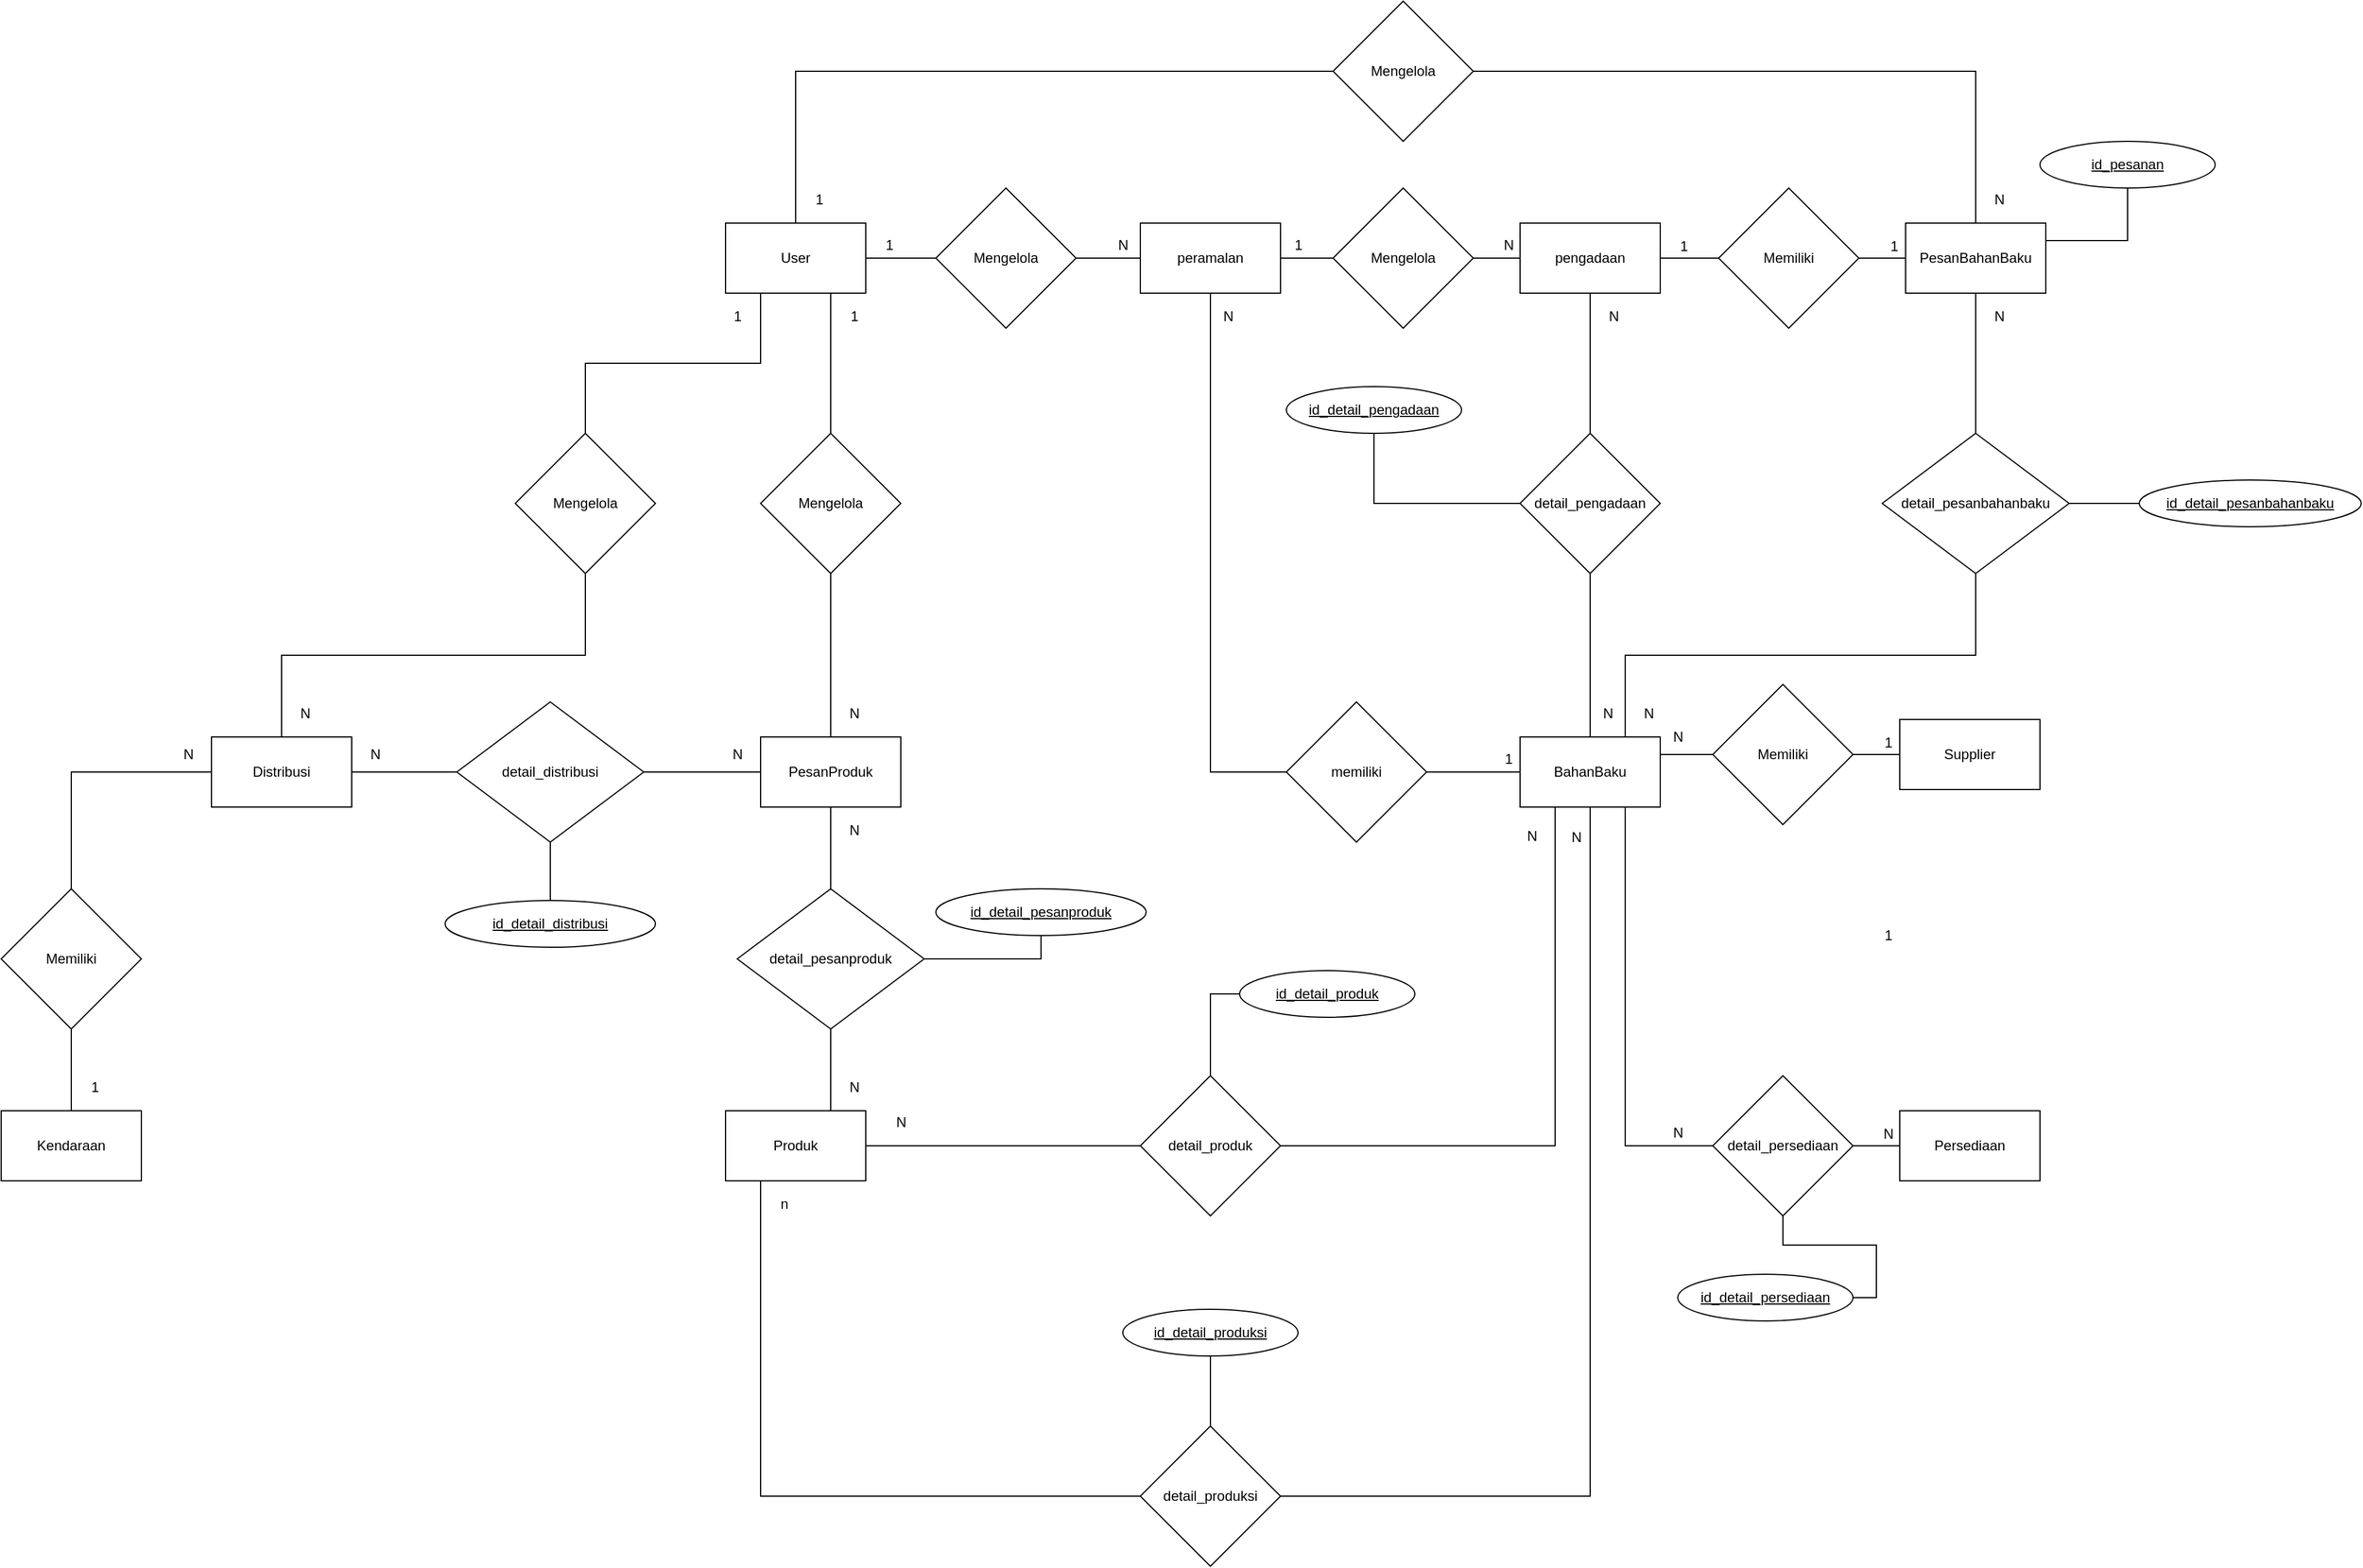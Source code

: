 <mxfile version="13.4.8" type="device" pages="4"><diagram id="R2lEEEUBdFMjLlhIrx00" name="ERD"><mxGraphModel dx="2340" dy="1520" grid="1" gridSize="10" guides="1" tooltips="1" connect="1" arrows="1" fold="1" page="1" pageScale="1" pageWidth="1100" pageHeight="850" math="0" shadow="0" extFonts="Permanent Marker^https://fonts.googleapis.com/css?family=Permanent+Marker"><root><mxCell id="0"/><mxCell id="1" parent="0"/><mxCell id="QchhgV9QkcTZeNyENdBm-5" style="edgeStyle=orthogonalEdgeStyle;rounded=0;orthogonalLoop=1;jettySize=auto;html=1;exitX=1;exitY=0.5;exitDx=0;exitDy=0;entryX=0;entryY=0.5;entryDx=0;entryDy=0;endArrow=none;endFill=0;" parent="1" source="QchhgV9QkcTZeNyENdBm-1" target="QchhgV9QkcTZeNyENdBm-4" edge="1"><mxGeometry relative="1" as="geometry"/></mxCell><mxCell id="QchhgV9QkcTZeNyENdBm-61" style="edgeStyle=orthogonalEdgeStyle;rounded=0;orthogonalLoop=1;jettySize=auto;html=1;exitX=0.5;exitY=0;exitDx=0;exitDy=0;entryX=0;entryY=0.5;entryDx=0;entryDy=0;endArrow=none;endFill=0;" parent="1" source="QchhgV9QkcTZeNyENdBm-1" target="QchhgV9QkcTZeNyENdBm-60" edge="1"><mxGeometry relative="1" as="geometry"/></mxCell><mxCell id="QchhgV9QkcTZeNyENdBm-78" style="edgeStyle=orthogonalEdgeStyle;rounded=0;orthogonalLoop=1;jettySize=auto;html=1;exitX=0.75;exitY=1;exitDx=0;exitDy=0;entryX=0.5;entryY=0;entryDx=0;entryDy=0;endArrow=none;endFill=0;" parent="1" source="QchhgV9QkcTZeNyENdBm-1" target="QchhgV9QkcTZeNyENdBm-77" edge="1"><mxGeometry relative="1" as="geometry"><Array as="points"><mxPoint x="100" y="190"/><mxPoint x="100" y="190"/></Array></mxGeometry></mxCell><mxCell id="QchhgV9QkcTZeNyENdBm-131" style="edgeStyle=orthogonalEdgeStyle;rounded=0;orthogonalLoop=1;jettySize=auto;html=1;exitX=0.25;exitY=1;exitDx=0;exitDy=0;entryX=0.5;entryY=0;entryDx=0;entryDy=0;endArrow=none;endFill=0;" parent="1" source="QchhgV9QkcTZeNyENdBm-1" target="QchhgV9QkcTZeNyENdBm-130" edge="1"><mxGeometry relative="1" as="geometry"/></mxCell><mxCell id="QchhgV9QkcTZeNyENdBm-1" value="User" style="rounded=0;whiteSpace=wrap;html=1;" parent="1" vertex="1"><mxGeometry x="10" y="40" width="120" height="60" as="geometry"/></mxCell><mxCell id="QchhgV9QkcTZeNyENdBm-13" style="edgeStyle=orthogonalEdgeStyle;rounded=0;orthogonalLoop=1;jettySize=auto;html=1;exitX=1;exitY=0.5;exitDx=0;exitDy=0;entryX=0;entryY=0.5;entryDx=0;entryDy=0;endArrow=none;endFill=0;" parent="1" source="QchhgV9QkcTZeNyENdBm-2" target="QchhgV9QkcTZeNyENdBm-12" edge="1"><mxGeometry relative="1" as="geometry"/></mxCell><mxCell id="QchhgV9QkcTZeNyENdBm-22" style="edgeStyle=orthogonalEdgeStyle;rounded=0;orthogonalLoop=1;jettySize=auto;html=1;exitX=0.5;exitY=1;exitDx=0;exitDy=0;entryX=0;entryY=0.5;entryDx=0;entryDy=0;endArrow=none;endFill=0;" parent="1" source="QchhgV9QkcTZeNyENdBm-2" target="QchhgV9QkcTZeNyENdBm-20" edge="1"><mxGeometry relative="1" as="geometry"><Array as="points"><mxPoint x="425" y="510"/></Array></mxGeometry></mxCell><mxCell id="QchhgV9QkcTZeNyENdBm-2" value="peramalan" style="rounded=0;whiteSpace=wrap;html=1;" parent="1" vertex="1"><mxGeometry x="365" y="40" width="120" height="60" as="geometry"/></mxCell><mxCell id="QchhgV9QkcTZeNyENdBm-38" style="edgeStyle=orthogonalEdgeStyle;rounded=0;orthogonalLoop=1;jettySize=auto;html=1;exitX=1;exitY=0.5;exitDx=0;exitDy=0;entryX=0;entryY=0.5;entryDx=0;entryDy=0;endArrow=none;endFill=0;" parent="1" source="QchhgV9QkcTZeNyENdBm-10" target="QchhgV9QkcTZeNyENdBm-36" edge="1"><mxGeometry relative="1" as="geometry"/></mxCell><mxCell id="QchhgV9QkcTZeNyENdBm-42" style="edgeStyle=orthogonalEdgeStyle;rounded=0;orthogonalLoop=1;jettySize=auto;html=1;exitX=0.5;exitY=1;exitDx=0;exitDy=0;entryX=0.5;entryY=0;entryDx=0;entryDy=0;endArrow=none;endFill=0;" parent="1" source="QchhgV9QkcTZeNyENdBm-10" target="QchhgV9QkcTZeNyENdBm-40" edge="1"><mxGeometry relative="1" as="geometry"/></mxCell><mxCell id="QchhgV9QkcTZeNyENdBm-10" value="pengadaan" style="rounded=0;whiteSpace=wrap;html=1;" parent="1" vertex="1"><mxGeometry x="690" y="40" width="120" height="60" as="geometry"/></mxCell><mxCell id="QchhgV9QkcTZeNyENdBm-6" style="edgeStyle=orthogonalEdgeStyle;rounded=0;orthogonalLoop=1;jettySize=auto;html=1;exitX=1;exitY=0.5;exitDx=0;exitDy=0;entryX=0;entryY=0.5;entryDx=0;entryDy=0;endArrow=none;endFill=0;" parent="1" source="QchhgV9QkcTZeNyENdBm-4" target="QchhgV9QkcTZeNyENdBm-2" edge="1"><mxGeometry relative="1" as="geometry"/></mxCell><mxCell id="QchhgV9QkcTZeNyENdBm-4" value="Mengelola" style="rhombus;whiteSpace=wrap;html=1;" parent="1" vertex="1"><mxGeometry x="190" y="10" width="120" height="120" as="geometry"/></mxCell><mxCell id="QchhgV9QkcTZeNyENdBm-7" value="1" style="text;html=1;align=center;verticalAlign=middle;resizable=0;points=[];autosize=1;" parent="1" vertex="1"><mxGeometry x="140" y="49" width="20" height="20" as="geometry"/></mxCell><mxCell id="QchhgV9QkcTZeNyENdBm-8" value="N" style="text;html=1;align=center;verticalAlign=middle;resizable=0;points=[];autosize=1;" parent="1" vertex="1"><mxGeometry x="340" y="49" width="20" height="20" as="geometry"/></mxCell><mxCell id="QchhgV9QkcTZeNyENdBm-14" style="edgeStyle=orthogonalEdgeStyle;rounded=0;orthogonalLoop=1;jettySize=auto;html=1;exitX=1;exitY=0.5;exitDx=0;exitDy=0;entryX=0;entryY=0.5;entryDx=0;entryDy=0;endArrow=none;endFill=0;" parent="1" source="QchhgV9QkcTZeNyENdBm-12" target="QchhgV9QkcTZeNyENdBm-10" edge="1"><mxGeometry relative="1" as="geometry"/></mxCell><mxCell id="QchhgV9QkcTZeNyENdBm-12" value="Mengelola" style="rhombus;whiteSpace=wrap;html=1;" parent="1" vertex="1"><mxGeometry x="530" y="10" width="120" height="120" as="geometry"/></mxCell><mxCell id="QchhgV9QkcTZeNyENdBm-15" value="1" style="text;html=1;align=center;verticalAlign=middle;resizable=0;points=[];autosize=1;" parent="1" vertex="1"><mxGeometry x="490" y="49" width="20" height="20" as="geometry"/></mxCell><mxCell id="QchhgV9QkcTZeNyENdBm-17" value="N" style="text;html=1;align=center;verticalAlign=middle;resizable=0;points=[];autosize=1;" parent="1" vertex="1"><mxGeometry x="670" y="49" width="20" height="20" as="geometry"/></mxCell><mxCell id="QchhgV9QkcTZeNyENdBm-29" style="edgeStyle=orthogonalEdgeStyle;rounded=0;orthogonalLoop=1;jettySize=auto;html=1;exitX=1;exitY=0.25;exitDx=0;exitDy=0;entryX=0;entryY=0.5;entryDx=0;entryDy=0;endArrow=none;endFill=0;" parent="1" source="QchhgV9QkcTZeNyENdBm-18" target="QchhgV9QkcTZeNyENdBm-28" edge="1"><mxGeometry relative="1" as="geometry"/></mxCell><mxCell id="QchhgV9QkcTZeNyENdBm-88" style="edgeStyle=orthogonalEdgeStyle;rounded=0;orthogonalLoop=1;jettySize=auto;html=1;exitX=0.25;exitY=1;exitDx=0;exitDy=0;entryX=1;entryY=0.5;entryDx=0;entryDy=0;endArrow=none;endFill=0;" parent="1" source="QchhgV9QkcTZeNyENdBm-18" target="QchhgV9QkcTZeNyENdBm-87" edge="1"><mxGeometry relative="1" as="geometry"/></mxCell><mxCell id="QchhgV9QkcTZeNyENdBm-18" value="BahanBaku" style="rounded=0;whiteSpace=wrap;html=1;" parent="1" vertex="1"><mxGeometry x="690" y="480" width="120" height="60" as="geometry"/></mxCell><mxCell id="QchhgV9QkcTZeNyENdBm-19" style="edgeStyle=orthogonalEdgeStyle;rounded=0;orthogonalLoop=1;jettySize=auto;html=1;exitX=1;exitY=0.5;exitDx=0;exitDy=0;entryX=0;entryY=0.5;entryDx=0;entryDy=0;endArrow=none;endFill=0;" parent="1" source="QchhgV9QkcTZeNyENdBm-20" target="QchhgV9QkcTZeNyENdBm-18" edge="1"><mxGeometry relative="1" as="geometry"/></mxCell><mxCell id="QchhgV9QkcTZeNyENdBm-20" value="memiliki" style="rhombus;whiteSpace=wrap;html=1;" parent="1" vertex="1"><mxGeometry x="490" y="450" width="120" height="120" as="geometry"/></mxCell><mxCell id="QchhgV9QkcTZeNyENdBm-21" value="1" style="text;html=1;align=center;verticalAlign=middle;resizable=0;points=[];autosize=1;" parent="1" vertex="1"><mxGeometry x="670" y="489" width="20" height="20" as="geometry"/></mxCell><mxCell id="QchhgV9QkcTZeNyENdBm-23" value="N" style="text;html=1;align=center;verticalAlign=middle;resizable=0;points=[];autosize=1;" parent="1" vertex="1"><mxGeometry x="430" y="110" width="20" height="20" as="geometry"/></mxCell><mxCell id="QchhgV9QkcTZeNyENdBm-27" value="Supplier" style="rounded=0;whiteSpace=wrap;html=1;" parent="1" vertex="1"><mxGeometry x="1015" y="465" width="120" height="60" as="geometry"/></mxCell><mxCell id="QchhgV9QkcTZeNyENdBm-30" style="edgeStyle=orthogonalEdgeStyle;rounded=0;orthogonalLoop=1;jettySize=auto;html=1;exitX=1;exitY=0.5;exitDx=0;exitDy=0;entryX=0;entryY=0.5;entryDx=0;entryDy=0;endArrow=none;endFill=0;" parent="1" source="QchhgV9QkcTZeNyENdBm-28" target="QchhgV9QkcTZeNyENdBm-27" edge="1"><mxGeometry relative="1" as="geometry"/></mxCell><mxCell id="QchhgV9QkcTZeNyENdBm-28" value="Memiliki" style="rhombus;whiteSpace=wrap;html=1;" parent="1" vertex="1"><mxGeometry x="855" y="435" width="120" height="120" as="geometry"/></mxCell><mxCell id="QchhgV9QkcTZeNyENdBm-31" value="N" style="text;html=1;align=center;verticalAlign=middle;resizable=0;points=[];autosize=1;" parent="1" vertex="1"><mxGeometry x="815" y="470" width="20" height="20" as="geometry"/></mxCell><mxCell id="QchhgV9QkcTZeNyENdBm-32" value="1" style="text;html=1;align=center;verticalAlign=middle;resizable=0;points=[];autosize=1;" parent="1" vertex="1"><mxGeometry x="995" y="475" width="20" height="20" as="geometry"/></mxCell><mxCell id="QchhgV9QkcTZeNyENdBm-66" style="edgeStyle=orthogonalEdgeStyle;rounded=0;orthogonalLoop=1;jettySize=auto;html=1;exitX=0.5;exitY=1;exitDx=0;exitDy=0;entryX=0.5;entryY=0;entryDx=0;entryDy=0;endArrow=none;endFill=0;" parent="1" source="QchhgV9QkcTZeNyENdBm-34" target="QchhgV9QkcTZeNyENdBm-64" edge="1"><mxGeometry relative="1" as="geometry"/></mxCell><mxCell id="QchhgV9QkcTZeNyENdBm-34" value="PesanBahanBaku" style="rounded=0;whiteSpace=wrap;html=1;" parent="1" vertex="1"><mxGeometry x="1020" y="40" width="120" height="60" as="geometry"/></mxCell><mxCell id="QchhgV9QkcTZeNyENdBm-35" style="edgeStyle=orthogonalEdgeStyle;rounded=0;orthogonalLoop=1;jettySize=auto;html=1;exitX=1;exitY=0.5;exitDx=0;exitDy=0;entryX=0;entryY=0.5;entryDx=0;entryDy=0;endArrow=none;endFill=0;" parent="1" source="QchhgV9QkcTZeNyENdBm-36" target="QchhgV9QkcTZeNyENdBm-34" edge="1"><mxGeometry relative="1" as="geometry"/></mxCell><mxCell id="QchhgV9QkcTZeNyENdBm-36" value="Memiliki" style="rhombus;whiteSpace=wrap;html=1;" parent="1" vertex="1"><mxGeometry x="860" y="10" width="120" height="120" as="geometry"/></mxCell><mxCell id="QchhgV9QkcTZeNyENdBm-37" value="1" style="text;html=1;align=center;verticalAlign=middle;resizable=0;points=[];autosize=1;" parent="1" vertex="1"><mxGeometry x="1000" y="50" width="20" height="20" as="geometry"/></mxCell><mxCell id="QchhgV9QkcTZeNyENdBm-39" value="1" style="text;html=1;align=center;verticalAlign=middle;resizable=0;points=[];autosize=1;" parent="1" vertex="1"><mxGeometry x="820" y="50" width="20" height="20" as="geometry"/></mxCell><mxCell id="QchhgV9QkcTZeNyENdBm-41" style="edgeStyle=orthogonalEdgeStyle;rounded=0;orthogonalLoop=1;jettySize=auto;html=1;exitX=0.5;exitY=1;exitDx=0;exitDy=0;entryX=0.5;entryY=0;entryDx=0;entryDy=0;endArrow=none;endFill=0;" parent="1" source="QchhgV9QkcTZeNyENdBm-40" target="QchhgV9QkcTZeNyENdBm-18" edge="1"><mxGeometry relative="1" as="geometry"><mxPoint x="750" y="400" as="sourcePoint"/></mxGeometry></mxCell><mxCell id="QchhgV9QkcTZeNyENdBm-40" value="detail_pengadaan" style="rhombus;whiteSpace=wrap;html=1;" parent="1" vertex="1"><mxGeometry x="690" y="220" width="120" height="120" as="geometry"/></mxCell><mxCell id="QchhgV9QkcTZeNyENdBm-43" value="N" style="text;html=1;align=center;verticalAlign=middle;resizable=0;points=[];autosize=1;" parent="1" vertex="1"><mxGeometry x="755" y="450" width="20" height="20" as="geometry"/></mxCell><mxCell id="QchhgV9QkcTZeNyENdBm-44" value="N" style="text;html=1;align=center;verticalAlign=middle;resizable=0;points=[];autosize=1;" parent="1" vertex="1"><mxGeometry x="760" y="110" width="20" height="20" as="geometry"/></mxCell><mxCell id="QchhgV9QkcTZeNyENdBm-45" style="edgeStyle=orthogonalEdgeStyle;rounded=0;orthogonalLoop=1;jettySize=auto;html=1;exitX=0.75;exitY=1;exitDx=0;exitDy=0;entryX=0;entryY=0.5;entryDx=0;entryDy=0;endArrow=none;endFill=0;" parent="1" source="QchhgV9QkcTZeNyENdBm-18" target="QchhgV9QkcTZeNyENdBm-48" edge="1"><mxGeometry relative="1" as="geometry"><mxPoint x="815" y="230" as="sourcePoint"/></mxGeometry></mxCell><mxCell id="QchhgV9QkcTZeNyENdBm-46" value="Persediaan" style="rounded=0;whiteSpace=wrap;html=1;" parent="1" vertex="1"><mxGeometry x="1015" y="800" width="120" height="60" as="geometry"/></mxCell><mxCell id="QchhgV9QkcTZeNyENdBm-47" style="edgeStyle=orthogonalEdgeStyle;rounded=0;orthogonalLoop=1;jettySize=auto;html=1;exitX=1;exitY=0.5;exitDx=0;exitDy=0;entryX=0;entryY=0.5;entryDx=0;entryDy=0;endArrow=none;endFill=0;" parent="1" source="QchhgV9QkcTZeNyENdBm-48" target="QchhgV9QkcTZeNyENdBm-46" edge="1"><mxGeometry relative="1" as="geometry"/></mxCell><mxCell id="QchhgV9QkcTZeNyENdBm-104" style="edgeStyle=orthogonalEdgeStyle;rounded=0;orthogonalLoop=1;jettySize=auto;html=1;exitX=0.5;exitY=1;exitDx=0;exitDy=0;entryX=1;entryY=0.5;entryDx=0;entryDy=0;endArrow=none;endFill=0;" parent="1" source="QchhgV9QkcTZeNyENdBm-48" target="QchhgV9QkcTZeNyENdBm-103" edge="1"><mxGeometry relative="1" as="geometry"/></mxCell><mxCell id="QchhgV9QkcTZeNyENdBm-48" value="detail_persediaan" style="rhombus;whiteSpace=wrap;html=1;" parent="1" vertex="1"><mxGeometry x="855" y="770" width="120" height="120" as="geometry"/></mxCell><mxCell id="QchhgV9QkcTZeNyENdBm-49" value="N" style="text;html=1;align=center;verticalAlign=middle;resizable=0;points=[];autosize=1;" parent="1" vertex="1"><mxGeometry x="815" y="809" width="20" height="20" as="geometry"/></mxCell><mxCell id="QchhgV9QkcTZeNyENdBm-50" value="N" style="text;html=1;align=center;verticalAlign=middle;resizable=0;points=[];autosize=1;" parent="1" vertex="1"><mxGeometry x="995" y="810" width="20" height="20" as="geometry"/></mxCell><mxCell id="QchhgV9QkcTZeNyENdBm-54" value="1" style="text;html=1;align=center;verticalAlign=middle;resizable=0;points=[];autosize=1;" parent="1" vertex="1"><mxGeometry x="995" y="640" width="20" height="20" as="geometry"/></mxCell><mxCell id="QchhgV9QkcTZeNyENdBm-62" style="edgeStyle=orthogonalEdgeStyle;rounded=0;orthogonalLoop=1;jettySize=auto;html=1;exitX=1;exitY=0.5;exitDx=0;exitDy=0;entryX=0.5;entryY=0;entryDx=0;entryDy=0;endArrow=none;endFill=0;" parent="1" source="QchhgV9QkcTZeNyENdBm-60" target="QchhgV9QkcTZeNyENdBm-34" edge="1"><mxGeometry relative="1" as="geometry"/></mxCell><mxCell id="QchhgV9QkcTZeNyENdBm-60" value="Mengelola" style="rhombus;whiteSpace=wrap;html=1;" parent="1" vertex="1"><mxGeometry x="530" y="-150" width="120" height="120" as="geometry"/></mxCell><mxCell id="QchhgV9QkcTZeNyENdBm-74" style="edgeStyle=orthogonalEdgeStyle;rounded=0;orthogonalLoop=1;jettySize=auto;html=1;exitX=0.5;exitY=1;exitDx=0;exitDy=0;entryX=0.75;entryY=0;entryDx=0;entryDy=0;endArrow=none;endFill=0;" parent="1" source="QchhgV9QkcTZeNyENdBm-64" target="QchhgV9QkcTZeNyENdBm-18" edge="1"><mxGeometry relative="1" as="geometry"/></mxCell><mxCell id="QchhgV9QkcTZeNyENdBm-76" style="edgeStyle=orthogonalEdgeStyle;rounded=0;orthogonalLoop=1;jettySize=auto;html=1;exitX=1;exitY=0.5;exitDx=0;exitDy=0;entryX=0;entryY=0.5;entryDx=0;entryDy=0;endArrow=none;endFill=0;" parent="1" source="QchhgV9QkcTZeNyENdBm-64" target="QchhgV9QkcTZeNyENdBm-75" edge="1"><mxGeometry relative="1" as="geometry"/></mxCell><mxCell id="QchhgV9QkcTZeNyENdBm-64" value="detail_pesanbahanbaku" style="rhombus;whiteSpace=wrap;html=1;" parent="1" vertex="1"><mxGeometry x="1000" y="220" width="160" height="120" as="geometry"/></mxCell><mxCell id="QchhgV9QkcTZeNyENdBm-67" value="N" style="text;html=1;align=center;verticalAlign=middle;resizable=0;points=[];autosize=1;" parent="1" vertex="1"><mxGeometry x="790" y="450" width="20" height="20" as="geometry"/></mxCell><mxCell id="QchhgV9QkcTZeNyENdBm-68" value="N" style="text;html=1;align=center;verticalAlign=middle;resizable=0;points=[];autosize=1;" parent="1" vertex="1"><mxGeometry x="1090" y="110" width="20" height="20" as="geometry"/></mxCell><mxCell id="QchhgV9QkcTZeNyENdBm-69" value="1" style="text;html=1;align=center;verticalAlign=middle;resizable=0;points=[];autosize=1;" parent="1" vertex="1"><mxGeometry x="80" y="10" width="20" height="20" as="geometry"/></mxCell><mxCell id="QchhgV9QkcTZeNyENdBm-71" value="N" style="text;html=1;align=center;verticalAlign=middle;resizable=0;points=[];autosize=1;" parent="1" vertex="1"><mxGeometry x="1090" y="10" width="20" height="20" as="geometry"/></mxCell><mxCell id="QchhgV9QkcTZeNyENdBm-73" style="edgeStyle=orthogonalEdgeStyle;rounded=0;orthogonalLoop=1;jettySize=auto;html=1;exitX=0.5;exitY=1;exitDx=0;exitDy=0;entryX=1;entryY=0.25;entryDx=0;entryDy=0;endArrow=none;endFill=0;" parent="1" source="QchhgV9QkcTZeNyENdBm-72" target="QchhgV9QkcTZeNyENdBm-34" edge="1"><mxGeometry relative="1" as="geometry"/></mxCell><mxCell id="QchhgV9QkcTZeNyENdBm-72" value="id_pesanan" style="ellipse;whiteSpace=wrap;html=1;align=center;fontStyle=4;" parent="1" vertex="1"><mxGeometry x="1135" y="-30" width="150" height="40" as="geometry"/></mxCell><mxCell id="QchhgV9QkcTZeNyENdBm-75" value="id_detail_pesanbahanbaku" style="ellipse;whiteSpace=wrap;html=1;align=center;fontStyle=4;" parent="1" vertex="1"><mxGeometry x="1220" y="260" width="190" height="40" as="geometry"/></mxCell><mxCell id="QchhgV9QkcTZeNyENdBm-80" style="edgeStyle=orthogonalEdgeStyle;rounded=0;orthogonalLoop=1;jettySize=auto;html=1;exitX=0.5;exitY=1;exitDx=0;exitDy=0;entryX=0.5;entryY=0;entryDx=0;entryDy=0;endArrow=none;endFill=0;" parent="1" source="QchhgV9QkcTZeNyENdBm-77" target="QchhgV9QkcTZeNyENdBm-79" edge="1"><mxGeometry relative="1" as="geometry"/></mxCell><mxCell id="QchhgV9QkcTZeNyENdBm-77" value="Mengelola" style="rhombus;whiteSpace=wrap;html=1;" parent="1" vertex="1"><mxGeometry x="40" y="220" width="120" height="120" as="geometry"/></mxCell><mxCell id="QchhgV9QkcTZeNyENdBm-83" style="edgeStyle=orthogonalEdgeStyle;rounded=0;orthogonalLoop=1;jettySize=auto;html=1;exitX=0.5;exitY=1;exitDx=0;exitDy=0;entryX=0.5;entryY=0;entryDx=0;entryDy=0;endArrow=none;endFill=0;" parent="1" source="QchhgV9QkcTZeNyENdBm-79" target="QchhgV9QkcTZeNyENdBm-82" edge="1"><mxGeometry relative="1" as="geometry"/></mxCell><mxCell id="QchhgV9QkcTZeNyENdBm-79" value="PesanProduk" style="rounded=0;whiteSpace=wrap;html=1;" parent="1" vertex="1"><mxGeometry x="40" y="480" width="120" height="60" as="geometry"/></mxCell><mxCell id="QchhgV9QkcTZeNyENdBm-113" style="edgeStyle=orthogonalEdgeStyle;rounded=0;orthogonalLoop=1;jettySize=auto;html=1;exitX=0.5;exitY=1;exitDx=0;exitDy=0;entryX=1;entryY=0.5;entryDx=0;entryDy=0;endArrow=none;endFill=0;" parent="1" source="QchhgV9QkcTZeNyENdBm-18" target="QchhgV9QkcTZeNyENdBm-112" edge="1"><mxGeometry relative="1" as="geometry"/></mxCell><mxCell id="QchhgV9QkcTZeNyENdBm-128" style="edgeStyle=orthogonalEdgeStyle;rounded=0;orthogonalLoop=1;jettySize=auto;html=1;exitX=0;exitY=0.5;exitDx=0;exitDy=0;entryX=1;entryY=0.5;entryDx=0;entryDy=0;endArrow=none;endFill=0;" parent="1" source="QchhgV9QkcTZeNyENdBm-79" target="QchhgV9QkcTZeNyENdBm-127" edge="1"><mxGeometry relative="1" as="geometry"><mxPoint x="-250" y="830" as="sourcePoint"/></mxGeometry></mxCell><mxCell id="GhqU4ermiJ5g_1K6096g-1" style="edgeStyle=orthogonalEdgeStyle;rounded=0;orthogonalLoop=1;jettySize=auto;html=1;exitX=0.25;exitY=1;exitDx=0;exitDy=0;entryX=0;entryY=0.5;entryDx=0;entryDy=0;endArrow=none;endFill=0;" parent="1" source="QchhgV9QkcTZeNyENdBm-81" target="QchhgV9QkcTZeNyENdBm-112" edge="1"><mxGeometry relative="1" as="geometry"/></mxCell><mxCell id="QchhgV9QkcTZeNyENdBm-81" value="Produk" style="rounded=0;whiteSpace=wrap;html=1;" parent="1" vertex="1"><mxGeometry x="10" y="800" width="120" height="60" as="geometry"/></mxCell><mxCell id="QchhgV9QkcTZeNyENdBm-84" style="edgeStyle=orthogonalEdgeStyle;rounded=0;orthogonalLoop=1;jettySize=auto;html=1;exitX=0.5;exitY=1;exitDx=0;exitDy=0;entryX=0.75;entryY=0;entryDx=0;entryDy=0;endArrow=none;endFill=0;" parent="1" source="QchhgV9QkcTZeNyENdBm-82" target="QchhgV9QkcTZeNyENdBm-81" edge="1"><mxGeometry relative="1" as="geometry"/></mxCell><mxCell id="QchhgV9QkcTZeNyENdBm-82" value="detail_pesanproduk" style="rhombus;whiteSpace=wrap;html=1;" parent="1" vertex="1"><mxGeometry x="20" y="610" width="160" height="120" as="geometry"/></mxCell><mxCell id="QchhgV9QkcTZeNyENdBm-86" style="edgeStyle=orthogonalEdgeStyle;rounded=0;orthogonalLoop=1;jettySize=auto;html=1;exitX=0.5;exitY=1;exitDx=0;exitDy=0;entryX=1;entryY=0.5;entryDx=0;entryDy=0;endArrow=none;endFill=0;" parent="1" source="QchhgV9QkcTZeNyENdBm-85" target="QchhgV9QkcTZeNyENdBm-82" edge="1"><mxGeometry relative="1" as="geometry"><Array as="points"><mxPoint x="280" y="670"/></Array></mxGeometry></mxCell><mxCell id="QchhgV9QkcTZeNyENdBm-85" value="id_detail_pesanproduk" style="ellipse;whiteSpace=wrap;html=1;align=center;fontStyle=4;" parent="1" vertex="1"><mxGeometry x="190" y="610" width="180" height="40" as="geometry"/></mxCell><mxCell id="QchhgV9QkcTZeNyENdBm-89" style="edgeStyle=orthogonalEdgeStyle;rounded=0;orthogonalLoop=1;jettySize=auto;html=1;exitX=0;exitY=0.5;exitDx=0;exitDy=0;entryX=1;entryY=0.5;entryDx=0;entryDy=0;endArrow=none;endFill=0;" parent="1" source="QchhgV9QkcTZeNyENdBm-87" target="QchhgV9QkcTZeNyENdBm-81" edge="1"><mxGeometry relative="1" as="geometry"/></mxCell><mxCell id="QchhgV9QkcTZeNyENdBm-87" value="detail_produk" style="rhombus;whiteSpace=wrap;html=1;" parent="1" vertex="1"><mxGeometry x="365" y="770" width="120" height="120" as="geometry"/></mxCell><mxCell id="QchhgV9QkcTZeNyENdBm-90" value="N" style="text;html=1;align=center;verticalAlign=middle;resizable=0;points=[];autosize=1;" parent="1" vertex="1"><mxGeometry x="150" y="800" width="20" height="20" as="geometry"/></mxCell><mxCell id="QchhgV9QkcTZeNyENdBm-91" value="N" style="text;html=1;align=center;verticalAlign=middle;resizable=0;points=[];autosize=1;" parent="1" vertex="1"><mxGeometry x="690" y="555" width="20" height="20" as="geometry"/></mxCell><mxCell id="QchhgV9QkcTZeNyENdBm-93" value="1" style="text;html=1;align=center;verticalAlign=middle;resizable=0;points=[];autosize=1;" parent="1" vertex="1"><mxGeometry x="110" y="110" width="20" height="20" as="geometry"/></mxCell><mxCell id="QchhgV9QkcTZeNyENdBm-94" value="N" style="text;html=1;align=center;verticalAlign=middle;resizable=0;points=[];autosize=1;" parent="1" vertex="1"><mxGeometry x="110" y="450" width="20" height="20" as="geometry"/></mxCell><mxCell id="QchhgV9QkcTZeNyENdBm-95" value="N" style="text;html=1;align=center;verticalAlign=middle;resizable=0;points=[];autosize=1;" parent="1" vertex="1"><mxGeometry x="110" y="550" width="20" height="20" as="geometry"/></mxCell><mxCell id="QchhgV9QkcTZeNyENdBm-96" value="N" style="text;html=1;align=center;verticalAlign=middle;resizable=0;points=[];autosize=1;" parent="1" vertex="1"><mxGeometry x="110" y="770" width="20" height="20" as="geometry"/></mxCell><mxCell id="QchhgV9QkcTZeNyENdBm-103" value="id_detail_persediaan" style="ellipse;whiteSpace=wrap;html=1;align=center;fontStyle=4;" parent="1" vertex="1"><mxGeometry x="825" y="940" width="150" height="40" as="geometry"/></mxCell><mxCell id="QchhgV9QkcTZeNyENdBm-112" value="detail_produksi" style="rhombus;whiteSpace=wrap;html=1;" parent="1" vertex="1"><mxGeometry x="365" y="1070" width="120" height="120" as="geometry"/></mxCell><mxCell id="QchhgV9QkcTZeNyENdBm-116" style="edgeStyle=orthogonalEdgeStyle;rounded=0;orthogonalLoop=1;jettySize=auto;html=1;exitX=0;exitY=0.5;exitDx=0;exitDy=0;entryX=0.5;entryY=0;entryDx=0;entryDy=0;endArrow=none;endFill=0;" parent="1" source="QchhgV9QkcTZeNyENdBm-115" target="QchhgV9QkcTZeNyENdBm-87" edge="1"><mxGeometry relative="1" as="geometry"/></mxCell><mxCell id="QchhgV9QkcTZeNyENdBm-115" value="id_detail_produk" style="ellipse;whiteSpace=wrap;html=1;align=center;fontStyle=4;" parent="1" vertex="1"><mxGeometry x="450" y="680" width="150" height="40" as="geometry"/></mxCell><mxCell id="QchhgV9QkcTZeNyENdBm-118" style="edgeStyle=orthogonalEdgeStyle;rounded=0;orthogonalLoop=1;jettySize=auto;html=1;exitX=0.5;exitY=1;exitDx=0;exitDy=0;entryX=0.5;entryY=0;entryDx=0;entryDy=0;endArrow=none;endFill=0;" parent="1" source="QchhgV9QkcTZeNyENdBm-117" target="QchhgV9QkcTZeNyENdBm-112" edge="1"><mxGeometry relative="1" as="geometry"/></mxCell><mxCell id="QchhgV9QkcTZeNyENdBm-117" value="id_detail_produksi" style="ellipse;whiteSpace=wrap;html=1;align=center;fontStyle=4;" parent="1" vertex="1"><mxGeometry x="350" y="970" width="150" height="40" as="geometry"/></mxCell><mxCell id="QchhgV9QkcTZeNyENdBm-154" style="edgeStyle=orthogonalEdgeStyle;rounded=0;orthogonalLoop=1;jettySize=auto;html=1;exitX=0;exitY=0.5;exitDx=0;exitDy=0;entryX=0.5;entryY=0;entryDx=0;entryDy=0;endArrow=none;endFill=0;" parent="1" source="QchhgV9QkcTZeNyENdBm-125" target="QchhgV9QkcTZeNyENdBm-153" edge="1"><mxGeometry relative="1" as="geometry"/></mxCell><mxCell id="QchhgV9QkcTZeNyENdBm-125" value="Distribusi" style="rounded=0;whiteSpace=wrap;html=1;" parent="1" vertex="1"><mxGeometry x="-430" y="480" width="120" height="60" as="geometry"/></mxCell><mxCell id="QchhgV9QkcTZeNyENdBm-129" style="edgeStyle=orthogonalEdgeStyle;rounded=0;orthogonalLoop=1;jettySize=auto;html=1;exitX=0;exitY=0.5;exitDx=0;exitDy=0;entryX=1;entryY=0.5;entryDx=0;entryDy=0;endArrow=none;endFill=0;" parent="1" source="QchhgV9QkcTZeNyENdBm-127" target="QchhgV9QkcTZeNyENdBm-125" edge="1"><mxGeometry relative="1" as="geometry"/></mxCell><mxCell id="jAWT5muh-zuBKaPsIAGE-3" style="edgeStyle=orthogonalEdgeStyle;rounded=0;orthogonalLoop=1;jettySize=auto;html=1;exitX=0.5;exitY=1;exitDx=0;exitDy=0;entryX=0.5;entryY=0;entryDx=0;entryDy=0;endArrow=none;endFill=0;" parent="1" source="QchhgV9QkcTZeNyENdBm-127" target="QchhgV9QkcTZeNyENdBm-133" edge="1"><mxGeometry relative="1" as="geometry"/></mxCell><mxCell id="QchhgV9QkcTZeNyENdBm-127" value="detail_distribusi" style="rhombus;whiteSpace=wrap;html=1;" parent="1" vertex="1"><mxGeometry x="-220" y="450" width="160" height="120" as="geometry"/></mxCell><mxCell id="QchhgV9QkcTZeNyENdBm-132" style="edgeStyle=orthogonalEdgeStyle;rounded=0;orthogonalLoop=1;jettySize=auto;html=1;exitX=0.5;exitY=1;exitDx=0;exitDy=0;entryX=0.5;entryY=0;entryDx=0;entryDy=0;endArrow=none;endFill=0;" parent="1" source="QchhgV9QkcTZeNyENdBm-130" target="QchhgV9QkcTZeNyENdBm-125" edge="1"><mxGeometry relative="1" as="geometry"/></mxCell><mxCell id="QchhgV9QkcTZeNyENdBm-130" value="Mengelola" style="rhombus;whiteSpace=wrap;html=1;" parent="1" vertex="1"><mxGeometry x="-170" y="220" width="120" height="120" as="geometry"/></mxCell><mxCell id="QchhgV9QkcTZeNyENdBm-133" value="id_detail_distribusi" style="ellipse;whiteSpace=wrap;html=1;align=center;fontStyle=4;" parent="1" vertex="1"><mxGeometry x="-230" y="620" width="180" height="40" as="geometry"/></mxCell><mxCell id="QchhgV9QkcTZeNyENdBm-135" value="1" style="text;html=1;align=center;verticalAlign=middle;resizable=0;points=[];autosize=1;" parent="1" vertex="1"><mxGeometry x="10" y="110" width="20" height="20" as="geometry"/></mxCell><mxCell id="QchhgV9QkcTZeNyENdBm-139" value="N" style="text;html=1;align=center;verticalAlign=middle;resizable=0;points=[];autosize=1;" parent="1" vertex="1"><mxGeometry x="-360" y="450" width="20" height="20" as="geometry"/></mxCell><mxCell id="QchhgV9QkcTZeNyENdBm-141" value="N" style="text;html=1;align=center;verticalAlign=middle;resizable=0;points=[];autosize=1;" parent="1" vertex="1"><mxGeometry x="10" y="485" width="20" height="20" as="geometry"/></mxCell><mxCell id="QchhgV9QkcTZeNyENdBm-146" value="N" style="text;html=1;align=center;verticalAlign=middle;resizable=0;points=[];autosize=1;" parent="1" vertex="1"><mxGeometry x="-300" y="485" width="20" height="20" as="geometry"/></mxCell><mxCell id="QchhgV9QkcTZeNyENdBm-149" value="N" style="text;html=1;align=center;verticalAlign=middle;resizable=0;points=[];autosize=1;" parent="1" vertex="1"><mxGeometry x="728" y="556" width="20" height="20" as="geometry"/></mxCell><mxCell id="QchhgV9QkcTZeNyENdBm-152" value="Kendaraan" style="rounded=0;whiteSpace=wrap;html=1;" parent="1" vertex="1"><mxGeometry x="-610" y="800" width="120" height="60" as="geometry"/></mxCell><mxCell id="QchhgV9QkcTZeNyENdBm-155" style="edgeStyle=orthogonalEdgeStyle;rounded=0;orthogonalLoop=1;jettySize=auto;html=1;exitX=0.5;exitY=1;exitDx=0;exitDy=0;entryX=0.5;entryY=0;entryDx=0;entryDy=0;endArrow=none;endFill=0;" parent="1" source="QchhgV9QkcTZeNyENdBm-153" target="QchhgV9QkcTZeNyENdBm-152" edge="1"><mxGeometry relative="1" as="geometry"/></mxCell><mxCell id="QchhgV9QkcTZeNyENdBm-153" value="Memiliki" style="rhombus;whiteSpace=wrap;html=1;" parent="1" vertex="1"><mxGeometry x="-610" y="610" width="120" height="120" as="geometry"/></mxCell><mxCell id="QchhgV9QkcTZeNyENdBm-156" value="1" style="text;html=1;align=center;verticalAlign=middle;resizable=0;points=[];autosize=1;" parent="1" vertex="1"><mxGeometry x="-540" y="770" width="20" height="20" as="geometry"/></mxCell><mxCell id="QchhgV9QkcTZeNyENdBm-157" value="N" style="text;html=1;align=center;verticalAlign=middle;resizable=0;points=[];autosize=1;" parent="1" vertex="1"><mxGeometry x="-460" y="485" width="20" height="20" as="geometry"/></mxCell><mxCell id="Bbo1d_92TMAu7jOueCTu-3" style="edgeStyle=orthogonalEdgeStyle;rounded=0;orthogonalLoop=1;jettySize=auto;html=1;exitX=0.5;exitY=1;exitDx=0;exitDy=0;entryX=0;entryY=0.5;entryDx=0;entryDy=0;endArrow=none;endFill=0;" parent="1" source="Bbo1d_92TMAu7jOueCTu-2" target="QchhgV9QkcTZeNyENdBm-40" edge="1"><mxGeometry relative="1" as="geometry"/></mxCell><mxCell id="Bbo1d_92TMAu7jOueCTu-2" value="id_detail_pengadaan" style="ellipse;whiteSpace=wrap;html=1;align=center;fontStyle=4;" parent="1" vertex="1"><mxGeometry x="490" y="180" width="150" height="40" as="geometry"/></mxCell><mxCell id="2" value="n" style="text;html=1;align=center;verticalAlign=middle;resizable=0;points=[];autosize=1;" vertex="1" parent="1"><mxGeometry x="50" y="870" width="20" height="20" as="geometry"/></mxCell></root></mxGraphModel></diagram><diagram id="c5__sbliI-h9h1q2E8tx" name="DFD 1"><mxGraphModel dx="2830" dy="847" grid="1" gridSize="10" guides="1" tooltips="1" connect="1" arrows="1" fold="1" page="1" pageScale="1" pageWidth="1100" pageHeight="850" math="0" shadow="0"><root><mxCell id="nNoJDV-CcD2-Rgm1j0LT-0"/><mxCell id="nNoJDV-CcD2-Rgm1j0LT-1" parent="nNoJDV-CcD2-Rgm1j0LT-0"/><mxCell id="MdGV1R9raJwEBrMAKutt-15" style="edgeStyle=orthogonalEdgeStyle;rounded=0;orthogonalLoop=1;jettySize=auto;html=1;exitX=1;exitY=0.5;exitDx=0;exitDy=0;entryX=0.44;entryY=-0.085;entryDx=0;entryDy=0;entryPerimeter=0;" parent="nNoJDV-CcD2-Rgm1j0LT-1" source="8VnTGG59ENGm-2Fw-_4l-47" target="MdGV1R9raJwEBrMAKutt-11" edge="1"><mxGeometry relative="1" as="geometry"/></mxCell><mxCell id="MdGV1R9raJwEBrMAKutt-17" value="Data Produk" style="edgeLabel;html=1;align=center;verticalAlign=middle;resizable=0;points=[];" parent="MdGV1R9raJwEBrMAKutt-15" vertex="1" connectable="0"><mxGeometry x="-0.138" relative="1" as="geometry"><mxPoint x="44" y="40" as="offset"/></mxGeometry></mxCell><mxCell id="MdGV1R9raJwEBrMAKutt-19" style="edgeStyle=orthogonalEdgeStyle;rounded=0;orthogonalLoop=1;jettySize=auto;html=1;exitX=0.976;exitY=0.696;exitDx=0;exitDy=0;entryX=0.5;entryY=0;entryDx=0;entryDy=0;exitPerimeter=0;" parent="nNoJDV-CcD2-Rgm1j0LT-1" source="8VnTGG59ENGm-2Fw-_4l-47" target="MdGV1R9raJwEBrMAKutt-12" edge="1"><mxGeometry relative="1" as="geometry"><Array as="points"><mxPoint x="790" y="590"/><mxPoint x="790" y="700"/><mxPoint x="910" y="700"/></Array></mxGeometry></mxCell><mxCell id="MdGV1R9raJwEBrMAKutt-20" value="Data Kendaraan" style="edgeLabel;html=1;align=center;verticalAlign=middle;resizable=0;points=[];" parent="MdGV1R9raJwEBrMAKutt-19" vertex="1" connectable="0"><mxGeometry x="0.061" y="-3" relative="1" as="geometry"><mxPoint x="36.24" y="-3" as="offset"/></mxGeometry></mxCell><mxCell id="MdGV1R9raJwEBrMAKutt-23" style="edgeStyle=orthogonalEdgeStyle;rounded=0;orthogonalLoop=1;jettySize=auto;html=1;exitX=0.803;exitY=0.901;exitDx=0;exitDy=0;entryX=0.5;entryY=0;entryDx=0;entryDy=0;exitPerimeter=0;" parent="nNoJDV-CcD2-Rgm1j0LT-1" source="8VnTGG59ENGm-2Fw-_4l-47" target="MdGV1R9raJwEBrMAKutt-13" edge="1"><mxGeometry relative="1" as="geometry"><Array as="points"><mxPoint x="750" y="780"/><mxPoint x="910" y="780"/></Array></mxGeometry></mxCell><mxCell id="FNjbSDPF-5q34TYG9i4T-0" value="Data Supplier" style="edgeLabel;html=1;align=center;verticalAlign=middle;resizable=0;points=[];" parent="MdGV1R9raJwEBrMAKutt-23" vertex="1" connectable="0"><mxGeometry x="-0.028" y="62" relative="1" as="geometry"><mxPoint x="62" y="64" as="offset"/></mxGeometry></mxCell><mxCell id="MdGV1R9raJwEBrMAKutt-34" style="edgeStyle=orthogonalEdgeStyle;rounded=0;orthogonalLoop=1;jettySize=auto;html=1;entryX=0.75;entryY=1;entryDx=0;entryDy=0;" parent="nNoJDV-CcD2-Rgm1j0LT-1" source="8VnTGG59ENGm-2Fw-_4l-47" target="8VnTGG59ENGm-2Fw-_4l-1" edge="1"><mxGeometry relative="1" as="geometry"><Array as="points"><mxPoint x="-50" y="550"/></Array></mxGeometry></mxCell><mxCell id="MdGV1R9raJwEBrMAKutt-35" value="Info Produk" style="edgeLabel;html=1;align=center;verticalAlign=middle;resizable=0;points=[];" parent="MdGV1R9raJwEBrMAKutt-34" vertex="1" connectable="0"><mxGeometry x="-0.76" relative="1" as="geometry"><mxPoint x="27.28" as="offset"/></mxGeometry></mxCell><mxCell id="MdGV1R9raJwEBrMAKutt-40" style="edgeStyle=orthogonalEdgeStyle;rounded=0;orthogonalLoop=1;jettySize=auto;html=1;exitX=0;exitY=0.5;exitDx=0;exitDy=0;" parent="nNoJDV-CcD2-Rgm1j0LT-1" source="8VnTGG59ENGm-2Fw-_4l-47" target="8VnTGG59ENGm-2Fw-_4l-1" edge="1"><mxGeometry relative="1" as="geometry"><Array as="points"><mxPoint x="-70" y="570"/></Array></mxGeometry></mxCell><mxCell id="MdGV1R9raJwEBrMAKutt-41" value="Info Supplier" style="edgeLabel;html=1;align=center;verticalAlign=middle;resizable=0;points=[];" parent="MdGV1R9raJwEBrMAKutt-40" vertex="1" connectable="0"><mxGeometry x="-0.801" y="-1" relative="1" as="geometry"><mxPoint x="14.52" y="1" as="offset"/></mxGeometry></mxCell><mxCell id="MdGV1R9raJwEBrMAKutt-44" style="edgeStyle=orthogonalEdgeStyle;rounded=0;orthogonalLoop=1;jettySize=auto;html=1;exitX=0.047;exitY=0.702;exitDx=0;exitDy=0;exitPerimeter=0;entryX=0.403;entryY=1.027;entryDx=0;entryDy=0;entryPerimeter=0;jumpStyle=arc;" parent="nNoJDV-CcD2-Rgm1j0LT-1" source="8VnTGG59ENGm-2Fw-_4l-47" target="8VnTGG59ENGm-2Fw-_4l-1" edge="1"><mxGeometry relative="1" as="geometry"><mxPoint x="-144.444" y="530" as="targetPoint"/><Array as="points"><mxPoint x="-92" y="590"/></Array></mxGeometry></mxCell><mxCell id="MdGV1R9raJwEBrMAKutt-46" value="Info Kendaraan" style="edgeLabel;html=1;align=center;verticalAlign=middle;resizable=0;points=[];" parent="MdGV1R9raJwEBrMAKutt-44" vertex="1" connectable="0"><mxGeometry x="-0.8" y="1" relative="1" as="geometry"><mxPoint x="14.82" as="offset"/></mxGeometry></mxCell><mxCell id="vdJXTKB8XEhZZ7fjDr2z-1" style="edgeStyle=orthogonalEdgeStyle;rounded=0;jumpStyle=arc;orthogonalLoop=1;jettySize=auto;html=1;entryX=0.5;entryY=0;entryDx=0;entryDy=0;endArrow=classic;endFill=1;" parent="nNoJDV-CcD2-Rgm1j0LT-1" source="8VnTGG59ENGm-2Fw-_4l-47" target="vdJXTKB8XEhZZ7fjDr2z-0" edge="1"><mxGeometry relative="1" as="geometry"><Array as="points"><mxPoint x="710" y="860"/><mxPoint x="910" y="860"/></Array></mxGeometry></mxCell><mxCell id="vdJXTKB8XEhZZ7fjDr2z-3" value="Data Bahan Baku" style="edgeLabel;html=1;align=center;verticalAlign=middle;resizable=0;points=[];" parent="vdJXTKB8XEhZZ7fjDr2z-1" vertex="1" connectable="0"><mxGeometry x="0.037" y="58" relative="1" as="geometry"><mxPoint as="offset"/></mxGeometry></mxCell><mxCell id="vdJXTKB8XEhZZ7fjDr2z-6" style="edgeStyle=orthogonalEdgeStyle;rounded=0;jumpStyle=arc;orthogonalLoop=1;jettySize=auto;html=1;exitX=0;exitY=1;exitDx=0;exitDy=0;entryX=0.25;entryY=1;entryDx=0;entryDy=0;endArrow=classic;endFill=1;" parent="nNoJDV-CcD2-Rgm1j0LT-1" source="8VnTGG59ENGm-2Fw-_4l-47" target="8VnTGG59ENGm-2Fw-_4l-1" edge="1"><mxGeometry relative="1" as="geometry"><Array as="points"><mxPoint x="685" y="610"/><mxPoint x="-110" y="610"/></Array></mxGeometry></mxCell><mxCell id="vdJXTKB8XEhZZ7fjDr2z-8" value="Info Bahan Baku" style="edgeLabel;html=1;align=center;verticalAlign=middle;resizable=0;points=[];" parent="vdJXTKB8XEhZZ7fjDr2z-6" vertex="1" connectable="0"><mxGeometry x="-0.756" relative="1" as="geometry"><mxPoint as="offset"/></mxGeometry></mxCell><mxCell id="8VnTGG59ENGm-2Fw-_4l-47" value="3.&lt;br&gt;Pengolahan Data Master" style="ellipse;whiteSpace=wrap;html=1;aspect=fixed;" parent="nNoJDV-CcD2-Rgm1j0LT-1" vertex="1"><mxGeometry x="670" y="520" width="100" height="100" as="geometry"/></mxCell><mxCell id="8VnTGG59ENGm-2Fw-_4l-7" style="edgeStyle=orthogonalEdgeStyle;rounded=0;orthogonalLoop=1;jettySize=auto;html=1;exitX=1;exitY=0;exitDx=0;exitDy=0;entryX=0.5;entryY=0;entryDx=0;entryDy=0;" parent="nNoJDV-CcD2-Rgm1j0LT-1" source="8VnTGG59ENGm-2Fw-_4l-0" target="8VnTGG59ENGm-2Fw-_4l-2" edge="1"><mxGeometry relative="1" as="geometry"><Array as="points"><mxPoint x="910" y="145"/></Array></mxGeometry></mxCell><mxCell id="8VnTGG59ENGm-2Fw-_4l-9" value="Data User" style="edgeLabel;html=1;align=center;verticalAlign=middle;resizable=0;points=[];" parent="8VnTGG59ENGm-2Fw-_4l-7" vertex="1" connectable="0"><mxGeometry x="-0.256" y="-1" relative="1" as="geometry"><mxPoint x="12.64" as="offset"/></mxGeometry></mxCell><mxCell id="8VnTGG59ENGm-2Fw-_4l-15" style="edgeStyle=orthogonalEdgeStyle;rounded=0;orthogonalLoop=1;jettySize=auto;html=1;exitX=-0.002;exitY=0.365;exitDx=0;exitDy=0;entryX=1;entryY=0.25;entryDx=0;entryDy=0;exitPerimeter=0;" parent="nNoJDV-CcD2-Rgm1j0LT-1" source="8VnTGG59ENGm-2Fw-_4l-0" target="8VnTGG59ENGm-2Fw-_4l-11" edge="1"><mxGeometry relative="1" as="geometry"><Array as="points"><mxPoint x="670" y="170"/></Array></mxGeometry></mxCell><mxCell id="8VnTGG59ENGm-2Fw-_4l-22" value="Info Login" style="edgeLabel;html=1;align=center;verticalAlign=middle;resizable=0;points=[];" parent="8VnTGG59ENGm-2Fw-_4l-15" vertex="1" connectable="0"><mxGeometry x="-0.085" y="-1" relative="1" as="geometry"><mxPoint as="offset"/></mxGeometry></mxCell><mxCell id="8VnTGG59ENGm-2Fw-_4l-17" style="edgeStyle=orthogonalEdgeStyle;rounded=0;orthogonalLoop=1;jettySize=auto;html=1;exitX=-0.002;exitY=0.591;exitDx=0;exitDy=0;entryX=0.5;entryY=0;entryDx=0;entryDy=0;exitPerimeter=0;" parent="nNoJDV-CcD2-Rgm1j0LT-1" source="8VnTGG59ENGm-2Fw-_4l-0" target="8VnTGG59ENGm-2Fw-_4l-12" edge="1"><mxGeometry relative="1" as="geometry"><Array as="points"><mxPoint x="260" y="189"/></Array></mxGeometry></mxCell><mxCell id="8VnTGG59ENGm-2Fw-_4l-23" value="Info Login" style="edgeLabel;html=1;align=center;verticalAlign=middle;resizable=0;points=[];" parent="8VnTGG59ENGm-2Fw-_4l-17" vertex="1" connectable="0"><mxGeometry x="0.082" y="-2" relative="1" as="geometry"><mxPoint x="8.2" as="offset"/></mxGeometry></mxCell><mxCell id="8VnTGG59ENGm-2Fw-_4l-26" style="edgeStyle=orthogonalEdgeStyle;rounded=0;orthogonalLoop=1;jettySize=auto;html=1;exitX=0.5;exitY=1;exitDx=0;exitDy=0;entryX=1;entryY=0.5;entryDx=0;entryDy=0;" parent="nNoJDV-CcD2-Rgm1j0LT-1" source="8VnTGG59ENGm-2Fw-_4l-0" target="8VnTGG59ENGm-2Fw-_4l-13" edge="1"><mxGeometry relative="1" as="geometry"/></mxCell><mxCell id="8VnTGG59ENGm-2Fw-_4l-27" value="Info Login" style="edgeLabel;html=1;align=center;verticalAlign=middle;resizable=0;points=[];" parent="8VnTGG59ENGm-2Fw-_4l-26" vertex="1" connectable="0"><mxGeometry x="0.352" y="1" relative="1" as="geometry"><mxPoint as="offset"/></mxGeometry></mxCell><mxCell id="lDMgG_-QqzctM2uRckG8-1" style="edgeStyle=orthogonalEdgeStyle;rounded=0;jumpStyle=arc;orthogonalLoop=1;jettySize=auto;html=1;exitX=0;exitY=0;exitDx=0;exitDy=0;entryX=0.75;entryY=0;entryDx=0;entryDy=0;" parent="nNoJDV-CcD2-Rgm1j0LT-1" source="8VnTGG59ENGm-2Fw-_4l-0" target="8VnTGG59ENGm-2Fw-_4l-1" edge="1"><mxGeometry relative="1" as="geometry"><Array as="points"><mxPoint x="685" y="130"/><mxPoint x="-50" y="130"/></Array></mxGeometry></mxCell><mxCell id="lDMgG_-QqzctM2uRckG8-3" value="Info Login" style="edgeLabel;html=1;align=center;verticalAlign=middle;resizable=0;points=[];" parent="lDMgG_-QqzctM2uRckG8-1" vertex="1" connectable="0"><mxGeometry x="-0.243" y="-1" relative="1" as="geometry"><mxPoint x="57.76" y="1" as="offset"/></mxGeometry></mxCell><mxCell id="8VnTGG59ENGm-2Fw-_4l-0" value="1.&lt;br&gt;Login" style="ellipse;whiteSpace=wrap;html=1;aspect=fixed;" parent="nNoJDV-CcD2-Rgm1j0LT-1" vertex="1"><mxGeometry x="670" y="130" width="100" height="100" as="geometry"/></mxCell><mxCell id="MdGV1R9raJwEBrMAKutt-0" style="edgeStyle=orthogonalEdgeStyle;rounded=0;orthogonalLoop=1;jettySize=auto;html=1;exitX=1;exitY=0.5;exitDx=0;exitDy=0;entryX=0.5;entryY=0;entryDx=0;entryDy=0;" parent="nNoJDV-CcD2-Rgm1j0LT-1" source="8VnTGG59ENGm-2Fw-_4l-1" target="8VnTGG59ENGm-2Fw-_4l-47" edge="1"><mxGeometry relative="1" as="geometry"><mxPoint x="820" y="610" as="targetPoint"/><Array as="points"><mxPoint y="240"/><mxPoint y="520"/></Array></mxGeometry></mxCell><mxCell id="MdGV1R9raJwEBrMAKutt-2" value="Data User" style="edgeLabel;html=1;align=center;verticalAlign=middle;resizable=0;points=[];" parent="MdGV1R9raJwEBrMAKutt-0" vertex="1" connectable="0"><mxGeometry x="0.767" y="-3" relative="1" as="geometry"><mxPoint x="-122.58" y="-3" as="offset"/></mxGeometry></mxCell><mxCell id="MdGV1R9raJwEBrMAKutt-32" style="edgeStyle=orthogonalEdgeStyle;rounded=0;orthogonalLoop=1;jettySize=auto;html=1;" parent="nNoJDV-CcD2-Rgm1j0LT-1" source="8VnTGG59ENGm-2Fw-_4l-1" target="8VnTGG59ENGm-2Fw-_4l-47" edge="1"><mxGeometry relative="1" as="geometry"><Array as="points"><mxPoint x="-40" y="541"/></Array></mxGeometry></mxCell><mxCell id="MdGV1R9raJwEBrMAKutt-33" value="Data Produk" style="edgeLabel;html=1;align=center;verticalAlign=middle;resizable=0;points=[];" parent="MdGV1R9raJwEBrMAKutt-32" vertex="1" connectable="0"><mxGeometry x="0.488" y="1" relative="1" as="geometry"><mxPoint x="56.65" as="offset"/></mxGeometry></mxCell><mxCell id="MdGV1R9raJwEBrMAKutt-37" style="edgeStyle=orthogonalEdgeStyle;rounded=0;orthogonalLoop=1;jettySize=auto;html=1;" parent="nNoJDV-CcD2-Rgm1j0LT-1" source="8VnTGG59ENGm-2Fw-_4l-1" target="8VnTGG59ENGm-2Fw-_4l-47" edge="1"><mxGeometry relative="1" as="geometry"><Array as="points"><mxPoint x="-60" y="560"/></Array></mxGeometry></mxCell><mxCell id="MdGV1R9raJwEBrMAKutt-38" value="Data Supplier" style="edgeLabel;html=1;align=center;verticalAlign=middle;resizable=0;points=[];" parent="MdGV1R9raJwEBrMAKutt-37" vertex="1" connectable="0"><mxGeometry x="0.665" y="-2" relative="1" as="geometry"><mxPoint x="-18.55" y="-2" as="offset"/></mxGeometry></mxCell><mxCell id="MdGV1R9raJwEBrMAKutt-42" style="edgeStyle=orthogonalEdgeStyle;rounded=0;orthogonalLoop=1;jettySize=auto;html=1;exitX=0.5;exitY=1;exitDx=0;exitDy=0;entryX=0.004;entryY=0.591;entryDx=0;entryDy=0;entryPerimeter=0;" parent="nNoJDV-CcD2-Rgm1j0LT-1" source="8VnTGG59ENGm-2Fw-_4l-1" target="8VnTGG59ENGm-2Fw-_4l-47" edge="1"><mxGeometry relative="1" as="geometry"><mxPoint x="629.524" y="620" as="targetPoint"/></mxGeometry></mxCell><mxCell id="MdGV1R9raJwEBrMAKutt-43" value="Data Kendaraan" style="edgeLabel;html=1;align=center;verticalAlign=middle;resizable=0;points=[];" parent="MdGV1R9raJwEBrMAKutt-42" vertex="1" connectable="0"><mxGeometry x="0.672" relative="1" as="geometry"><mxPoint x="-15.1" as="offset"/></mxGeometry></mxCell><mxCell id="lDMgG_-QqzctM2uRckG8-0" style="edgeStyle=orthogonalEdgeStyle;rounded=0;jumpStyle=arc;orthogonalLoop=1;jettySize=auto;html=1;exitX=0.5;exitY=0;exitDx=0;exitDy=0;entryX=0.5;entryY=0;entryDx=0;entryDy=0;" parent="nNoJDV-CcD2-Rgm1j0LT-1" source="8VnTGG59ENGm-2Fw-_4l-1" target="8VnTGG59ENGm-2Fw-_4l-0" edge="1"><mxGeometry relative="1" as="geometry"/></mxCell><mxCell id="lDMgG_-QqzctM2uRckG8-2" value="Data Login" style="edgeLabel;html=1;align=center;verticalAlign=middle;resizable=0;points=[];" parent="lDMgG_-QqzctM2uRckG8-0" vertex="1" connectable="0"><mxGeometry x="0.17" relative="1" as="geometry"><mxPoint x="86" as="offset"/></mxGeometry></mxCell><mxCell id="etDJ9WVz0w9nSJpuIBZr-17" style="edgeStyle=orthogonalEdgeStyle;rounded=0;jumpStyle=arc;orthogonalLoop=1;jettySize=auto;html=1;exitX=1;exitY=0.25;exitDx=0;exitDy=0;endArrow=classic;endFill=1;" parent="nNoJDV-CcD2-Rgm1j0LT-1" source="8VnTGG59ENGm-2Fw-_4l-1" target="8VnTGG59ENGm-2Fw-_4l-28" edge="1"><mxGeometry relative="1" as="geometry"><Array as="points"><mxPoint x="10" y="230"/><mxPoint x="10" y="490"/><mxPoint x="720" y="490"/></Array></mxGeometry></mxCell><mxCell id="etDJ9WVz0w9nSJpuIBZr-20" value="Data Lupa Password" style="edgeLabel;html=1;align=center;verticalAlign=middle;resizable=0;points=[];" parent="etDJ9WVz0w9nSJpuIBZr-17" vertex="1" connectable="0"><mxGeometry x="0.516" y="1" relative="1" as="geometry"><mxPoint x="66.47" as="offset"/></mxGeometry></mxCell><mxCell id="vdJXTKB8XEhZZ7fjDr2z-5" style="edgeStyle=orthogonalEdgeStyle;rounded=0;jumpStyle=arc;orthogonalLoop=1;jettySize=auto;html=1;endArrow=classic;endFill=1;" parent="nNoJDV-CcD2-Rgm1j0LT-1" source="8VnTGG59ENGm-2Fw-_4l-1" target="8VnTGG59ENGm-2Fw-_4l-47" edge="1"><mxGeometry relative="1" as="geometry"><Array as="points"><mxPoint x="-100" y="600"/></Array></mxGeometry></mxCell><mxCell id="vdJXTKB8XEhZZ7fjDr2z-7" value="Data Bahan Baku" style="edgeLabel;html=1;align=center;verticalAlign=middle;resizable=0;points=[];" parent="vdJXTKB8XEhZZ7fjDr2z-5" vertex="1" connectable="0"><mxGeometry x="0.627" y="3" relative="1" as="geometry"><mxPoint as="offset"/></mxGeometry></mxCell><mxCell id="8VnTGG59ENGm-2Fw-_4l-1" value="Kepala Gudang" style="rounded=0;whiteSpace=wrap;html=1;" parent="nNoJDV-CcD2-Rgm1j0LT-1" vertex="1"><mxGeometry x="-140" y="220" width="120" height="40" as="geometry"/></mxCell><mxCell id="8VnTGG59ENGm-2Fw-_4l-8" style="edgeStyle=orthogonalEdgeStyle;rounded=0;orthogonalLoop=1;jettySize=auto;html=1;exitX=0.5;exitY=1;exitDx=0;exitDy=0;entryX=1;entryY=1;entryDx=0;entryDy=0;" parent="nNoJDV-CcD2-Rgm1j0LT-1" source="8VnTGG59ENGm-2Fw-_4l-2" target="8VnTGG59ENGm-2Fw-_4l-0" edge="1"><mxGeometry relative="1" as="geometry"><Array as="points"><mxPoint x="910" y="215"/></Array></mxGeometry></mxCell><mxCell id="8VnTGG59ENGm-2Fw-_4l-10" value="Info User" style="edgeLabel;html=1;align=center;verticalAlign=middle;resizable=0;points=[];" parent="8VnTGG59ENGm-2Fw-_4l-8" vertex="1" connectable="0"><mxGeometry x="0.202" y="2" relative="1" as="geometry"><mxPoint as="offset"/></mxGeometry></mxCell><mxCell id="MdGV1R9raJwEBrMAKutt-7" style="edgeStyle=orthogonalEdgeStyle;rounded=0;orthogonalLoop=1;jettySize=auto;html=1;exitX=1;exitY=0.75;exitDx=0;exitDy=0;entryX=0.5;entryY=0;entryDx=0;entryDy=0;" parent="nNoJDV-CcD2-Rgm1j0LT-1" source="8VnTGG59ENGm-2Fw-_4l-2" target="8VnTGG59ENGm-2Fw-_4l-47" edge="1"><mxGeometry relative="1" as="geometry"><Array as="points"><mxPoint x="990" y="190"/><mxPoint x="990" y="520"/></Array></mxGeometry></mxCell><mxCell id="MdGV1R9raJwEBrMAKutt-8" value="Info User" style="edgeLabel;html=1;align=center;verticalAlign=middle;resizable=0;points=[];" parent="MdGV1R9raJwEBrMAKutt-7" vertex="1" connectable="0"><mxGeometry x="0.615" y="-2" relative="1" as="geometry"><mxPoint x="71" y="2" as="offset"/></mxGeometry></mxCell><mxCell id="MdGV1R9raJwEBrMAKutt-9" style="edgeStyle=orthogonalEdgeStyle;rounded=0;orthogonalLoop=1;jettySize=auto;html=1;exitX=0.75;exitY=1;exitDx=0;exitDy=0;entryX=0.72;entryY=0.044;entryDx=0;entryDy=0;entryPerimeter=0;" parent="nNoJDV-CcD2-Rgm1j0LT-1" source="8VnTGG59ENGm-2Fw-_4l-2" target="8VnTGG59ENGm-2Fw-_4l-28" edge="1"><mxGeometry relative="1" as="geometry"><Array as="points"><mxPoint x="940" y="340"/><mxPoint x="742" y="340"/></Array></mxGeometry></mxCell><mxCell id="MdGV1R9raJwEBrMAKutt-10" value="Info User" style="edgeLabel;html=1;align=center;verticalAlign=middle;resizable=0;points=[];" parent="MdGV1R9raJwEBrMAKutt-9" vertex="1" connectable="0"><mxGeometry x="0.517" y="-3" relative="1" as="geometry"><mxPoint x="23" as="offset"/></mxGeometry></mxCell><mxCell id="8VnTGG59ENGm-2Fw-_4l-2" value="User" style="shape=partialRectangle;whiteSpace=wrap;html=1;left=0;right=0;fillColor=none;" parent="nNoJDV-CcD2-Rgm1j0LT-1" vertex="1"><mxGeometry x="850" y="160" width="120" height="40" as="geometry"/></mxCell><mxCell id="8VnTGG59ENGm-2Fw-_4l-16" style="edgeStyle=orthogonalEdgeStyle;rounded=0;orthogonalLoop=1;jettySize=auto;html=1;exitX=0.5;exitY=0;exitDx=0;exitDy=0;" parent="nNoJDV-CcD2-Rgm1j0LT-1" source="8VnTGG59ENGm-2Fw-_4l-11" target="8VnTGG59ENGm-2Fw-_4l-0" edge="1"><mxGeometry relative="1" as="geometry"><Array as="points"><mxPoint x="100" y="150"/></Array></mxGeometry></mxCell><mxCell id="8VnTGG59ENGm-2Fw-_4l-21" value="Data Login" style="edgeLabel;html=1;align=center;verticalAlign=middle;resizable=0;points=[];" parent="8VnTGG59ENGm-2Fw-_4l-16" vertex="1" connectable="0"><mxGeometry x="0.179" y="-1" relative="1" as="geometry"><mxPoint as="offset"/></mxGeometry></mxCell><mxCell id="8VnTGG59ENGm-2Fw-_4l-38" style="edgeStyle=orthogonalEdgeStyle;rounded=0;orthogonalLoop=1;jettySize=auto;html=1;exitX=1;exitY=0.75;exitDx=0;exitDy=0;" parent="nNoJDV-CcD2-Rgm1j0LT-1" source="8VnTGG59ENGm-2Fw-_4l-11" target="8VnTGG59ENGm-2Fw-_4l-28" edge="1"><mxGeometry relative="1" as="geometry"><Array as="points"><mxPoint x="180" y="190"/><mxPoint x="180" y="430"/></Array></mxGeometry></mxCell><mxCell id="8VnTGG59ENGm-2Fw-_4l-39" value="Data Lupa Password" style="edgeLabel;html=1;align=center;verticalAlign=middle;resizable=0;points=[];" parent="8VnTGG59ENGm-2Fw-_4l-38" vertex="1" connectable="0"><mxGeometry x="0.596" y="1" relative="1" as="geometry"><mxPoint x="47" y="1" as="offset"/></mxGeometry></mxCell><mxCell id="sl0uy2zrlE9o2o93ajEZ-1" style="edgeStyle=orthogonalEdgeStyle;rounded=0;jumpStyle=arc;orthogonalLoop=1;jettySize=auto;html=1;entryX=0.013;entryY=0.37;entryDx=0;entryDy=0;entryPerimeter=0;" parent="nNoJDV-CcD2-Rgm1j0LT-1" source="8VnTGG59ENGm-2Fw-_4l-1" target="VihX6bN5CJoJc6xawy5P-0" edge="1"><mxGeometry relative="1" as="geometry"><mxPoint x="-120" y="310" as="sourcePoint"/><Array as="points"><mxPoint x="-120" y="1557"/></Array><mxPoint x="590" y="1520" as="targetPoint"/></mxGeometry></mxCell><mxCell id="etDJ9WVz0w9nSJpuIBZr-0" value="Data Pengadaan" style="edgeLabel;html=1;align=center;verticalAlign=middle;resizable=0;points=[];" parent="sl0uy2zrlE9o2o93ajEZ-1" vertex="1" connectable="0"><mxGeometry x="0.772" y="4" relative="1" as="geometry"><mxPoint as="offset"/></mxGeometry></mxCell><mxCell id="8VnTGG59ENGm-2Fw-_4l-11" value="Marketing" style="rounded=0;whiteSpace=wrap;html=1;" parent="nNoJDV-CcD2-Rgm1j0LT-1" vertex="1"><mxGeometry x="40" y="160" width="120" height="40" as="geometry"/></mxCell><mxCell id="8VnTGG59ENGm-2Fw-_4l-18" style="edgeStyle=orthogonalEdgeStyle;rounded=0;orthogonalLoop=1;jettySize=auto;html=1;exitX=1;exitY=0.5;exitDx=0;exitDy=0;entryX=0;entryY=1;entryDx=0;entryDy=0;" parent="nNoJDV-CcD2-Rgm1j0LT-1" source="8VnTGG59ENGm-2Fw-_4l-12" target="8VnTGG59ENGm-2Fw-_4l-0" edge="1"><mxGeometry relative="1" as="geometry"><Array as="points"><mxPoint x="370" y="240"/><mxPoint x="370" y="215"/></Array></mxGeometry></mxCell><mxCell id="8VnTGG59ENGm-2Fw-_4l-20" value="Data Login" style="edgeLabel;html=1;align=center;verticalAlign=middle;resizable=0;points=[];" parent="8VnTGG59ENGm-2Fw-_4l-18" vertex="1" connectable="0"><mxGeometry x="-0.244" y="-2" relative="1" as="geometry"><mxPoint as="offset"/></mxGeometry></mxCell><mxCell id="8VnTGG59ENGm-2Fw-_4l-33" style="edgeStyle=orthogonalEdgeStyle;rounded=0;orthogonalLoop=1;jettySize=auto;html=1;exitX=1;exitY=0.75;exitDx=0;exitDy=0;" parent="nNoJDV-CcD2-Rgm1j0LT-1" source="8VnTGG59ENGm-2Fw-_4l-12" target="8VnTGG59ENGm-2Fw-_4l-28" edge="1"><mxGeometry relative="1" as="geometry"><Array as="points"><mxPoint x="340" y="250"/><mxPoint x="340" y="390"/></Array></mxGeometry></mxCell><mxCell id="8VnTGG59ENGm-2Fw-_4l-36" value="Data Lupa Password" style="edgeLabel;html=1;align=center;verticalAlign=middle;resizable=0;points=[];" parent="8VnTGG59ENGm-2Fw-_4l-33" vertex="1" connectable="0"><mxGeometry x="0.137" y="-3" relative="1" as="geometry"><mxPoint x="110" y="-3" as="offset"/></mxGeometry></mxCell><mxCell id="8VnTGG59ENGm-2Fw-_4l-12" value="Manajer Produksi" style="rounded=0;whiteSpace=wrap;html=1;" parent="nNoJDV-CcD2-Rgm1j0LT-1" vertex="1"><mxGeometry x="200" y="220" width="120" height="40" as="geometry"/></mxCell><mxCell id="8VnTGG59ENGm-2Fw-_4l-24" style="edgeStyle=orthogonalEdgeStyle;rounded=0;orthogonalLoop=1;jettySize=auto;html=1;exitX=0.5;exitY=0;exitDx=0;exitDy=0;entryX=0;entryY=1;entryDx=0;entryDy=0;" parent="nNoJDV-CcD2-Rgm1j0LT-1" source="8VnTGG59ENGm-2Fw-_4l-13" target="8VnTGG59ENGm-2Fw-_4l-0" edge="1"><mxGeometry relative="1" as="geometry"/></mxCell><mxCell id="8VnTGG59ENGm-2Fw-_4l-25" value="Data Login" style="edgeLabel;html=1;align=center;verticalAlign=middle;resizable=0;points=[];" parent="8VnTGG59ENGm-2Fw-_4l-24" vertex="1" connectable="0"><mxGeometry x="-0.457" y="-2" relative="1" as="geometry"><mxPoint x="66" as="offset"/></mxGeometry></mxCell><mxCell id="8VnTGG59ENGm-2Fw-_4l-29" style="edgeStyle=orthogonalEdgeStyle;rounded=0;orthogonalLoop=1;jettySize=auto;html=1;exitX=1;exitY=0.75;exitDx=0;exitDy=0;entryX=0.5;entryY=0;entryDx=0;entryDy=0;" parent="nNoJDV-CcD2-Rgm1j0LT-1" source="8VnTGG59ENGm-2Fw-_4l-13" target="8VnTGG59ENGm-2Fw-_4l-28" edge="1"><mxGeometry relative="1" as="geometry"><Array as="points"><mxPoint x="500" y="310"/><mxPoint x="500" y="340"/><mxPoint x="720" y="340"/></Array></mxGeometry></mxCell><mxCell id="8VnTGG59ENGm-2Fw-_4l-31" value="Data Lupa Password" style="edgeLabel;html=1;align=center;verticalAlign=middle;resizable=0;points=[];" parent="8VnTGG59ENGm-2Fw-_4l-29" vertex="1" connectable="0"><mxGeometry x="-0.131" y="-3" relative="1" as="geometry"><mxPoint x="-5" as="offset"/></mxGeometry></mxCell><mxCell id="8VnTGG59ENGm-2Fw-_4l-13" value="Manajer Distribusi" style="rounded=0;whiteSpace=wrap;html=1;" parent="nNoJDV-CcD2-Rgm1j0LT-1" vertex="1"><mxGeometry x="360" y="280" width="120" height="40" as="geometry"/></mxCell><mxCell id="8VnTGG59ENGm-2Fw-_4l-30" style="edgeStyle=orthogonalEdgeStyle;rounded=0;orthogonalLoop=1;jettySize=auto;html=1;entryX=1;entryY=1;entryDx=0;entryDy=0;" parent="nNoJDV-CcD2-Rgm1j0LT-1" source="8VnTGG59ENGm-2Fw-_4l-28" target="8VnTGG59ENGm-2Fw-_4l-13" edge="1"><mxGeometry relative="1" as="geometry"><Array as="points"><mxPoint x="480" y="370"/></Array></mxGeometry></mxCell><mxCell id="8VnTGG59ENGm-2Fw-_4l-32" value="Info Lupa Password" style="edgeLabel;html=1;align=center;verticalAlign=middle;resizable=0;points=[];" parent="8VnTGG59ENGm-2Fw-_4l-30" vertex="1" connectable="0"><mxGeometry x="0.129" y="1" relative="1" as="geometry"><mxPoint x="28.63" as="offset"/></mxGeometry></mxCell><mxCell id="8VnTGG59ENGm-2Fw-_4l-35" style="edgeStyle=orthogonalEdgeStyle;rounded=0;orthogonalLoop=1;jettySize=auto;html=1;" parent="nNoJDV-CcD2-Rgm1j0LT-1" source="8VnTGG59ENGm-2Fw-_4l-28" target="8VnTGG59ENGm-2Fw-_4l-12" edge="1"><mxGeometry relative="1" as="geometry"><Array as="points"><mxPoint x="310" y="410"/></Array></mxGeometry></mxCell><mxCell id="8VnTGG59ENGm-2Fw-_4l-37" value="Info Lupa Password" style="edgeLabel;html=1;align=center;verticalAlign=middle;resizable=0;points=[];" parent="8VnTGG59ENGm-2Fw-_4l-35" vertex="1" connectable="0"><mxGeometry x="-0.114" y="3" relative="1" as="geometry"><mxPoint x="125.91" y="-6" as="offset"/></mxGeometry></mxCell><mxCell id="8VnTGG59ENGm-2Fw-_4l-40" style="edgeStyle=orthogonalEdgeStyle;rounded=0;orthogonalLoop=1;jettySize=auto;html=1;" parent="nNoJDV-CcD2-Rgm1j0LT-1" source="8VnTGG59ENGm-2Fw-_4l-28" target="8VnTGG59ENGm-2Fw-_4l-11" edge="1"><mxGeometry relative="1" as="geometry"><Array as="points"><mxPoint x="150" y="450"/></Array></mxGeometry></mxCell><mxCell id="8VnTGG59ENGm-2Fw-_4l-41" value="Info Lupa Password" style="edgeLabel;html=1;align=center;verticalAlign=middle;resizable=0;points=[];" parent="8VnTGG59ENGm-2Fw-_4l-40" vertex="1" connectable="0"><mxGeometry x="-0.462" y="-1" relative="1" as="geometry"><mxPoint x="89.51" as="offset"/></mxGeometry></mxCell><mxCell id="8VnTGG59ENGm-2Fw-_4l-43" style="edgeStyle=orthogonalEdgeStyle;rounded=0;orthogonalLoop=1;jettySize=auto;html=1;exitX=1;exitY=0;exitDx=0;exitDy=0;entryX=0.5;entryY=0;entryDx=0;entryDy=0;" parent="nNoJDV-CcD2-Rgm1j0LT-1" source="8VnTGG59ENGm-2Fw-_4l-28" target="8VnTGG59ENGm-2Fw-_4l-42" edge="1"><mxGeometry relative="1" as="geometry"><Array as="points"><mxPoint x="910" y="372"/></Array></mxGeometry></mxCell><mxCell id="8VnTGG59ENGm-2Fw-_4l-45" value="Data Lupa Password" style="edgeLabel;html=1;align=center;verticalAlign=middle;resizable=0;points=[];" parent="8VnTGG59ENGm-2Fw-_4l-43" vertex="1" connectable="0"><mxGeometry x="-0.529" relative="1" as="geometry"><mxPoint x="34.64" as="offset"/></mxGeometry></mxCell><mxCell id="etDJ9WVz0w9nSJpuIBZr-18" style="edgeStyle=orthogonalEdgeStyle;rounded=0;jumpStyle=arc;orthogonalLoop=1;jettySize=auto;html=1;endArrow=classic;endFill=1;entryX=1;entryY=0;entryDx=0;entryDy=0;" parent="nNoJDV-CcD2-Rgm1j0LT-1" source="8VnTGG59ENGm-2Fw-_4l-28" target="8VnTGG59ENGm-2Fw-_4l-1" edge="1"><mxGeometry relative="1" as="geometry"><mxPoint x="20" y="340" as="targetPoint"/><Array as="points"><mxPoint x="710" y="477"/><mxPoint x="20" y="477"/><mxPoint x="20" y="220"/></Array></mxGeometry></mxCell><mxCell id="etDJ9WVz0w9nSJpuIBZr-19" value="Info Lupa Password" style="edgeLabel;html=1;align=center;verticalAlign=middle;resizable=0;points=[];" parent="etDJ9WVz0w9nSJpuIBZr-18" vertex="1" connectable="0"><mxGeometry x="-0.585" relative="1" as="geometry"><mxPoint x="48.35" as="offset"/></mxGeometry></mxCell><mxCell id="8VnTGG59ENGm-2Fw-_4l-28" value="2.&lt;br&gt;Lupa Password" style="ellipse;whiteSpace=wrap;html=1;aspect=fixed;" parent="nNoJDV-CcD2-Rgm1j0LT-1" vertex="1"><mxGeometry x="670" y="357" width="100" height="100" as="geometry"/></mxCell><mxCell id="8VnTGG59ENGm-2Fw-_4l-44" style="edgeStyle=orthogonalEdgeStyle;rounded=0;orthogonalLoop=1;jettySize=auto;html=1;exitX=0.5;exitY=1;exitDx=0;exitDy=0;entryX=1;entryY=1;entryDx=0;entryDy=0;" parent="nNoJDV-CcD2-Rgm1j0LT-1" source="8VnTGG59ENGm-2Fw-_4l-42" target="8VnTGG59ENGm-2Fw-_4l-28" edge="1"><mxGeometry relative="1" as="geometry"><Array as="points"><mxPoint x="910" y="442"/></Array></mxGeometry></mxCell><mxCell id="8VnTGG59ENGm-2Fw-_4l-46" value="Info Lupa Password" style="edgeLabel;html=1;align=center;verticalAlign=middle;resizable=0;points=[];" parent="8VnTGG59ENGm-2Fw-_4l-44" vertex="1" connectable="0"><mxGeometry x="0.6" y="-1" relative="1" as="geometry"><mxPoint x="40.6" as="offset"/></mxGeometry></mxCell><mxCell id="8VnTGG59ENGm-2Fw-_4l-42" value="Mail Server" style="shape=partialRectangle;whiteSpace=wrap;html=1;left=0;right=0;fillColor=none;" parent="nNoJDV-CcD2-Rgm1j0LT-1" vertex="1"><mxGeometry x="850" y="387" width="120" height="40" as="geometry"/></mxCell><mxCell id="MdGV1R9raJwEBrMAKutt-1" style="edgeStyle=orthogonalEdgeStyle;rounded=0;orthogonalLoop=1;jettySize=auto;html=1;" parent="nNoJDV-CcD2-Rgm1j0LT-1" source="8VnTGG59ENGm-2Fw-_4l-47" target="8VnTGG59ENGm-2Fw-_4l-1" edge="1"><mxGeometry relative="1" as="geometry"><Array as="points"><mxPoint x="-30" y="530"/></Array></mxGeometry></mxCell><mxCell id="MdGV1R9raJwEBrMAKutt-3" value="Info User" style="edgeLabel;html=1;align=center;verticalAlign=middle;resizable=0;points=[];" parent="MdGV1R9raJwEBrMAKutt-1" vertex="1" connectable="0"><mxGeometry x="-0.82" y="-1" relative="1" as="geometry"><mxPoint x="-21.13" as="offset"/></mxGeometry></mxCell><mxCell id="MdGV1R9raJwEBrMAKutt-4" style="edgeStyle=orthogonalEdgeStyle;rounded=0;orthogonalLoop=1;jettySize=auto;html=1;entryX=1;entryY=0.25;entryDx=0;entryDy=0;" parent="nNoJDV-CcD2-Rgm1j0LT-1" source="8VnTGG59ENGm-2Fw-_4l-47" target="8VnTGG59ENGm-2Fw-_4l-2" edge="1"><mxGeometry relative="1" as="geometry"><Array as="points"><mxPoint x="1010" y="550"/><mxPoint x="1010" y="170"/></Array></mxGeometry></mxCell><mxCell id="MdGV1R9raJwEBrMAKutt-6" value="Data User" style="edgeLabel;html=1;align=center;verticalAlign=middle;resizable=0;points=[];" parent="MdGV1R9raJwEBrMAKutt-4" vertex="1" connectable="0"><mxGeometry x="-0.747" relative="1" as="geometry"><mxPoint x="62.17" as="offset"/></mxGeometry></mxCell><mxCell id="MdGV1R9raJwEBrMAKutt-51" style="edgeStyle=orthogonalEdgeStyle;rounded=0;jumpStyle=arc;orthogonalLoop=1;jettySize=auto;html=1;exitX=0;exitY=0.5;exitDx=0;exitDy=0;entryX=1.003;entryY=0.597;entryDx=0;entryDy=0;entryPerimeter=0;" parent="nNoJDV-CcD2-Rgm1j0LT-1" source="MdGV1R9raJwEBrMAKutt-11" target="8VnTGG59ENGm-2Fw-_4l-47" edge="1"><mxGeometry relative="1" as="geometry"/></mxCell><mxCell id="MdGV1R9raJwEBrMAKutt-53" value="Info Produk" style="edgeLabel;html=1;align=center;verticalAlign=middle;resizable=0;points=[];" parent="MdGV1R9raJwEBrMAKutt-51" vertex="1" connectable="0"><mxGeometry x="0.046" relative="1" as="geometry"><mxPoint x="10" y="-6.33" as="offset"/></mxGeometry></mxCell><mxCell id="MdGV1R9raJwEBrMAKutt-11" value="Produk" style="shape=partialRectangle;whiteSpace=wrap;html=1;left=0;right=0;fillColor=none;" parent="nNoJDV-CcD2-Rgm1j0LT-1" vertex="1"><mxGeometry x="850" y="640" width="120" height="40" as="geometry"/></mxCell><mxCell id="MdGV1R9raJwEBrMAKutt-21" style="edgeStyle=orthogonalEdgeStyle;rounded=0;orthogonalLoop=1;jettySize=auto;html=1;exitX=0;exitY=0.25;exitDx=0;exitDy=0;entryX=0.896;entryY=0.803;entryDx=0;entryDy=0;entryPerimeter=0;" parent="nNoJDV-CcD2-Rgm1j0LT-1" source="MdGV1R9raJwEBrMAKutt-12" target="8VnTGG59ENGm-2Fw-_4l-47" edge="1"><mxGeometry relative="1" as="geometry"><Array as="points"><mxPoint x="770" y="730"/><mxPoint x="770" y="600"/></Array></mxGeometry></mxCell><mxCell id="MdGV1R9raJwEBrMAKutt-22" value="Info Kendaraan" style="edgeLabel;html=1;align=center;verticalAlign=middle;resizable=0;points=[];" parent="MdGV1R9raJwEBrMAKutt-21" vertex="1" connectable="0"><mxGeometry x="-0.087" y="-22" relative="1" as="geometry"><mxPoint x="18" y="10.56" as="offset"/></mxGeometry></mxCell><mxCell id="MdGV1R9raJwEBrMAKutt-12" value="Kendaraan" style="shape=partialRectangle;whiteSpace=wrap;html=1;left=0;right=0;fillColor=none;" parent="nNoJDV-CcD2-Rgm1j0LT-1" vertex="1"><mxGeometry x="850" y="720" width="120" height="40" as="geometry"/></mxCell><mxCell id="MdGV1R9raJwEBrMAKutt-25" style="edgeStyle=orthogonalEdgeStyle;rounded=0;orthogonalLoop=1;jettySize=auto;html=1;exitX=0;exitY=0.5;exitDx=0;exitDy=0;entryX=0.6;entryY=1;entryDx=0;entryDy=0;entryPerimeter=0;" parent="nNoJDV-CcD2-Rgm1j0LT-1" source="MdGV1R9raJwEBrMAKutt-13" target="8VnTGG59ENGm-2Fw-_4l-47" edge="1"><mxGeometry relative="1" as="geometry"><Array as="points"><mxPoint x="730" y="820"/></Array></mxGeometry></mxCell><mxCell id="MdGV1R9raJwEBrMAKutt-26" value="Info Supplier" style="edgeLabel;html=1;align=center;verticalAlign=middle;resizable=0;points=[];" parent="MdGV1R9raJwEBrMAKutt-25" vertex="1" connectable="0"><mxGeometry x="-0.462" y="4" relative="1" as="geometry"><mxPoint x="36" y="-4" as="offset"/></mxGeometry></mxCell><mxCell id="MdGV1R9raJwEBrMAKutt-13" value="Supplier" style="shape=partialRectangle;whiteSpace=wrap;html=1;left=0;right=0;fillColor=none;" parent="nNoJDV-CcD2-Rgm1j0LT-1" vertex="1"><mxGeometry x="850" y="800" width="120" height="40" as="geometry"/></mxCell><mxCell id="MdGV1R9raJwEBrMAKutt-58" style="edgeStyle=orthogonalEdgeStyle;rounded=0;jumpStyle=arc;orthogonalLoop=1;jettySize=auto;html=1;exitX=1;exitY=0;exitDx=0;exitDy=0;entryX=0.25;entryY=0;entryDx=0;entryDy=0;" parent="nNoJDV-CcD2-Rgm1j0LT-1" source="MdGV1R9raJwEBrMAKutt-56" target="MdGV1R9raJwEBrMAKutt-57" edge="1"><mxGeometry relative="1" as="geometry"><Array as="points"><mxPoint x="970" y="1325"/></Array></mxGeometry></mxCell><mxCell id="MdGV1R9raJwEBrMAKutt-59" value="Data Pemesanan Produk" style="edgeLabel;html=1;align=center;verticalAlign=middle;resizable=0;points=[];" parent="MdGV1R9raJwEBrMAKutt-58" vertex="1" connectable="0"><mxGeometry x="-0.557" y="-1" relative="1" as="geometry"><mxPoint x="66.64" as="offset"/></mxGeometry></mxCell><mxCell id="etDJ9WVz0w9nSJpuIBZr-4" style="edgeStyle=orthogonalEdgeStyle;rounded=0;jumpStyle=arc;orthogonalLoop=1;jettySize=auto;html=1;exitX=0.5;exitY=1;exitDx=0;exitDy=0;entryX=0.5;entryY=0;entryDx=0;entryDy=0;endArrow=classic;endFill=1;" parent="nNoJDV-CcD2-Rgm1j0LT-1" source="MdGV1R9raJwEBrMAKutt-56" target="etDJ9WVz0w9nSJpuIBZr-2" edge="1"><mxGeometry relative="1" as="geometry"/></mxCell><mxCell id="etDJ9WVz0w9nSJpuIBZr-6" value="Data Pemesanan Bahan Baku" style="edgeLabel;html=1;align=center;verticalAlign=middle;resizable=0;points=[];" parent="etDJ9WVz0w9nSJpuIBZr-4" vertex="1" connectable="0"><mxGeometry x="-0.325" relative="1" as="geometry"><mxPoint x="32" as="offset"/></mxGeometry></mxCell><mxCell id="MdGV1R9raJwEBrMAKutt-56" value="6.&lt;br&gt;Pengolahan Data Pemesanan" style="ellipse;whiteSpace=wrap;html=1;aspect=fixed;" parent="nNoJDV-CcD2-Rgm1j0LT-1" vertex="1"><mxGeometry x="670" y="1310" width="100" height="100" as="geometry"/></mxCell><mxCell id="MdGV1R9raJwEBrMAKutt-60" style="edgeStyle=orthogonalEdgeStyle;rounded=0;jumpStyle=arc;orthogonalLoop=1;jettySize=auto;html=1;exitX=0.5;exitY=1;exitDx=0;exitDy=0;entryX=1;entryY=1;entryDx=0;entryDy=0;" parent="nNoJDV-CcD2-Rgm1j0LT-1" source="MdGV1R9raJwEBrMAKutt-57" target="MdGV1R9raJwEBrMAKutt-56" edge="1"><mxGeometry relative="1" as="geometry"><Array as="points"><mxPoint x="1000" y="1395"/></Array></mxGeometry></mxCell><mxCell id="MdGV1R9raJwEBrMAKutt-61" value="Info Pemesanan Produk" style="edgeLabel;html=1;align=center;verticalAlign=middle;resizable=0;points=[];" parent="MdGV1R9raJwEBrMAKutt-60" vertex="1" connectable="0"><mxGeometry x="0.451" y="1" relative="1" as="geometry"><mxPoint x="53.6" as="offset"/></mxGeometry></mxCell><mxCell id="MdGV1R9raJwEBrMAKutt-57" value="Pemesanan Produk" style="shape=partialRectangle;whiteSpace=wrap;html=1;left=0;right=0;fillColor=none;" parent="nNoJDV-CcD2-Rgm1j0LT-1" vertex="1"><mxGeometry x="940" y="1340" width="120" height="40" as="geometry"/></mxCell><mxCell id="sl0uy2zrlE9o2o93ajEZ-2" style="edgeStyle=orthogonalEdgeStyle;rounded=0;jumpStyle=arc;orthogonalLoop=1;jettySize=auto;html=1;exitX=0;exitY=0.5;exitDx=0;exitDy=0;" parent="nNoJDV-CcD2-Rgm1j0LT-1" source="VihX6bN5CJoJc6xawy5P-0" target="8VnTGG59ENGm-2Fw-_4l-1" edge="1"><mxGeometry relative="1" as="geometry"><Array as="points"><mxPoint x="-130" y="1570"/></Array></mxGeometry></mxCell><mxCell id="sl0uy2zrlE9o2o93ajEZ-4" value="Info Pengadaan" style="edgeLabel;html=1;align=center;verticalAlign=middle;resizable=0;points=[];" parent="sl0uy2zrlE9o2o93ajEZ-2" vertex="1" connectable="0"><mxGeometry x="-0.714" y="4" relative="1" as="geometry"><mxPoint x="131.03" y="-4.01" as="offset"/></mxGeometry></mxCell><mxCell id="sl0uy2zrlE9o2o93ajEZ-5" style="edgeStyle=orthogonalEdgeStyle;rounded=0;jumpStyle=arc;orthogonalLoop=1;jettySize=auto;html=1;exitX=1;exitY=0;exitDx=0;exitDy=0;entryX=0.5;entryY=0;entryDx=0;entryDy=0;" parent="nNoJDV-CcD2-Rgm1j0LT-1" source="VihX6bN5CJoJc6xawy5P-0" target="VihX6bN5CJoJc6xawy5P-1" edge="1"><mxGeometry relative="1" as="geometry"><Array as="points"><mxPoint x="1000" y="1535"/></Array></mxGeometry></mxCell><mxCell id="sl0uy2zrlE9o2o93ajEZ-7" value="Data Pengadaan" style="edgeLabel;html=1;align=center;verticalAlign=middle;resizable=0;points=[];" parent="sl0uy2zrlE9o2o93ajEZ-5" vertex="1" connectable="0"><mxGeometry x="-0.392" relative="1" as="geometry"><mxPoint x="35.64" as="offset"/></mxGeometry></mxCell><mxCell id="VihX6bN5CJoJc6xawy5P-0" value="7.&lt;br&gt;Pengolahan Data Pengadaan" style="ellipse;whiteSpace=wrap;html=1;aspect=fixed;" parent="nNoJDV-CcD2-Rgm1j0LT-1" vertex="1"><mxGeometry x="670" y="1520" width="100" height="100" as="geometry"/></mxCell><mxCell id="sl0uy2zrlE9o2o93ajEZ-6" style="edgeStyle=orthogonalEdgeStyle;rounded=0;jumpStyle=arc;orthogonalLoop=1;jettySize=auto;html=1;exitX=0.5;exitY=1;exitDx=0;exitDy=0;entryX=1;entryY=1;entryDx=0;entryDy=0;" parent="nNoJDV-CcD2-Rgm1j0LT-1" source="VihX6bN5CJoJc6xawy5P-1" target="VihX6bN5CJoJc6xawy5P-0" edge="1"><mxGeometry relative="1" as="geometry"><Array as="points"><mxPoint x="1000" y="1605"/></Array></mxGeometry></mxCell><mxCell id="sl0uy2zrlE9o2o93ajEZ-8" value="Info Pengadaan" style="edgeLabel;html=1;align=center;verticalAlign=middle;resizable=0;points=[];" parent="sl0uy2zrlE9o2o93ajEZ-6" vertex="1" connectable="0"><mxGeometry x="0.138" relative="1" as="geometry"><mxPoint x="2.6" as="offset"/></mxGeometry></mxCell><mxCell id="VihX6bN5CJoJc6xawy5P-1" value="Pengadaan" style="shape=partialRectangle;whiteSpace=wrap;html=1;left=0;right=0;fillColor=none;" parent="nNoJDV-CcD2-Rgm1j0LT-1" vertex="1"><mxGeometry x="940" y="1550" width="120" height="40" as="geometry"/></mxCell><mxCell id="sl0uy2zrlE9o2o93ajEZ-16" style="edgeStyle=orthogonalEdgeStyle;rounded=0;jumpStyle=arc;orthogonalLoop=1;jettySize=auto;html=1;exitX=1;exitY=0;exitDx=0;exitDy=0;entryX=0.5;entryY=0;entryDx=0;entryDy=0;" parent="nNoJDV-CcD2-Rgm1j0LT-1" source="sl0uy2zrlE9o2o93ajEZ-18" target="sl0uy2zrlE9o2o93ajEZ-21" edge="1"><mxGeometry relative="1" as="geometry"><Array as="points"><mxPoint x="1000" y="1725"/></Array></mxGeometry></mxCell><mxCell id="sl0uy2zrlE9o2o93ajEZ-17" value="Data Produksi" style="edgeLabel;html=1;align=center;verticalAlign=middle;resizable=0;points=[];" parent="sl0uy2zrlE9o2o93ajEZ-16" vertex="1" connectable="0"><mxGeometry x="-0.392" relative="1" as="geometry"><mxPoint x="35.64" as="offset"/></mxGeometry></mxCell><mxCell id="sl0uy2zrlE9o2o93ajEZ-23" style="edgeStyle=orthogonalEdgeStyle;rounded=0;jumpStyle=arc;orthogonalLoop=1;jettySize=auto;html=1;exitX=0;exitY=0.5;exitDx=0;exitDy=0;entryX=0.083;entryY=1.004;entryDx=0;entryDy=0;entryPerimeter=0;" parent="nNoJDV-CcD2-Rgm1j0LT-1" source="sl0uy2zrlE9o2o93ajEZ-18" target="8VnTGG59ENGm-2Fw-_4l-12" edge="1"><mxGeometry relative="1" as="geometry"><mxPoint x="210" y="290" as="targetPoint"/><Array as="points"><mxPoint x="210" y="1760"/></Array></mxGeometry></mxCell><mxCell id="sl0uy2zrlE9o2o93ajEZ-25" value="Info Produksi" style="edgeLabel;html=1;align=center;verticalAlign=middle;resizable=0;points=[];" parent="sl0uy2zrlE9o2o93ajEZ-23" vertex="1" connectable="0"><mxGeometry x="-0.721" relative="1" as="geometry"><mxPoint x="115.88" as="offset"/></mxGeometry></mxCell><mxCell id="sl0uy2zrlE9o2o93ajEZ-18" value="8.&lt;br&gt;Pengolahan Data Produksi" style="ellipse;whiteSpace=wrap;html=1;aspect=fixed;" parent="nNoJDV-CcD2-Rgm1j0LT-1" vertex="1"><mxGeometry x="670" y="1710" width="100" height="100" as="geometry"/></mxCell><mxCell id="sl0uy2zrlE9o2o93ajEZ-19" style="edgeStyle=orthogonalEdgeStyle;rounded=0;jumpStyle=arc;orthogonalLoop=1;jettySize=auto;html=1;exitX=0.5;exitY=1;exitDx=0;exitDy=0;entryX=1;entryY=1;entryDx=0;entryDy=0;" parent="nNoJDV-CcD2-Rgm1j0LT-1" source="sl0uy2zrlE9o2o93ajEZ-21" target="sl0uy2zrlE9o2o93ajEZ-18" edge="1"><mxGeometry relative="1" as="geometry"><Array as="points"><mxPoint x="1000" y="1795"/></Array></mxGeometry></mxCell><mxCell id="sl0uy2zrlE9o2o93ajEZ-20" value="Info Produksi" style="edgeLabel;html=1;align=center;verticalAlign=middle;resizable=0;points=[];" parent="sl0uy2zrlE9o2o93ajEZ-19" vertex="1" connectable="0"><mxGeometry x="0.138" relative="1" as="geometry"><mxPoint x="2.6" as="offset"/></mxGeometry></mxCell><mxCell id="sl0uy2zrlE9o2o93ajEZ-21" value="Produksi" style="shape=partialRectangle;whiteSpace=wrap;html=1;left=0;right=0;fillColor=none;" parent="nNoJDV-CcD2-Rgm1j0LT-1" vertex="1"><mxGeometry x="940" y="1740" width="120" height="40" as="geometry"/></mxCell><mxCell id="sl0uy2zrlE9o2o93ajEZ-22" style="edgeStyle=orthogonalEdgeStyle;rounded=0;jumpStyle=arc;orthogonalLoop=1;jettySize=auto;html=1;entryX=-0.005;entryY=0.407;entryDx=0;entryDy=0;entryPerimeter=0;" parent="nNoJDV-CcD2-Rgm1j0LT-1" source="8VnTGG59ENGm-2Fw-_4l-12" target="sl0uy2zrlE9o2o93ajEZ-18" edge="1"><mxGeometry relative="1" as="geometry"><Array as="points"><mxPoint x="220" y="1751"/></Array><mxPoint x="640" y="1500" as="targetPoint"/></mxGeometry></mxCell><mxCell id="iwT1NfFTiVRrhhPUdSZB-8" value="Data Produksi" style="edgeLabel;html=1;align=center;verticalAlign=middle;resizable=0;points=[];" parent="sl0uy2zrlE9o2o93ajEZ-22" vertex="1" connectable="0"><mxGeometry x="0.424" y="195" relative="1" as="geometry"><mxPoint x="15.0" y="108.33" as="offset"/></mxGeometry></mxCell><mxCell id="iwT1NfFTiVRrhhPUdSZB-0" style="edgeStyle=orthogonalEdgeStyle;rounded=0;jumpStyle=arc;orthogonalLoop=1;jettySize=auto;html=1;exitX=1;exitY=0;exitDx=0;exitDy=0;entryX=0.5;entryY=0;entryDx=0;entryDy=0;" parent="nNoJDV-CcD2-Rgm1j0LT-1" source="iwT1NfFTiVRrhhPUdSZB-2" target="iwT1NfFTiVRrhhPUdSZB-5" edge="1"><mxGeometry relative="1" as="geometry"><Array as="points"><mxPoint x="1000" y="1845"/></Array></mxGeometry></mxCell><mxCell id="iwT1NfFTiVRrhhPUdSZB-1" value="Data Distribusi" style="edgeLabel;html=1;align=center;verticalAlign=middle;resizable=0;points=[];" parent="iwT1NfFTiVRrhhPUdSZB-0" vertex="1" connectable="0"><mxGeometry x="-0.392" relative="1" as="geometry"><mxPoint x="35.64" as="offset"/></mxGeometry></mxCell><mxCell id="iwT1NfFTiVRrhhPUdSZB-7" style="edgeStyle=orthogonalEdgeStyle;rounded=0;jumpStyle=arc;orthogonalLoop=1;jettySize=auto;html=1;exitX=0;exitY=0.5;exitDx=0;exitDy=0;entryX=0.065;entryY=0.979;entryDx=0;entryDy=0;entryPerimeter=0;" parent="nNoJDV-CcD2-Rgm1j0LT-1" source="iwT1NfFTiVRrhhPUdSZB-2" target="8VnTGG59ENGm-2Fw-_4l-13" edge="1"><mxGeometry relative="1" as="geometry"><Array as="points"><mxPoint x="368" y="1880"/></Array></mxGeometry></mxCell><mxCell id="iwT1NfFTiVRrhhPUdSZB-10" value="Info Distribusi" style="edgeLabel;html=1;align=center;verticalAlign=middle;resizable=0;points=[];" parent="iwT1NfFTiVRrhhPUdSZB-7" vertex="1" connectable="0"><mxGeometry x="-0.774" y="2" relative="1" as="geometry"><mxPoint x="17.6" y="-2" as="offset"/></mxGeometry></mxCell><mxCell id="iwT1NfFTiVRrhhPUdSZB-2" value="9.&lt;br&gt;Pengolahan Data Distribusi" style="ellipse;whiteSpace=wrap;html=1;aspect=fixed;" parent="nNoJDV-CcD2-Rgm1j0LT-1" vertex="1"><mxGeometry x="670" y="1830" width="100" height="100" as="geometry"/></mxCell><mxCell id="iwT1NfFTiVRrhhPUdSZB-3" style="edgeStyle=orthogonalEdgeStyle;rounded=0;jumpStyle=arc;orthogonalLoop=1;jettySize=auto;html=1;exitX=0.5;exitY=1;exitDx=0;exitDy=0;entryX=1;entryY=1;entryDx=0;entryDy=0;" parent="nNoJDV-CcD2-Rgm1j0LT-1" source="iwT1NfFTiVRrhhPUdSZB-5" target="iwT1NfFTiVRrhhPUdSZB-2" edge="1"><mxGeometry relative="1" as="geometry"><Array as="points"><mxPoint x="1000" y="1915"/></Array></mxGeometry></mxCell><mxCell id="iwT1NfFTiVRrhhPUdSZB-4" value="Info Distribusi" style="edgeLabel;html=1;align=center;verticalAlign=middle;resizable=0;points=[];" parent="iwT1NfFTiVRrhhPUdSZB-3" vertex="1" connectable="0"><mxGeometry x="0.138" relative="1" as="geometry"><mxPoint x="2.6" as="offset"/></mxGeometry></mxCell><mxCell id="iwT1NfFTiVRrhhPUdSZB-5" value="Distribusi" style="shape=partialRectangle;whiteSpace=wrap;html=1;left=0;right=0;fillColor=none;" parent="nNoJDV-CcD2-Rgm1j0LT-1" vertex="1"><mxGeometry x="940" y="1860" width="120" height="40" as="geometry"/></mxCell><mxCell id="iwT1NfFTiVRrhhPUdSZB-6" style="edgeStyle=orthogonalEdgeStyle;rounded=0;jumpStyle=arc;orthogonalLoop=1;jettySize=auto;html=1;entryX=0.012;entryY=0.382;entryDx=0;entryDy=0;entryPerimeter=0;" parent="nNoJDV-CcD2-Rgm1j0LT-1" source="8VnTGG59ENGm-2Fw-_4l-13" target="iwT1NfFTiVRrhhPUdSZB-2" edge="1"><mxGeometry relative="1" as="geometry"><Array as="points"><mxPoint x="380" y="1868"/></Array></mxGeometry></mxCell><mxCell id="iwT1NfFTiVRrhhPUdSZB-9" value="Data Distribusi" style="edgeLabel;html=1;align=center;verticalAlign=middle;resizable=0;points=[];" parent="nNoJDV-CcD2-Rgm1j0LT-1" vertex="1" connectable="0"><mxGeometry x="429.999" y="1869.997" as="geometry"/></mxCell><mxCell id="iwT1NfFTiVRrhhPUdSZB-14" value="Data Kendaraan" style="edgeLabel;html=1;align=center;verticalAlign=middle;resizable=0;points=[];" parent="nNoJDV-CcD2-Rgm1j0LT-1" vertex="1" connectable="0"><mxGeometry x="480.001" y="740" as="geometry"/></mxCell><mxCell id="iwT1NfFTiVRrhhPUdSZB-17" style="edgeStyle=orthogonalEdgeStyle;rounded=0;jumpStyle=arc;orthogonalLoop=1;jettySize=auto;html=1;entryX=0.5;entryY=0;entryDx=0;entryDy=0;" parent="nNoJDV-CcD2-Rgm1j0LT-1" source="8VnTGG59ENGm-2Fw-_4l-13" target="MdGV1R9raJwEBrMAKutt-57" edge="1"><mxGeometry relative="1" as="geometry"><Array as="points"><mxPoint x="410" y="1300"/><mxPoint x="1000" y="1300"/></Array></mxGeometry></mxCell><mxCell id="iwT1NfFTiVRrhhPUdSZB-18" style="edgeStyle=orthogonalEdgeStyle;rounded=0;jumpStyle=arc;orthogonalLoop=1;jettySize=auto;html=1;exitX=0.75;exitY=0;exitDx=0;exitDy=0;entryX=0.5;entryY=1;entryDx=0;entryDy=0;" parent="nNoJDV-CcD2-Rgm1j0LT-1" source="MdGV1R9raJwEBrMAKutt-57" target="8VnTGG59ENGm-2Fw-_4l-13" edge="1"><mxGeometry relative="1" as="geometry"><Array as="points"><mxPoint x="1030" y="1290"/><mxPoint x="420" y="1290"/></Array></mxGeometry></mxCell><mxCell id="iwT1NfFTiVRrhhPUdSZB-19" value="Data Pemesanan Produk" style="edgeLabel;html=1;align=center;verticalAlign=middle;resizable=0;points=[];" parent="nNoJDV-CcD2-Rgm1j0LT-1" vertex="1" connectable="0"><mxGeometry x="589.997" y="1300" as="geometry"/></mxCell><mxCell id="iwT1NfFTiVRrhhPUdSZB-20" value="Info Pemesanan Produk" style="edgeLabel;html=1;align=center;verticalAlign=middle;resizable=0;points=[];" parent="nNoJDV-CcD2-Rgm1j0LT-1" vertex="1" connectable="0"><mxGeometry x="750.003" y="1290.003" as="geometry"/></mxCell><mxCell id="MFGxc_yaMQ4XRExEdplw-11" style="edgeStyle=orthogonalEdgeStyle;rounded=0;orthogonalLoop=1;jettySize=auto;html=1;exitX=1;exitY=0;exitDx=0;exitDy=0;entryX=0.5;entryY=0;entryDx=0;entryDy=0;endArrow=classic;endFill=1;" parent="nNoJDV-CcD2-Rgm1j0LT-1" source="xibZwRR-RDEKfGU58-19-0" target="MFGxc_yaMQ4XRExEdplw-0" edge="1"><mxGeometry relative="1" as="geometry"><Array as="points"><mxPoint x="910" y="955"/></Array></mxGeometry></mxCell><mxCell id="MFGxc_yaMQ4XRExEdplw-12" value="Data Peramalan" style="edgeLabel;html=1;align=center;verticalAlign=middle;resizable=0;points=[];" parent="MFGxc_yaMQ4XRExEdplw-11" vertex="1" connectable="0"><mxGeometry x="-0.369" y="-1" relative="1" as="geometry"><mxPoint x="20.64" as="offset"/></mxGeometry></mxCell><mxCell id="MFGxc_yaMQ4XRExEdplw-25" style="edgeStyle=orthogonalEdgeStyle;rounded=0;jumpStyle=arc;orthogonalLoop=1;jettySize=auto;html=1;exitX=0;exitY=0.5;exitDx=0;exitDy=0;entryX=1;entryY=1;entryDx=0;entryDy=0;endArrow=classic;endFill=1;" parent="nNoJDV-CcD2-Rgm1j0LT-1" source="xibZwRR-RDEKfGU58-19-0" target="8VnTGG59ENGm-2Fw-_4l-1" edge="1"><mxGeometry relative="1" as="geometry"/></mxCell><mxCell id="MFGxc_yaMQ4XRExEdplw-26" value="Info Peramalan" style="edgeLabel;html=1;align=center;verticalAlign=middle;resizable=0;points=[];" parent="MFGxc_yaMQ4XRExEdplw-25" vertex="1" connectable="0"><mxGeometry x="-0.764" y="1" relative="1" as="geometry"><mxPoint x="37.06" as="offset"/></mxGeometry></mxCell><mxCell id="xibZwRR-RDEKfGU58-19-0" value="4.&lt;br&gt;Pengolahan Data Peramalan" style="ellipse;whiteSpace=wrap;html=1;aspect=fixed;" parent="nNoJDV-CcD2-Rgm1j0LT-1" vertex="1"><mxGeometry x="670" y="940" width="100" height="100" as="geometry"/></mxCell><mxCell id="MFGxc_yaMQ4XRExEdplw-8" style="edgeStyle=orthogonalEdgeStyle;rounded=0;orthogonalLoop=1;jettySize=auto;html=1;exitX=1;exitY=0;exitDx=0;exitDy=0;entryX=0.75;entryY=1;entryDx=0;entryDy=0;endArrow=classic;endFill=1;" parent="nNoJDV-CcD2-Rgm1j0LT-1" source="xibZwRR-RDEKfGU58-19-1" target="MFGxc_yaMQ4XRExEdplw-0" edge="1"><mxGeometry relative="1" as="geometry"><Array as="points"><mxPoint x="755" y="1070"/><mxPoint x="940" y="1070"/></Array></mxGeometry></mxCell><mxCell id="MFGxc_yaMQ4XRExEdplw-9" value="Info Peramalan" style="edgeLabel;html=1;align=center;verticalAlign=middle;resizable=0;points=[];" parent="MFGxc_yaMQ4XRExEdplw-8" vertex="1" connectable="0"><mxGeometry x="-0.318" relative="1" as="geometry"><mxPoint as="offset"/></mxGeometry></mxCell><mxCell id="MFGxc_yaMQ4XRExEdplw-17" style="edgeStyle=orthogonalEdgeStyle;rounded=0;orthogonalLoop=1;jettySize=auto;html=1;exitX=1;exitY=0;exitDx=0;exitDy=0;entryX=0.5;entryY=0;entryDx=0;entryDy=0;endArrow=classic;endFill=1;" parent="nNoJDV-CcD2-Rgm1j0LT-1" source="xibZwRR-RDEKfGU58-19-1" target="MFGxc_yaMQ4XRExEdplw-5" edge="1"><mxGeometry relative="1" as="geometry"><Array as="points"><mxPoint x="900" y="1105"/></Array></mxGeometry></mxCell><mxCell id="MFGxc_yaMQ4XRExEdplw-30" style="edgeStyle=orthogonalEdgeStyle;rounded=0;jumpStyle=arc;orthogonalLoop=1;jettySize=auto;html=1;entryX=0;entryY=0.75;entryDx=0;entryDy=0;endArrow=classic;endFill=1;exitX=0;exitY=0.5;exitDx=0;exitDy=0;" parent="nNoJDV-CcD2-Rgm1j0LT-1" source="xibZwRR-RDEKfGU58-19-1" target="8VnTGG59ENGm-2Fw-_4l-1" edge="1"><mxGeometry relative="1" as="geometry"><Array as="points"><mxPoint x="-160" y="1140"/><mxPoint x="-160" y="250"/></Array></mxGeometry></mxCell><mxCell id="MFGxc_yaMQ4XRExEdplw-31" value="Info Persediaan" style="edgeLabel;html=1;align=center;verticalAlign=middle;resizable=0;points=[];" parent="MFGxc_yaMQ4XRExEdplw-30" vertex="1" connectable="0"><mxGeometry x="-0.778" y="-2" relative="1" as="geometry"><mxPoint x="90.59" y="2" as="offset"/></mxGeometry></mxCell><mxCell id="etDJ9WVz0w9nSJpuIBZr-8" style="edgeStyle=orthogonalEdgeStyle;rounded=0;jumpStyle=arc;orthogonalLoop=1;jettySize=auto;html=1;exitX=0;exitY=1;exitDx=0;exitDy=0;entryX=1;entryY=0.25;entryDx=0;entryDy=0;endArrow=classic;endFill=1;" parent="nNoJDV-CcD2-Rgm1j0LT-1" source="xibZwRR-RDEKfGU58-19-1" target="etDJ9WVz0w9nSJpuIBZr-2" edge="1"><mxGeometry relative="1" as="geometry"><Array as="points"><mxPoint x="685" y="1230"/><mxPoint x="1080" y="1230"/><mxPoint x="1080" y="1460"/></Array></mxGeometry></mxCell><mxCell id="etDJ9WVz0w9nSJpuIBZr-11" value="Info Persediaan" style="edgeLabel;html=1;align=center;verticalAlign=middle;resizable=0;points=[];" parent="etDJ9WVz0w9nSJpuIBZr-8" vertex="1" connectable="0"><mxGeometry x="-0.413" y="1" relative="1" as="geometry"><mxPoint as="offset"/></mxGeometry></mxCell><mxCell id="etDJ9WVz0w9nSJpuIBZr-14" style="edgeStyle=orthogonalEdgeStyle;rounded=0;jumpStyle=arc;orthogonalLoop=1;jettySize=auto;html=1;entryX=0;entryY=0.25;entryDx=0;entryDy=0;endArrow=classic;endFill=1;" parent="nNoJDV-CcD2-Rgm1j0LT-1" source="MdGV1R9raJwEBrMAKutt-56" target="8VnTGG59ENGm-2Fw-_4l-1" edge="1"><mxGeometry relative="1" as="geometry"><Array as="points"><mxPoint x="-180" y="1380"/><mxPoint x="-180" y="230"/></Array></mxGeometry></mxCell><mxCell id="etDJ9WVz0w9nSJpuIBZr-16" value="Info Pemesanan Bahan Baku" style="edgeLabel;html=1;align=center;verticalAlign=middle;resizable=0;points=[];" parent="etDJ9WVz0w9nSJpuIBZr-14" vertex="1" connectable="0"><mxGeometry x="-0.841" y="-2" relative="1" as="geometry"><mxPoint x="57.83" as="offset"/></mxGeometry></mxCell><mxCell id="xibZwRR-RDEKfGU58-19-1" value="5.&lt;br&gt;Monitoring Data Persediaan" style="ellipse;whiteSpace=wrap;html=1;aspect=fixed;" parent="nNoJDV-CcD2-Rgm1j0LT-1" vertex="1"><mxGeometry x="670" y="1090" width="100" height="100" as="geometry"/></mxCell><mxCell id="MFGxc_yaMQ4XRExEdplw-6" style="edgeStyle=orthogonalEdgeStyle;rounded=0;orthogonalLoop=1;jettySize=auto;html=1;exitX=0.5;exitY=1;exitDx=0;exitDy=0;entryX=0.5;entryY=0;entryDx=0;entryDy=0;endArrow=classic;endFill=1;" parent="nNoJDV-CcD2-Rgm1j0LT-1" source="MFGxc_yaMQ4XRExEdplw-0" target="xibZwRR-RDEKfGU58-19-1" edge="1"><mxGeometry relative="1" as="geometry"/></mxCell><mxCell id="MFGxc_yaMQ4XRExEdplw-7" value="Data Peramalan" style="edgeLabel;html=1;align=center;verticalAlign=middle;resizable=0;points=[];" parent="MFGxc_yaMQ4XRExEdplw-6" vertex="1" connectable="0"><mxGeometry x="0.247" y="-1" relative="1" as="geometry"><mxPoint as="offset"/></mxGeometry></mxCell><mxCell id="MFGxc_yaMQ4XRExEdplw-13" style="edgeStyle=orthogonalEdgeStyle;rounded=0;orthogonalLoop=1;jettySize=auto;html=1;exitX=0.25;exitY=1;exitDx=0;exitDy=0;entryX=1;entryY=1;entryDx=0;entryDy=0;endArrow=classic;endFill=1;" parent="nNoJDV-CcD2-Rgm1j0LT-1" source="MFGxc_yaMQ4XRExEdplw-0" target="xibZwRR-RDEKfGU58-19-0" edge="1"><mxGeometry relative="1" as="geometry"><Array as="points"><mxPoint x="880" y="1025"/></Array></mxGeometry></mxCell><mxCell id="MFGxc_yaMQ4XRExEdplw-14" value="Info Peramalan" style="edgeLabel;html=1;align=center;verticalAlign=middle;resizable=0;points=[];" parent="MFGxc_yaMQ4XRExEdplw-13" vertex="1" connectable="0"><mxGeometry x="0.562" y="2" relative="1" as="geometry"><mxPoint x="33.6" y="-7.37" as="offset"/></mxGeometry></mxCell><mxCell id="MFGxc_yaMQ4XRExEdplw-0" value="Peramalan" style="shape=partialRectangle;whiteSpace=wrap;html=1;left=0;right=0;fillColor=none;" parent="nNoJDV-CcD2-Rgm1j0LT-1" vertex="1"><mxGeometry x="850" y="970" width="120" height="40" as="geometry"/></mxCell><mxCell id="MFGxc_yaMQ4XRExEdplw-19" style="edgeStyle=orthogonalEdgeStyle;rounded=0;orthogonalLoop=1;jettySize=auto;html=1;exitX=0.5;exitY=1;exitDx=0;exitDy=0;entryX=1;entryY=1;entryDx=0;entryDy=0;endArrow=classic;endFill=1;" parent="nNoJDV-CcD2-Rgm1j0LT-1" source="MFGxc_yaMQ4XRExEdplw-5" target="xibZwRR-RDEKfGU58-19-1" edge="1"><mxGeometry relative="1" as="geometry"><Array as="points"><mxPoint x="900" y="1175"/></Array></mxGeometry></mxCell><mxCell id="MFGxc_yaMQ4XRExEdplw-20" value="Info Persediaan" style="edgeLabel;html=1;align=center;verticalAlign=middle;resizable=0;points=[];" parent="MFGxc_yaMQ4XRExEdplw-19" vertex="1" connectable="0"><mxGeometry x="0.455" relative="1" as="geometry"><mxPoint x="20.6" as="offset"/></mxGeometry></mxCell><mxCell id="MFGxc_yaMQ4XRExEdplw-5" value="Persediaan" style="shape=partialRectangle;whiteSpace=wrap;html=1;left=0;right=0;fillColor=none;" parent="nNoJDV-CcD2-Rgm1j0LT-1" vertex="1"><mxGeometry x="840" y="1120" width="120" height="40" as="geometry"/></mxCell><mxCell id="MFGxc_yaMQ4XRExEdplw-18" value="Data Persediaan" style="edgeLabel;html=1;align=center;verticalAlign=middle;resizable=0;points=[];" parent="nNoJDV-CcD2-Rgm1j0LT-1" vertex="1" connectable="0"><mxGeometry x="820.005" y="1102.631" as="geometry"/></mxCell><mxCell id="MFGxc_yaMQ4XRExEdplw-23" style="edgeStyle=orthogonalEdgeStyle;rounded=0;orthogonalLoop=1;jettySize=auto;html=1;exitX=1;exitY=0.75;exitDx=0;exitDy=0;endArrow=classic;endFill=1;jumpStyle=arc;" parent="nNoJDV-CcD2-Rgm1j0LT-1" source="8VnTGG59ENGm-2Fw-_4l-1" target="xibZwRR-RDEKfGU58-19-0" edge="1"><mxGeometry relative="1" as="geometry"><Array as="points"><mxPoint x="-10" y="250"/><mxPoint x="-10" y="980"/></Array></mxGeometry></mxCell><mxCell id="MFGxc_yaMQ4XRExEdplw-24" value="Data Peramalan" style="edgeLabel;html=1;align=center;verticalAlign=middle;resizable=0;points=[];" parent="MFGxc_yaMQ4XRExEdplw-23" vertex="1" connectable="0"><mxGeometry x="0.692" y="2" relative="1" as="geometry"><mxPoint x="73.41" as="offset"/></mxGeometry></mxCell><mxCell id="MFGxc_yaMQ4XRExEdplw-27" style="edgeStyle=orthogonalEdgeStyle;rounded=0;jumpStyle=arc;orthogonalLoop=1;jettySize=auto;html=1;exitX=0;exitY=1;exitDx=0;exitDy=0;endArrow=classic;endFill=1;" parent="nNoJDV-CcD2-Rgm1j0LT-1" source="8VnTGG59ENGm-2Fw-_4l-1" target="xibZwRR-RDEKfGU58-19-1" edge="1"><mxGeometry relative="1" as="geometry"><mxPoint x="630" y="1060" as="targetPoint"/><Array as="points"><mxPoint x="-140" y="1130"/></Array></mxGeometry></mxCell><mxCell id="MFGxc_yaMQ4XRExEdplw-28" value="Data Persediaan" style="edgeLabel;html=1;align=center;verticalAlign=middle;resizable=0;points=[];" parent="MFGxc_yaMQ4XRExEdplw-27" vertex="1" connectable="0"><mxGeometry x="0.789" y="-2" relative="1" as="geometry"><mxPoint x="-19.47" y="-2" as="offset"/></mxGeometry></mxCell><mxCell id="etDJ9WVz0w9nSJpuIBZr-5" style="edgeStyle=orthogonalEdgeStyle;rounded=0;jumpStyle=arc;orthogonalLoop=1;jettySize=auto;html=1;exitX=0;exitY=0.5;exitDx=0;exitDy=0;entryX=0;entryY=1;entryDx=0;entryDy=0;endArrow=classic;endFill=1;" parent="nNoJDV-CcD2-Rgm1j0LT-1" source="etDJ9WVz0w9nSJpuIBZr-2" target="MdGV1R9raJwEBrMAKutt-56" edge="1"><mxGeometry relative="1" as="geometry"/></mxCell><mxCell id="etDJ9WVz0w9nSJpuIBZr-7" value="Info Pemesanan Bahan Baku" style="edgeLabel;html=1;align=center;verticalAlign=middle;resizable=0;points=[];" parent="etDJ9WVz0w9nSJpuIBZr-5" vertex="1" connectable="0"><mxGeometry x="-0.067" y="-1" relative="1" as="geometry"><mxPoint x="44" as="offset"/></mxGeometry></mxCell><mxCell id="etDJ9WVz0w9nSJpuIBZr-10" style="edgeStyle=orthogonalEdgeStyle;rounded=0;jumpStyle=arc;orthogonalLoop=1;jettySize=auto;html=1;exitX=1;exitY=0.75;exitDx=0;exitDy=0;entryX=0.5;entryY=1;entryDx=0;entryDy=0;endArrow=classic;endFill=1;" parent="nNoJDV-CcD2-Rgm1j0LT-1" source="etDJ9WVz0w9nSJpuIBZr-2" target="xibZwRR-RDEKfGU58-19-1" edge="1"><mxGeometry relative="1" as="geometry"><Array as="points"><mxPoint x="1100" y="1480"/><mxPoint x="1100" y="1210"/><mxPoint x="720" y="1210"/></Array></mxGeometry></mxCell><mxCell id="etDJ9WVz0w9nSJpuIBZr-12" value="Data Persediaan" style="edgeLabel;html=1;align=center;verticalAlign=middle;resizable=0;points=[];" parent="etDJ9WVz0w9nSJpuIBZr-10" vertex="1" connectable="0"><mxGeometry x="0.592" y="2" relative="1" as="geometry"><mxPoint x="-1" as="offset"/></mxGeometry></mxCell><mxCell id="etDJ9WVz0w9nSJpuIBZr-2" value="Pemesanan Bahan Baku" style="shape=partialRectangle;whiteSpace=wrap;html=1;left=0;right=0;fillColor=none;" parent="nNoJDV-CcD2-Rgm1j0LT-1" vertex="1"><mxGeometry x="940" y="1450" width="120" height="40" as="geometry"/></mxCell><mxCell id="etDJ9WVz0w9nSJpuIBZr-13" style="edgeStyle=orthogonalEdgeStyle;rounded=0;jumpStyle=arc;orthogonalLoop=1;jettySize=auto;html=1;exitX=0;exitY=0.5;exitDx=0;exitDy=0;endArrow=classic;endFill=1;" parent="nNoJDV-CcD2-Rgm1j0LT-1" source="8VnTGG59ENGm-2Fw-_4l-1" target="MdGV1R9raJwEBrMAKutt-56" edge="1"><mxGeometry relative="1" as="geometry"><Array as="points"><mxPoint x="-170" y="240"/><mxPoint x="-170" y="1370"/></Array></mxGeometry></mxCell><mxCell id="etDJ9WVz0w9nSJpuIBZr-15" value="Data Pemesanan Bahan Baku" style="edgeLabel;html=1;align=center;verticalAlign=middle;resizable=0;points=[];" parent="etDJ9WVz0w9nSJpuIBZr-13" vertex="1" connectable="0"><mxGeometry x="0.742" y="1" relative="1" as="geometry"><mxPoint x="57" as="offset"/></mxGeometry></mxCell><mxCell id="MdGV1R9raJwEBrMAKutt-64" style="edgeStyle=orthogonalEdgeStyle;rounded=0;jumpStyle=arc;orthogonalLoop=1;jettySize=auto;html=1;exitX=0;exitY=0.5;exitDx=0;exitDy=0;entryX=0.083;entryY=0.975;entryDx=0;entryDy=0;entryPerimeter=0;" parent="nNoJDV-CcD2-Rgm1j0LT-1" source="MdGV1R9raJwEBrMAKutt-56" target="8VnTGG59ENGm-2Fw-_4l-11" edge="1"><mxGeometry relative="1" as="geometry"><Array as="points"><mxPoint x="50" y="1360"/></Array></mxGeometry></mxCell><mxCell id="MdGV1R9raJwEBrMAKutt-65" value="Info Pemesanan Produk" style="edgeLabel;html=1;align=center;verticalAlign=middle;resizable=0;points=[];" parent="MdGV1R9raJwEBrMAKutt-64" vertex="1" connectable="0"><mxGeometry x="-0.532" y="-1" relative="1" as="geometry"><mxPoint x="307" y="1" as="offset"/></mxGeometry></mxCell><mxCell id="MdGV1R9raJwEBrMAKutt-62" style="edgeStyle=orthogonalEdgeStyle;rounded=0;jumpStyle=arc;orthogonalLoop=1;jettySize=auto;html=1;entryX=0.013;entryY=0.373;entryDx=0;entryDy=0;entryPerimeter=0;" parent="nNoJDV-CcD2-Rgm1j0LT-1" source="8VnTGG59ENGm-2Fw-_4l-11" target="MdGV1R9raJwEBrMAKutt-56" edge="1"><mxGeometry relative="1" as="geometry"><Array as="points"><mxPoint x="60" y="1347"/></Array><mxPoint x="860" y="1180" as="targetPoint"/></mxGeometry></mxCell><mxCell id="MdGV1R9raJwEBrMAKutt-63" value="Data Pemesanan Produk" style="edgeLabel;html=1;align=center;verticalAlign=middle;resizable=0;points=[];" parent="MdGV1R9raJwEBrMAKutt-62" vertex="1" connectable="0"><mxGeometry x="0.558" y="-3" relative="1" as="geometry"><mxPoint x="177.82" y="-3.32" as="offset"/></mxGeometry></mxCell><mxCell id="vdJXTKB8XEhZZ7fjDr2z-2" style="edgeStyle=orthogonalEdgeStyle;rounded=0;jumpStyle=arc;orthogonalLoop=1;jettySize=auto;html=1;exitX=0;exitY=0.5;exitDx=0;exitDy=0;entryX=0;entryY=1;entryDx=0;entryDy=0;endArrow=classic;endFill=1;" parent="nNoJDV-CcD2-Rgm1j0LT-1" source="vdJXTKB8XEhZZ7fjDr2z-0" target="8VnTGG59ENGm-2Fw-_4l-47" edge="1"><mxGeometry relative="1" as="geometry"/></mxCell><mxCell id="vdJXTKB8XEhZZ7fjDr2z-4" value="Info Bahan Baku" style="edgeLabel;html=1;align=center;verticalAlign=middle;resizable=0;points=[];" parent="vdJXTKB8XEhZZ7fjDr2z-2" vertex="1" connectable="0"><mxGeometry x="-0.569" relative="1" as="geometry"><mxPoint as="offset"/></mxGeometry></mxCell><mxCell id="vdJXTKB8XEhZZ7fjDr2z-0" value="Bahan Baku" style="shape=partialRectangle;whiteSpace=wrap;html=1;left=0;right=0;fillColor=none;" parent="nNoJDV-CcD2-Rgm1j0LT-1" vertex="1"><mxGeometry x="850" y="880" width="120" height="40" as="geometry"/></mxCell><mxCell id="iwT1NfFTiVRrhhPUdSZB-13" style="edgeStyle=orthogonalEdgeStyle;rounded=0;jumpStyle=arc;orthogonalLoop=1;jettySize=auto;html=1;entryX=0;entryY=0.5;entryDx=0;entryDy=0;" parent="nNoJDV-CcD2-Rgm1j0LT-1" source="8VnTGG59ENGm-2Fw-_4l-13" target="MdGV1R9raJwEBrMAKutt-12" edge="1"><mxGeometry relative="1" as="geometry"><mxPoint x="640" y="770.267" as="targetPoint"/><Array as="points"><mxPoint x="400" y="740"/></Array></mxGeometry></mxCell><mxCell id="iwT1NfFTiVRrhhPUdSZB-12" style="edgeStyle=orthogonalEdgeStyle;rounded=0;jumpStyle=arc;orthogonalLoop=1;jettySize=auto;html=1;exitX=0;exitY=0.75;exitDx=0;exitDy=0;entryX=0.25;entryY=1;entryDx=0;entryDy=0;" parent="nNoJDV-CcD2-Rgm1j0LT-1" source="MdGV1R9raJwEBrMAKutt-12" target="8VnTGG59ENGm-2Fw-_4l-13" edge="1"><mxGeometry relative="1" as="geometry"><mxPoint x="410" y="360" as="targetPoint"/><Array as="points"><mxPoint x="390" y="750"/></Array></mxGeometry></mxCell><mxCell id="iwT1NfFTiVRrhhPUdSZB-15" value="Info Kendaraan" style="edgeLabel;html=1;align=center;verticalAlign=middle;resizable=0;points=[];" parent="iwT1NfFTiVRrhhPUdSZB-12" vertex="1" connectable="0"><mxGeometry x="-0.342" y="-1" relative="1" as="geometry"><mxPoint x="23.14" as="offset"/></mxGeometry></mxCell></root></mxGraphModel></diagram><diagram id="mEZXiPPCc2G2m0sdv4V9" name="DFD 2"><mxGraphModel dx="1038" dy="-342" grid="1" gridSize="10" guides="1" tooltips="1" connect="1" arrows="1" fold="1" page="1" pageScale="1" pageWidth="1100" pageHeight="850" math="0" shadow="0"><root><mxCell id="FUpXoTl34Y5Vw53FFiSm-0"/><mxCell id="FUpXoTl34Y5Vw53FFiSm-1" parent="FUpXoTl34Y5Vw53FFiSm-0"/><mxCell id="mYYrdsbRkAuHDIXeJE-j-0" style="edgeStyle=orthogonalEdgeStyle;rounded=0;jumpStyle=arc;orthogonalLoop=1;jettySize=auto;html=1;exitX=1;exitY=0;exitDx=0;exitDy=0;entryX=0.5;entryY=0;entryDx=0;entryDy=0;" parent="FUpXoTl34Y5Vw53FFiSm-1" source="mYYrdsbRkAuHDIXeJE-j-2" target="mYYrdsbRkAuHDIXeJE-j-5" edge="1"><mxGeometry relative="1" as="geometry"><Array as="points"><mxPoint x="795" y="935"/></Array></mxGeometry></mxCell><mxCell id="mYYrdsbRkAuHDIXeJE-j-1" value="Data User" style="edgeLabel;html=1;align=center;verticalAlign=middle;resizable=0;points=[];" parent="mYYrdsbRkAuHDIXeJE-j-0" vertex="1" connectable="0"><mxGeometry x="-0.557" y="-1" relative="1" as="geometry"><mxPoint x="56.64" as="offset"/></mxGeometry></mxCell><mxCell id="kvHvkD9VFPTE7b-U6Jmd-3" style="edgeStyle=orthogonalEdgeStyle;rounded=0;jumpStyle=arc;orthogonalLoop=1;jettySize=auto;html=1;entryX=1;entryY=0.5;entryDx=0;entryDy=0;" parent="FUpXoTl34Y5Vw53FFiSm-1" source="mYYrdsbRkAuHDIXeJE-j-2" target="kvHvkD9VFPTE7b-U6Jmd-0" edge="1"><mxGeometry relative="1" as="geometry"><Array as="points"><mxPoint x="455" y="1010"/><mxPoint x="455" y="1010"/></Array></mxGeometry></mxCell><mxCell id="kvHvkD9VFPTE7b-U6Jmd-5" value="Info User" style="edgeLabel;html=1;align=center;verticalAlign=middle;resizable=0;points=[];" parent="kvHvkD9VFPTE7b-U6Jmd-3" vertex="1" connectable="0"><mxGeometry x="0.35" y="-3" relative="1" as="geometry"><mxPoint x="31.33" y="2.99" as="offset"/></mxGeometry></mxCell><mxCell id="mYYrdsbRkAuHDIXeJE-j-2" value="3.1&lt;br&gt;Pengolahan Data User" style="ellipse;whiteSpace=wrap;html=1;aspect=fixed;" parent="FUpXoTl34Y5Vw53FFiSm-1" vertex="1"><mxGeometry x="465" y="920" width="100" height="100" as="geometry"/></mxCell><mxCell id="mYYrdsbRkAuHDIXeJE-j-3" style="edgeStyle=orthogonalEdgeStyle;rounded=0;jumpStyle=arc;orthogonalLoop=1;jettySize=auto;html=1;exitX=0.5;exitY=1;exitDx=0;exitDy=0;entryX=1;entryY=1;entryDx=0;entryDy=0;" parent="FUpXoTl34Y5Vw53FFiSm-1" source="mYYrdsbRkAuHDIXeJE-j-5" target="mYYrdsbRkAuHDIXeJE-j-2" edge="1"><mxGeometry relative="1" as="geometry"><Array as="points"><mxPoint x="795" y="1005"/></Array></mxGeometry></mxCell><mxCell id="mYYrdsbRkAuHDIXeJE-j-4" value="Info User" style="edgeLabel;html=1;align=center;verticalAlign=middle;resizable=0;points=[];" parent="mYYrdsbRkAuHDIXeJE-j-3" vertex="1" connectable="0"><mxGeometry x="0.451" y="1" relative="1" as="geometry"><mxPoint x="43.6" as="offset"/></mxGeometry></mxCell><mxCell id="mYYrdsbRkAuHDIXeJE-j-5" value="User" style="shape=partialRectangle;whiteSpace=wrap;html=1;left=0;right=0;fillColor=none;" parent="FUpXoTl34Y5Vw53FFiSm-1" vertex="1"><mxGeometry x="735" y="950" width="120" height="40" as="geometry"/></mxCell><mxCell id="kvHvkD9VFPTE7b-U6Jmd-1" style="edgeStyle=orthogonalEdgeStyle;rounded=0;jumpStyle=arc;orthogonalLoop=1;jettySize=auto;html=1;exitX=0.5;exitY=0;exitDx=0;exitDy=0;entryX=0;entryY=0.5;entryDx=0;entryDy=0;" parent="FUpXoTl34Y5Vw53FFiSm-1" source="kvHvkD9VFPTE7b-U6Jmd-0" target="mYYrdsbRkAuHDIXeJE-j-2" edge="1"><mxGeometry relative="1" as="geometry"/></mxCell><mxCell id="kvHvkD9VFPTE7b-U6Jmd-4" value="Data User" style="edgeLabel;html=1;align=center;verticalAlign=middle;resizable=0;points=[];" parent="kvHvkD9VFPTE7b-U6Jmd-1" vertex="1" connectable="0"><mxGeometry x="-0.173" y="2" relative="1" as="geometry"><mxPoint x="70.66" y="1.98" as="offset"/></mxGeometry></mxCell><mxCell id="fwH8l-KRmWsNgwCG7jGH-5" style="edgeStyle=orthogonalEdgeStyle;rounded=0;jumpStyle=arc;orthogonalLoop=1;jettySize=auto;html=1;" parent="FUpXoTl34Y5Vw53FFiSm-1" source="kvHvkD9VFPTE7b-U6Jmd-0" target="raq1JY07zlMnX03SVcOs-0" edge="1"><mxGeometry relative="1" as="geometry"><mxPoint x="445" y="1080" as="targetPoint"/><Array as="points"><mxPoint x="295" y="1370"/></Array></mxGeometry></mxCell><mxCell id="fwH8l-KRmWsNgwCG7jGH-7" value="Data Produk" style="edgeLabel;html=1;align=center;verticalAlign=middle;resizable=0;points=[];" parent="fwH8l-KRmWsNgwCG7jGH-5" vertex="1" connectable="0"><mxGeometry x="-0.244" relative="1" as="geometry"><mxPoint x="45" y="146" as="offset"/></mxGeometry></mxCell><mxCell id="UW8iya-96aDUoOx6lfWE-4" style="edgeStyle=orthogonalEdgeStyle;rounded=0;jumpStyle=arc;orthogonalLoop=1;jettySize=auto;html=1;entryX=0;entryY=0;entryDx=0;entryDy=0;" parent="FUpXoTl34Y5Vw53FFiSm-1" source="kvHvkD9VFPTE7b-U6Jmd-0" target="YlskBOkGmD1ZSaKl6v5z-5" edge="1"><mxGeometry relative="1" as="geometry"><Array as="points"><mxPoint x="255" y="1485"/></Array></mxGeometry></mxCell><mxCell id="UW8iya-96aDUoOx6lfWE-7" value="Data Supplier" style="edgeLabel;html=1;align=center;verticalAlign=middle;resizable=0;points=[];" parent="UW8iya-96aDUoOx6lfWE-4" vertex="1" connectable="0"><mxGeometry x="0.339" y="74" relative="1" as="geometry"><mxPoint x="99.74" y="74" as="offset"/></mxGeometry></mxCell><mxCell id="2NMIHocNHGsNR_YPYDfQ-11" style="edgeStyle=orthogonalEdgeStyle;rounded=0;orthogonalLoop=1;jettySize=auto;html=1;exitX=0.25;exitY=1;exitDx=0;exitDy=0;" edge="1" parent="FUpXoTl34Y5Vw53FFiSm-1" source="kvHvkD9VFPTE7b-U6Jmd-0" target="2NMIHocNHGsNR_YPYDfQ-5"><mxGeometry relative="1" as="geometry"><Array as="points"><mxPoint x="230" y="1030"/><mxPoint x="230" y="1630"/></Array></mxGeometry></mxCell><mxCell id="2NMIHocNHGsNR_YPYDfQ-12" value="Data Bahan Baku" style="edgeLabel;html=1;align=center;verticalAlign=middle;resizable=0;points=[];" vertex="1" connectable="0" parent="2NMIHocNHGsNR_YPYDfQ-11"><mxGeometry x="0.635" y="1" relative="1" as="geometry"><mxPoint as="offset"/></mxGeometry></mxCell><mxCell id="kvHvkD9VFPTE7b-U6Jmd-0" value="Kepala Gudang" style="rounded=0;whiteSpace=wrap;html=1;" parent="FUpXoTl34Y5Vw53FFiSm-1" vertex="1"><mxGeometry x="185" y="990" width="120" height="40" as="geometry"/></mxCell><mxCell id="fwH8l-KRmWsNgwCG7jGH-1" style="edgeStyle=orthogonalEdgeStyle;rounded=0;jumpStyle=arc;orthogonalLoop=1;jettySize=auto;html=1;exitX=1;exitY=0;exitDx=0;exitDy=0;entryX=0.5;entryY=0;entryDx=0;entryDy=0;" parent="FUpXoTl34Y5Vw53FFiSm-1" source="raq1JY07zlMnX03SVcOs-0" target="fwH8l-KRmWsNgwCG7jGH-0" edge="1"><mxGeometry relative="1" as="geometry"><Array as="points"><mxPoint x="785" y="1350"/></Array></mxGeometry></mxCell><mxCell id="fwH8l-KRmWsNgwCG7jGH-2" value="Data Produk" style="edgeLabel;html=1;align=center;verticalAlign=middle;resizable=0;points=[];" parent="fwH8l-KRmWsNgwCG7jGH-1" vertex="1" connectable="0"><mxGeometry x="-0.192" y="2" relative="1" as="geometry"><mxPoint as="offset"/></mxGeometry></mxCell><mxCell id="fwH8l-KRmWsNgwCG7jGH-6" style="edgeStyle=orthogonalEdgeStyle;rounded=0;jumpStyle=arc;orthogonalLoop=1;jettySize=auto;html=1;entryX=0.842;entryY=0.993;entryDx=0;entryDy=0;entryPerimeter=0;exitX=0;exitY=0.5;exitDx=0;exitDy=0;" parent="FUpXoTl34Y5Vw53FFiSm-1" source="raq1JY07zlMnX03SVcOs-0" edge="1"><mxGeometry relative="1" as="geometry"><mxPoint x="479.293" y="1095.28" as="sourcePoint"/><mxPoint x="286.04" y="1030" as="targetPoint"/><Array as="points"><mxPoint x="286" y="1385"/></Array></mxGeometry></mxCell><mxCell id="fwH8l-KRmWsNgwCG7jGH-8" value="Info Produk" style="edgeLabel;html=1;align=center;verticalAlign=middle;resizable=0;points=[];" parent="fwH8l-KRmWsNgwCG7jGH-6" vertex="1" connectable="0"><mxGeometry x="-0.073" relative="1" as="geometry"><mxPoint x="123.99" y="68" as="offset"/></mxGeometry></mxCell><mxCell id="raq1JY07zlMnX03SVcOs-0" value="3.3&lt;br&gt;Pengolahan Data Produk" style="ellipse;whiteSpace=wrap;html=1;aspect=fixed;" parent="FUpXoTl34Y5Vw53FFiSm-1" vertex="1"><mxGeometry x="465" y="1335" width="100" height="100" as="geometry"/></mxCell><mxCell id="fwH8l-KRmWsNgwCG7jGH-3" style="edgeStyle=orthogonalEdgeStyle;rounded=0;jumpStyle=arc;orthogonalLoop=1;jettySize=auto;html=1;exitX=0.5;exitY=1;exitDx=0;exitDy=0;entryX=1;entryY=1;entryDx=0;entryDy=0;" parent="FUpXoTl34Y5Vw53FFiSm-1" source="fwH8l-KRmWsNgwCG7jGH-0" target="raq1JY07zlMnX03SVcOs-0" edge="1"><mxGeometry relative="1" as="geometry"><Array as="points"><mxPoint x="785" y="1420"/></Array></mxGeometry></mxCell><mxCell id="fwH8l-KRmWsNgwCG7jGH-4" value="Info Produk" style="edgeLabel;html=1;align=center;verticalAlign=middle;resizable=0;points=[];" parent="fwH8l-KRmWsNgwCG7jGH-3" vertex="1" connectable="0"><mxGeometry x="0.32" y="-1" relative="1" as="geometry"><mxPoint x="19.6" as="offset"/></mxGeometry></mxCell><mxCell id="fwH8l-KRmWsNgwCG7jGH-0" value="Produk" style="shape=partialRectangle;whiteSpace=wrap;html=1;left=0;right=0;fillColor=none;" parent="FUpXoTl34Y5Vw53FFiSm-1" vertex="1"><mxGeometry x="725" y="1365" width="120" height="40" as="geometry"/></mxCell><mxCell id="fwH8l-KRmWsNgwCG7jGH-11" style="edgeStyle=orthogonalEdgeStyle;rounded=0;jumpStyle=arc;orthogonalLoop=1;jettySize=auto;html=1;exitX=1;exitY=0;exitDx=0;exitDy=0;entryX=0.5;entryY=0;entryDx=0;entryDy=0;" parent="FUpXoTl34Y5Vw53FFiSm-1" source="fwH8l-KRmWsNgwCG7jGH-13" target="fwH8l-KRmWsNgwCG7jGH-16" edge="1"><mxGeometry relative="1" as="geometry"><Array as="points"><mxPoint x="785" y="1090"/></Array></mxGeometry></mxCell><mxCell id="fwH8l-KRmWsNgwCG7jGH-12" value="Data Kendaraan" style="edgeLabel;html=1;align=center;verticalAlign=middle;resizable=0;points=[];" parent="fwH8l-KRmWsNgwCG7jGH-11" vertex="1" connectable="0"><mxGeometry x="-0.192" y="2" relative="1" as="geometry"><mxPoint as="offset"/></mxGeometry></mxCell><mxCell id="Gw0cw5oHDdpWEwBYFPb7-1" style="edgeStyle=orthogonalEdgeStyle;rounded=0;jumpStyle=arc;orthogonalLoop=1;jettySize=auto;html=1;exitX=0;exitY=0.5;exitDx=0;exitDy=0;entryX=0.66;entryY=1.035;entryDx=0;entryDy=0;entryPerimeter=0;" parent="FUpXoTl34Y5Vw53FFiSm-1" source="fwH8l-KRmWsNgwCG7jGH-13" target="kvHvkD9VFPTE7b-U6Jmd-0" edge="1"><mxGeometry relative="1" as="geometry"><Array as="points"><mxPoint x="264" y="1125"/></Array></mxGeometry></mxCell><mxCell id="Gw0cw5oHDdpWEwBYFPb7-5" value="Info Kendaraan" style="edgeLabel;html=1;align=center;verticalAlign=middle;resizable=0;points=[];" parent="Gw0cw5oHDdpWEwBYFPb7-1" vertex="1" connectable="0"><mxGeometry x="-0.629" y="-2" relative="1" as="geometry"><mxPoint as="offset"/></mxGeometry></mxCell><mxCell id="YlskBOkGmD1ZSaKl6v5z-2" style="edgeStyle=orthogonalEdgeStyle;rounded=0;jumpStyle=arc;orthogonalLoop=1;jettySize=auto;html=1;exitX=0.5;exitY=1;exitDx=0;exitDy=0;entryX=1;entryY=0.5;entryDx=0;entryDy=0;" parent="FUpXoTl34Y5Vw53FFiSm-1" source="fwH8l-KRmWsNgwCG7jGH-13" target="YlskBOkGmD1ZSaKl6v5z-0" edge="1"><mxGeometry relative="1" as="geometry"/></mxCell><mxCell id="YlskBOkGmD1ZSaKl6v5z-4" value="Info Kendaraan" style="edgeLabel;html=1;align=center;verticalAlign=middle;resizable=0;points=[];" parent="YlskBOkGmD1ZSaKl6v5z-2" vertex="1" connectable="0"><mxGeometry x="0.529" y="-1" relative="1" as="geometry"><mxPoint x="117" y="46" as="offset"/></mxGeometry></mxCell><mxCell id="fwH8l-KRmWsNgwCG7jGH-13" value="3.2&lt;br&gt;Pengolahan Data Kendaraan" style="ellipse;whiteSpace=wrap;html=1;aspect=fixed;" parent="FUpXoTl34Y5Vw53FFiSm-1" vertex="1"><mxGeometry x="465" y="1075" width="100" height="100" as="geometry"/></mxCell><mxCell id="fwH8l-KRmWsNgwCG7jGH-14" style="edgeStyle=orthogonalEdgeStyle;rounded=0;jumpStyle=arc;orthogonalLoop=1;jettySize=auto;html=1;exitX=0.5;exitY=1;exitDx=0;exitDy=0;entryX=1;entryY=1;entryDx=0;entryDy=0;" parent="FUpXoTl34Y5Vw53FFiSm-1" source="fwH8l-KRmWsNgwCG7jGH-16" target="fwH8l-KRmWsNgwCG7jGH-13" edge="1"><mxGeometry relative="1" as="geometry"><Array as="points"><mxPoint x="785" y="1160"/></Array></mxGeometry></mxCell><mxCell id="fwH8l-KRmWsNgwCG7jGH-15" value="Info Kendaraan" style="edgeLabel;html=1;align=center;verticalAlign=middle;resizable=0;points=[];" parent="fwH8l-KRmWsNgwCG7jGH-14" vertex="1" connectable="0"><mxGeometry x="0.32" y="-1" relative="1" as="geometry"><mxPoint x="19.6" as="offset"/></mxGeometry></mxCell><mxCell id="fwH8l-KRmWsNgwCG7jGH-16" value="Kendaraan" style="shape=partialRectangle;whiteSpace=wrap;html=1;left=0;right=0;fillColor=none;" parent="FUpXoTl34Y5Vw53FFiSm-1" vertex="1"><mxGeometry x="725" y="1105" width="120" height="40" as="geometry"/></mxCell><mxCell id="YlskBOkGmD1ZSaKl6v5z-1" style="edgeStyle=orthogonalEdgeStyle;rounded=0;jumpStyle=arc;orthogonalLoop=1;jettySize=auto;html=1;exitX=0.5;exitY=0;exitDx=0;exitDy=0;entryX=0;entryY=1;entryDx=0;entryDy=0;" parent="FUpXoTl34Y5Vw53FFiSm-1" source="YlskBOkGmD1ZSaKl6v5z-0" target="fwH8l-KRmWsNgwCG7jGH-13" edge="1"><mxGeometry relative="1" as="geometry"><Array as="points"><mxPoint x="380" y="1200"/><mxPoint x="480" y="1200"/></Array></mxGeometry></mxCell><mxCell id="YlskBOkGmD1ZSaKl6v5z-3" value="Data Kendaraan" style="edgeLabel;html=1;align=center;verticalAlign=middle;resizable=0;points=[];" parent="YlskBOkGmD1ZSaKl6v5z-1" vertex="1" connectable="0"><mxGeometry x="-0.145" y="1" relative="1" as="geometry"><mxPoint x="28.45" as="offset"/></mxGeometry></mxCell><mxCell id="YlskBOkGmD1ZSaKl6v5z-0" value="Manajer Distribusi" style="rounded=0;whiteSpace=wrap;html=1;" parent="FUpXoTl34Y5Vw53FFiSm-1" vertex="1"><mxGeometry x="320" y="1255" width="120" height="40" as="geometry"/></mxCell><mxCell id="UW8iya-96aDUoOx6lfWE-0" style="edgeStyle=orthogonalEdgeStyle;rounded=0;jumpStyle=arc;orthogonalLoop=1;jettySize=auto;html=1;exitX=1;exitY=0;exitDx=0;exitDy=0;entryX=0.5;entryY=0;entryDx=0;entryDy=0;" parent="FUpXoTl34Y5Vw53FFiSm-1" source="YlskBOkGmD1ZSaKl6v5z-5" target="YlskBOkGmD1ZSaKl6v5z-6" edge="1"><mxGeometry relative="1" as="geometry"><Array as="points"><mxPoint x="645" y="1485"/><mxPoint x="785" y="1485"/></Array></mxGeometry></mxCell><mxCell id="UW8iya-96aDUoOx6lfWE-1" value="Data Supplier" style="edgeLabel;html=1;align=center;verticalAlign=middle;resizable=0;points=[];" parent="UW8iya-96aDUoOx6lfWE-0" vertex="1" connectable="0"><mxGeometry x="-0.242" y="-7" relative="1" as="geometry"><mxPoint x="-7" y="-7" as="offset"/></mxGeometry></mxCell><mxCell id="UW8iya-96aDUoOx6lfWE-6" style="edgeStyle=orthogonalEdgeStyle;rounded=0;jumpStyle=arc;orthogonalLoop=1;jettySize=auto;html=1;exitX=0;exitY=0.5;exitDx=0;exitDy=0;entryX=0.5;entryY=1;entryDx=0;entryDy=0;" parent="FUpXoTl34Y5Vw53FFiSm-1" source="YlskBOkGmD1ZSaKl6v5z-5" target="kvHvkD9VFPTE7b-U6Jmd-0" edge="1"><mxGeometry relative="1" as="geometry"/></mxCell><mxCell id="UW8iya-96aDUoOx6lfWE-8" value="Info Supplier" style="edgeLabel;html=1;align=center;verticalAlign=middle;resizable=0;points=[];" parent="UW8iya-96aDUoOx6lfWE-6" vertex="1" connectable="0"><mxGeometry x="-0.64" relative="1" as="geometry"><mxPoint x="17.43" as="offset"/></mxGeometry></mxCell><mxCell id="YlskBOkGmD1ZSaKl6v5z-5" value="3.4&lt;br&gt;Pengolahan Data Supplier" style="ellipse;whiteSpace=wrap;html=1;aspect=fixed;" parent="FUpXoTl34Y5Vw53FFiSm-1" vertex="1"><mxGeometry x="465" y="1470" width="100" height="100" as="geometry"/></mxCell><mxCell id="UW8iya-96aDUoOx6lfWE-2" style="edgeStyle=orthogonalEdgeStyle;rounded=0;jumpStyle=arc;orthogonalLoop=1;jettySize=auto;html=1;exitX=0.5;exitY=1;exitDx=0;exitDy=0;entryX=1;entryY=1;entryDx=0;entryDy=0;" parent="FUpXoTl34Y5Vw53FFiSm-1" source="YlskBOkGmD1ZSaKl6v5z-6" target="YlskBOkGmD1ZSaKl6v5z-5" edge="1"><mxGeometry relative="1" as="geometry"><Array as="points"><mxPoint x="785" y="1555"/><mxPoint x="645" y="1555"/></Array></mxGeometry></mxCell><mxCell id="UW8iya-96aDUoOx6lfWE-3" value="Info Supplier" style="edgeLabel;html=1;align=center;verticalAlign=middle;resizable=0;points=[];" parent="UW8iya-96aDUoOx6lfWE-2" vertex="1" connectable="0"><mxGeometry x="0.397" y="1" relative="1" as="geometry"><mxPoint x="9.48" as="offset"/></mxGeometry></mxCell><mxCell id="YlskBOkGmD1ZSaKl6v5z-6" value="Supplier" style="shape=partialRectangle;whiteSpace=wrap;html=1;left=0;right=0;fillColor=none;" parent="FUpXoTl34Y5Vw53FFiSm-1" vertex="1"><mxGeometry x="725" y="1500" width="120" height="40" as="geometry"/></mxCell><mxCell id="dG8Zz6E1pVBDcxHc73-H-4" style="edgeStyle=orthogonalEdgeStyle;rounded=0;jumpStyle=arc;orthogonalLoop=1;jettySize=auto;html=1;exitX=0;exitY=0.5;exitDx=0;exitDy=0;entryX=0.5;entryY=0;entryDx=0;entryDy=0;endArrow=classic;endFill=1;" parent="FUpXoTl34Y5Vw53FFiSm-1" source="dG8Zz6E1pVBDcxHc73-H-0" target="dG8Zz6E1pVBDcxHc73-H-2" edge="1"><mxGeometry relative="1" as="geometry"/></mxCell><mxCell id="dG8Zz6E1pVBDcxHc73-H-14" value="Info Tambah Peramalan" style="edgeLabel;html=1;align=center;verticalAlign=middle;resizable=0;points=[];" parent="dG8Zz6E1pVBDcxHc73-H-4" vertex="1" connectable="0"><mxGeometry x="-0.107" y="-5" relative="1" as="geometry"><mxPoint as="offset"/></mxGeometry></mxCell><mxCell id="dG8Zz6E1pVBDcxHc73-H-9" style="edgeStyle=orthogonalEdgeStyle;rounded=0;jumpStyle=arc;orthogonalLoop=1;jettySize=auto;html=1;exitX=1;exitY=0;exitDx=0;exitDy=0;entryX=0.5;entryY=1;entryDx=0;entryDy=0;endArrow=classic;endFill=1;" parent="FUpXoTl34Y5Vw53FFiSm-1" source="dG8Zz6E1pVBDcxHc73-H-0" target="dG8Zz6E1pVBDcxHc73-H-5" edge="1"><mxGeometry relative="1" as="geometry"><Array as="points"><mxPoint x="1685" y="920"/><mxPoint x="1840" y="920"/></Array></mxGeometry></mxCell><mxCell id="dG8Zz6E1pVBDcxHc73-H-10" value="Data Bahan Baku" style="edgeLabel;html=1;align=center;verticalAlign=middle;resizable=0;points=[];" parent="dG8Zz6E1pVBDcxHc73-H-9" vertex="1" connectable="0"><mxGeometry x="-0.296" y="2" relative="1" as="geometry"><mxPoint as="offset"/></mxGeometry></mxCell><mxCell id="dG8Zz6E1pVBDcxHc73-H-11" style="edgeStyle=orthogonalEdgeStyle;rounded=0;jumpStyle=arc;orthogonalLoop=1;jettySize=auto;html=1;exitX=1;exitY=0;exitDx=0;exitDy=0;entryX=0.5;entryY=0;entryDx=0;entryDy=0;endArrow=classic;endFill=1;" parent="FUpXoTl34Y5Vw53FFiSm-1" source="dG8Zz6E1pVBDcxHc73-H-0" target="dG8Zz6E1pVBDcxHc73-H-1" edge="1"><mxGeometry relative="1" as="geometry"><Array as="points"><mxPoint x="1970" y="935"/></Array></mxGeometry></mxCell><mxCell id="dG8Zz6E1pVBDcxHc73-H-0" value="4.1&lt;br&gt;Tambah Peramalan" style="ellipse;whiteSpace=wrap;html=1;aspect=fixed;" parent="FUpXoTl34Y5Vw53FFiSm-1" vertex="1"><mxGeometry x="1600" y="920" width="100" height="100" as="geometry"/></mxCell><mxCell id="dG8Zz6E1pVBDcxHc73-H-12" style="edgeStyle=orthogonalEdgeStyle;rounded=0;jumpStyle=arc;orthogonalLoop=1;jettySize=auto;html=1;exitX=0;exitY=0.5;exitDx=0;exitDy=0;endArrow=classic;endFill=1;" parent="FUpXoTl34Y5Vw53FFiSm-1" source="dG8Zz6E1pVBDcxHc73-H-1" target="dG8Zz6E1pVBDcxHc73-H-0" edge="1"><mxGeometry relative="1" as="geometry"/></mxCell><mxCell id="-BXET9-nMnkSuZmvjY8W-19" style="edgeStyle=orthogonalEdgeStyle;rounded=0;jumpStyle=arc;orthogonalLoop=1;jettySize=auto;html=1;exitX=0.75;exitY=1;exitDx=0;exitDy=0;entryX=1;entryY=0.5;entryDx=0;entryDy=0;endArrow=classic;endFill=1;" parent="FUpXoTl34Y5Vw53FFiSm-1" source="dG8Zz6E1pVBDcxHc73-H-1" target="-BXET9-nMnkSuZmvjY8W-14" edge="1"><mxGeometry relative="1" as="geometry"/></mxCell><mxCell id="-BXET9-nMnkSuZmvjY8W-20" value="Data Penentuan Pembelian" style="edgeLabel;html=1;align=center;verticalAlign=middle;resizable=0;points=[];" parent="-BXET9-nMnkSuZmvjY8W-19" vertex="1" connectable="0"><mxGeometry x="0.633" y="-5" relative="1" as="geometry"><mxPoint x="39.29" y="4.98" as="offset"/></mxGeometry></mxCell><mxCell id="dG8Zz6E1pVBDcxHc73-H-1" value="Peramalan" style="shape=partialRectangle;whiteSpace=wrap;html=1;left=0;right=0;fillColor=none;" parent="FUpXoTl34Y5Vw53FFiSm-1" vertex="1"><mxGeometry x="1910" y="950" width="120" height="40" as="geometry"/></mxCell><mxCell id="dG8Zz6E1pVBDcxHc73-H-3" style="edgeStyle=orthogonalEdgeStyle;rounded=0;jumpStyle=arc;orthogonalLoop=1;jettySize=auto;html=1;exitX=0.25;exitY=0;exitDx=0;exitDy=0;entryX=0;entryY=0;entryDx=0;entryDy=0;endArrow=classic;endFill=1;" parent="FUpXoTl34Y5Vw53FFiSm-1" source="dG8Zz6E1pVBDcxHc73-H-2" target="dG8Zz6E1pVBDcxHc73-H-0" edge="1"><mxGeometry relative="1" as="geometry"><Array as="points"><mxPoint x="1280" y="935"/></Array></mxGeometry></mxCell><mxCell id="dG8Zz6E1pVBDcxHc73-H-13" value="Data Tambah Peramalan" style="edgeLabel;html=1;align=center;verticalAlign=middle;resizable=0;points=[];" parent="dG8Zz6E1pVBDcxHc73-H-3" vertex="1" connectable="0"><mxGeometry x="-0.312" y="-102" relative="1" as="geometry"><mxPoint x="102" y="-106" as="offset"/></mxGeometry></mxCell><mxCell id="-BXET9-nMnkSuZmvjY8W-1" style="edgeStyle=orthogonalEdgeStyle;rounded=0;jumpStyle=arc;orthogonalLoop=1;jettySize=auto;html=1;exitX=1;exitY=0.25;exitDx=0;exitDy=0;entryX=-0.016;entryY=0.407;entryDx=0;entryDy=0;endArrow=classic;endFill=1;entryPerimeter=0;" parent="FUpXoTl34Y5Vw53FFiSm-1" source="dG8Zz6E1pVBDcxHc73-H-2" target="-BXET9-nMnkSuZmvjY8W-0" edge="1"><mxGeometry relative="1" as="geometry"><Array as="points"><mxPoint x="1485" y="1121"/></Array></mxGeometry></mxCell><mxCell id="-BXET9-nMnkSuZmvjY8W-4" value="Data Hitung Pembelian Bahan Baku" style="edgeLabel;html=1;align=center;verticalAlign=middle;resizable=0;points=[];" parent="-BXET9-nMnkSuZmvjY8W-1" vertex="1" connectable="0"><mxGeometry x="0.004" y="45" relative="1" as="geometry"><mxPoint x="-4.84" y="42" as="offset"/></mxGeometry></mxCell><mxCell id="dG8Zz6E1pVBDcxHc73-H-2" value="Kepala Gudang" style="rounded=0;whiteSpace=wrap;html=1;" parent="FUpXoTl34Y5Vw53FFiSm-1" vertex="1"><mxGeometry x="1250" y="1110" width="120" height="40" as="geometry"/></mxCell><mxCell id="dG8Zz6E1pVBDcxHc73-H-6" style="edgeStyle=orthogonalEdgeStyle;rounded=0;jumpStyle=arc;orthogonalLoop=1;jettySize=auto;html=1;exitX=0;exitY=0.5;exitDx=0;exitDy=0;entryX=0.5;entryY=0;entryDx=0;entryDy=0;endArrow=classic;endFill=1;" parent="FUpXoTl34Y5Vw53FFiSm-1" source="dG8Zz6E1pVBDcxHc73-H-5" target="dG8Zz6E1pVBDcxHc73-H-0" edge="1"><mxGeometry relative="1" as="geometry"/></mxCell><mxCell id="dG8Zz6E1pVBDcxHc73-H-7" value="Info Bahan Baku" style="edgeLabel;html=1;align=center;verticalAlign=middle;resizable=0;points=[];" parent="dG8Zz6E1pVBDcxHc73-H-6" vertex="1" connectable="0"><mxGeometry x="0.165" y="-3" relative="1" as="geometry"><mxPoint x="28.82" as="offset"/></mxGeometry></mxCell><mxCell id="dG8Zz6E1pVBDcxHc73-H-5" value="Bahan Baku" style="shape=partialRectangle;whiteSpace=wrap;html=1;left=0;right=0;fillColor=none;" parent="FUpXoTl34Y5Vw53FFiSm-1" vertex="1"><mxGeometry x="1780" y="860" width="120" height="40" as="geometry"/></mxCell><mxCell id="dG8Zz6E1pVBDcxHc73-H-15" value="Data Tambah Peramalan" style="edgeLabel;html=1;align=center;verticalAlign=middle;resizable=0;points=[];" parent="FUpXoTl34Y5Vw53FFiSm-1" vertex="1" connectable="0"><mxGeometry x="1800.001" y="929.997" as="geometry"/></mxCell><mxCell id="dG8Zz6E1pVBDcxHc73-H-16" value="Info Tambah Peramalan" style="edgeLabel;html=1;align=center;verticalAlign=middle;resizable=0;points=[];" parent="FUpXoTl34Y5Vw53FFiSm-1" vertex="1" connectable="0"><mxGeometry x="1800.004" y="969.999" as="geometry"/></mxCell><mxCell id="-BXET9-nMnkSuZmvjY8W-2" value="Info Pembelian Bahan Baku" style="edgeStyle=orthogonalEdgeStyle;rounded=0;jumpStyle=arc;orthogonalLoop=1;jettySize=auto;html=1;entryX=1;entryY=0.75;entryDx=0;entryDy=0;endArrow=classic;endFill=1;" parent="FUpXoTl34Y5Vw53FFiSm-1" source="-BXET9-nMnkSuZmvjY8W-0" target="dG8Zz6E1pVBDcxHc73-H-2" edge="1"><mxGeometry relative="1" as="geometry"><Array as="points"><mxPoint x="1530" y="1140"/><mxPoint x="1530" y="1140"/></Array></mxGeometry></mxCell><mxCell id="-BXET9-nMnkSuZmvjY8W-5" style="edgeStyle=orthogonalEdgeStyle;rounded=0;jumpStyle=arc;orthogonalLoop=1;jettySize=auto;html=1;entryX=0.25;entryY=1;entryDx=0;entryDy=0;endArrow=classic;endFill=1;" parent="FUpXoTl34Y5Vw53FFiSm-1" source="-BXET9-nMnkSuZmvjY8W-0" target="dG8Zz6E1pVBDcxHc73-H-1" edge="1"><mxGeometry relative="1" as="geometry"><Array as="points"><mxPoint x="1940" y="1120"/></Array></mxGeometry></mxCell><mxCell id="-BXET9-nMnkSuZmvjY8W-7" value="Data Hitung Pembelian Bahan Baku" style="edgeLabel;html=1;align=center;verticalAlign=middle;resizable=0;points=[];" parent="-BXET9-nMnkSuZmvjY8W-5" vertex="1" connectable="0"><mxGeometry x="-0.635" y="2" relative="1" as="geometry"><mxPoint x="62.76" as="offset"/></mxGeometry></mxCell><mxCell id="-BXET9-nMnkSuZmvjY8W-0" value="4.2&lt;br&gt;Hitung Pembelian Bahan Baku" style="ellipse;whiteSpace=wrap;html=1;aspect=fixed;" parent="FUpXoTl34Y5Vw53FFiSm-1" vertex="1"><mxGeometry x="1600" y="1080" width="100" height="100" as="geometry"/></mxCell><mxCell id="-BXET9-nMnkSuZmvjY8W-6" style="edgeStyle=orthogonalEdgeStyle;rounded=0;jumpStyle=arc;orthogonalLoop=1;jettySize=auto;html=1;exitX=0.5;exitY=1;exitDx=0;exitDy=0;endArrow=classic;endFill=1;" parent="FUpXoTl34Y5Vw53FFiSm-1" source="dG8Zz6E1pVBDcxHc73-H-1" target="-BXET9-nMnkSuZmvjY8W-0" edge="1"><mxGeometry relative="1" as="geometry"><Array as="points"><mxPoint x="1970" y="1140"/></Array></mxGeometry></mxCell><mxCell id="-BXET9-nMnkSuZmvjY8W-11" value="Info Pembelian Bahan Baku" style="edgeLabel;html=1;align=center;verticalAlign=middle;resizable=0;points=[];" parent="-BXET9-nMnkSuZmvjY8W-6" vertex="1" connectable="0"><mxGeometry x="0.589" y="-4" relative="1" as="geometry"><mxPoint x="44" y="3.94" as="offset"/></mxGeometry></mxCell><mxCell id="-BXET9-nMnkSuZmvjY8W-12" style="edgeStyle=orthogonalEdgeStyle;rounded=0;jumpStyle=arc;orthogonalLoop=1;jettySize=auto;html=1;exitX=0;exitY=0.5;exitDx=0;exitDy=0;entryX=1;entryY=1;entryDx=0;entryDy=0;endArrow=classic;endFill=1;" parent="FUpXoTl34Y5Vw53FFiSm-1" source="-BXET9-nMnkSuZmvjY8W-3" target="-BXET9-nMnkSuZmvjY8W-0" edge="1"><mxGeometry relative="1" as="geometry"><Array as="points"><mxPoint x="1685" y="1190"/></Array></mxGeometry></mxCell><mxCell id="-BXET9-nMnkSuZmvjY8W-13" value="Info Persediaan Bahan Baku" style="edgeLabel;html=1;align=center;verticalAlign=middle;resizable=0;points=[];" parent="-BXET9-nMnkSuZmvjY8W-12" vertex="1" connectable="0"><mxGeometry x="0.291" y="1" relative="1" as="geometry"><mxPoint x="41.18" as="offset"/></mxGeometry></mxCell><mxCell id="-BXET9-nMnkSuZmvjY8W-3" value="Persediaan" style="shape=partialRectangle;whiteSpace=wrap;html=1;left=0;right=0;fillColor=none;" parent="FUpXoTl34Y5Vw53FFiSm-1" vertex="1"><mxGeometry x="1850" y="1170" width="120" height="40" as="geometry"/></mxCell><mxCell id="-BXET9-nMnkSuZmvjY8W-16" style="edgeStyle=orthogonalEdgeStyle;rounded=0;jumpStyle=arc;orthogonalLoop=1;jettySize=auto;html=1;exitX=0;exitY=0.5;exitDx=0;exitDy=0;entryX=0.25;entryY=1;entryDx=0;entryDy=0;endArrow=classic;endFill=1;" parent="FUpXoTl34Y5Vw53FFiSm-1" source="-BXET9-nMnkSuZmvjY8W-14" target="dG8Zz6E1pVBDcxHc73-H-2" edge="1"><mxGeometry relative="1" as="geometry"/></mxCell><mxCell id="-BXET9-nMnkSuZmvjY8W-18" value="Cetak Laporan Penentuan Pembelian" style="edgeLabel;html=1;align=center;verticalAlign=middle;resizable=0;points=[];" parent="-BXET9-nMnkSuZmvjY8W-16" vertex="1" connectable="0"><mxGeometry x="-0.068" y="1" relative="1" as="geometry"><mxPoint x="44.12" y="-1.04" as="offset"/></mxGeometry></mxCell><mxCell id="-BXET9-nMnkSuZmvjY8W-14" value="4.3&lt;br&gt;Cetal Laporan Penentuan Pembelian" style="ellipse;whiteSpace=wrap;html=1;aspect=fixed;" parent="FUpXoTl34Y5Vw53FFiSm-1" vertex="1"><mxGeometry x="1600" y="1240" width="100" height="100" as="geometry"/></mxCell><mxCell id="SrxjYO1oAI0TWbhHUErp-3" style="edgeStyle=orthogonalEdgeStyle;rounded=0;jumpStyle=arc;orthogonalLoop=1;jettySize=auto;html=1;exitX=0;exitY=0.5;exitDx=0;exitDy=0;entryX=0.75;entryY=0;entryDx=0;entryDy=0;endArrow=classic;endFill=1;" parent="FUpXoTl34Y5Vw53FFiSm-1" source="mEw1Kj62C1Dy9DOOYK6s-0" target="SrxjYO1oAI0TWbhHUErp-0" edge="1"><mxGeometry relative="1" as="geometry"/></mxCell><mxCell id="YLvF55JpFp7007gc5sDK-4" value="Info Monitoring Persediaan" style="edgeLabel;html=1;align=center;verticalAlign=middle;resizable=0;points=[];" parent="SrxjYO1oAI0TWbhHUErp-3" vertex="1" connectable="0"><mxGeometry x="0.072" y="-1" relative="1" as="geometry"><mxPoint x="59.41" as="offset"/></mxGeometry></mxCell><mxCell id="YLvF55JpFp7007gc5sDK-1" style="edgeStyle=orthogonalEdgeStyle;rounded=0;jumpStyle=arc;orthogonalLoop=1;jettySize=auto;html=1;exitX=1;exitY=0;exitDx=0;exitDy=0;entryX=0.5;entryY=0;entryDx=0;entryDy=0;endArrow=classic;endFill=1;" parent="FUpXoTl34Y5Vw53FFiSm-1" source="mEw1Kj62C1Dy9DOOYK6s-0" target="SrxjYO1oAI0TWbhHUErp-1" edge="1"><mxGeometry relative="1" as="geometry"><Array as="points"><mxPoint x="2785" y="930"/><mxPoint x="3080" y="930"/></Array></mxGeometry></mxCell><mxCell id="mEw1Kj62C1Dy9DOOYK6s-0" value="5.1&lt;br&gt;Monitoring Persediaan Bahan Baku" style="ellipse;whiteSpace=wrap;html=1;aspect=fixed;" parent="FUpXoTl34Y5Vw53FFiSm-1" vertex="1"><mxGeometry x="2700" y="920" width="100" height="100" as="geometry"/></mxCell><mxCell id="2ynriFR8DvIZ17VKkZX6-1" style="edgeStyle=orthogonalEdgeStyle;rounded=0;jumpStyle=arc;orthogonalLoop=1;jettySize=auto;html=1;exitX=0;exitY=0.5;exitDx=0;exitDy=0;entryX=0.5;entryY=1;entryDx=0;entryDy=0;endArrow=classic;endFill=1;" parent="FUpXoTl34Y5Vw53FFiSm-1" source="mEw1Kj62C1Dy9DOOYK6s-1" target="SrxjYO1oAI0TWbhHUErp-0" edge="1"><mxGeometry relative="1" as="geometry"/></mxCell><mxCell id="2ynriFR8DvIZ17VKkZX6-5" value="Info Monitoring Produksi" style="edgeLabel;html=1;align=center;verticalAlign=middle;resizable=0;points=[];" parent="2ynriFR8DvIZ17VKkZX6-1" vertex="1" connectable="0"><mxGeometry x="-0.043" y="-4" relative="1" as="geometry"><mxPoint x="31.18" y="3.96" as="offset"/></mxGeometry></mxCell><mxCell id="mEw1Kj62C1Dy9DOOYK6s-1" value="5.2&lt;br&gt;Monitoring Produksi" style="ellipse;whiteSpace=wrap;html=1;aspect=fixed;" parent="FUpXoTl34Y5Vw53FFiSm-1" vertex="1"><mxGeometry x="2700" y="1160" width="100" height="100" as="geometry"/></mxCell><mxCell id="YLvF55JpFp7007gc5sDK-0" style="edgeStyle=orthogonalEdgeStyle;rounded=0;jumpStyle=arc;orthogonalLoop=1;jettySize=auto;html=1;exitX=0.25;exitY=0;exitDx=0;exitDy=0;entryX=0;entryY=0;entryDx=0;entryDy=0;endArrow=classic;endFill=1;" parent="FUpXoTl34Y5Vw53FFiSm-1" source="SrxjYO1oAI0TWbhHUErp-0" target="mEw1Kj62C1Dy9DOOYK6s-0" edge="1"><mxGeometry relative="1" as="geometry"><Array as="points"><mxPoint x="2350" y="935"/></Array></mxGeometry></mxCell><mxCell id="YLvF55JpFp7007gc5sDK-2" value="Data Persediaan" style="edgeLabel;html=1;align=center;verticalAlign=middle;resizable=0;points=[];" parent="YLvF55JpFp7007gc5sDK-0" vertex="1" connectable="0"><mxGeometry x="-0.003" relative="1" as="geometry"><mxPoint x="85.88" as="offset"/></mxGeometry></mxCell><mxCell id="SrxjYO1oAI0TWbhHUErp-0" value="Kepala Gudang" style="rounded=0;whiteSpace=wrap;html=1;" parent="FUpXoTl34Y5Vw53FFiSm-1" vertex="1"><mxGeometry x="2320" y="1070" width="120" height="40" as="geometry"/></mxCell><mxCell id="SrxjYO1oAI0TWbhHUErp-2" style="edgeStyle=orthogonalEdgeStyle;rounded=0;jumpStyle=arc;orthogonalLoop=1;jettySize=auto;html=1;exitX=0;exitY=0.5;exitDx=0;exitDy=0;entryX=1;entryY=0.5;entryDx=0;entryDy=0;endArrow=classic;endFill=1;" parent="FUpXoTl34Y5Vw53FFiSm-1" source="SrxjYO1oAI0TWbhHUErp-1" target="mEw1Kj62C1Dy9DOOYK6s-0" edge="1"><mxGeometry relative="1" as="geometry"/></mxCell><mxCell id="2ynriFR8DvIZ17VKkZX6-2" style="edgeStyle=orthogonalEdgeStyle;rounded=0;jumpStyle=arc;orthogonalLoop=1;jettySize=auto;html=1;exitX=0.5;exitY=1;exitDx=0;exitDy=0;entryX=0.5;entryY=0;entryDx=0;entryDy=0;endArrow=classic;endFill=1;" parent="FUpXoTl34Y5Vw53FFiSm-1" source="SrxjYO1oAI0TWbhHUErp-1" target="mEw1Kj62C1Dy9DOOYK6s-1" edge="1"><mxGeometry relative="1" as="geometry"/></mxCell><mxCell id="2ynriFR8DvIZ17VKkZX6-4" value="Info Persediaan" style="edgeLabel;html=1;align=center;verticalAlign=middle;resizable=0;points=[];" parent="2ynriFR8DvIZ17VKkZX6-2" vertex="1" connectable="0"><mxGeometry x="0.092" y="2" relative="1" as="geometry"><mxPoint as="offset"/></mxGeometry></mxCell><mxCell id="SrxjYO1oAI0TWbhHUErp-1" value="Persediaan" style="shape=partialRectangle;whiteSpace=wrap;html=1;left=0;right=0;fillColor=none;" parent="FUpXoTl34Y5Vw53FFiSm-1" vertex="1"><mxGeometry x="3020" y="950" width="120" height="40" as="geometry"/></mxCell><mxCell id="YLvF55JpFp7007gc5sDK-3" value="Data Persediaan" style="edgeLabel;html=1;align=center;verticalAlign=middle;resizable=0;points=[];" parent="FUpXoTl34Y5Vw53FFiSm-1" vertex="1" connectable="0"><mxGeometry x="2919.998" y="929.996" as="geometry"/></mxCell><mxCell id="YLvF55JpFp7007gc5sDK-5" value="Info Persediaan" style="edgeLabel;html=1;align=center;verticalAlign=middle;resizable=0;points=[];" parent="FUpXoTl34Y5Vw53FFiSm-1" vertex="1" connectable="0"><mxGeometry x="2919.998" y="970.002" as="geometry"/></mxCell><mxCell id="2ynriFR8DvIZ17VKkZX6-3" value="Info Produksi" style="edgeStyle=orthogonalEdgeStyle;rounded=0;jumpStyle=arc;orthogonalLoop=1;jettySize=auto;html=1;exitX=0;exitY=0.5;exitDx=0;exitDy=0;entryX=1;entryY=0.5;entryDx=0;entryDy=0;endArrow=classic;endFill=1;" parent="FUpXoTl34Y5Vw53FFiSm-1" source="2ynriFR8DvIZ17VKkZX6-0" target="mEw1Kj62C1Dy9DOOYK6s-1" edge="1"><mxGeometry relative="1" as="geometry"/></mxCell><mxCell id="2ynriFR8DvIZ17VKkZX6-0" value="Produksi" style="shape=partialRectangle;whiteSpace=wrap;html=1;left=0;right=0;fillColor=none;" parent="FUpXoTl34Y5Vw53FFiSm-1" vertex="1"><mxGeometry x="3000" y="1190" width="120" height="40" as="geometry"/></mxCell><mxCell id="WBKXQY9q0vEscGzcoYDU-2" style="edgeStyle=orthogonalEdgeStyle;rounded=0;jumpStyle=arc;orthogonalLoop=1;jettySize=auto;html=1;exitX=0;exitY=1;exitDx=0;exitDy=0;entryX=0.5;entryY=1;entryDx=0;entryDy=0;endArrow=classic;endFill=1;" parent="FUpXoTl34Y5Vw53FFiSm-1" source="FN7Ue5dbCbc8LR6ZSqu7-0" target="WBKXQY9q0vEscGzcoYDU-0" edge="1"><mxGeometry relative="1" as="geometry"><Array as="points"><mxPoint x="3795" y="1120"/><mxPoint x="3480" y="1120"/></Array></mxGeometry></mxCell><mxCell id="3jfXC5EKHoMsvEpocPNJ-19" value="Info Pemesanan Produk" style="edgeLabel;html=1;align=center;verticalAlign=middle;resizable=0;points=[];" parent="WBKXQY9q0vEscGzcoYDU-2" vertex="1" connectable="0"><mxGeometry x="0.054" y="-2" relative="1" as="geometry"><mxPoint x="10.78" y="2" as="offset"/></mxGeometry></mxCell><mxCell id="WBKXQY9q0vEscGzcoYDU-3" style="edgeStyle=orthogonalEdgeStyle;rounded=0;jumpStyle=arc;orthogonalLoop=1;jettySize=auto;html=1;exitX=1;exitY=0;exitDx=0;exitDy=0;entryX=0.5;entryY=0;entryDx=0;entryDy=0;endArrow=classic;endFill=1;" parent="FUpXoTl34Y5Vw53FFiSm-1" source="FN7Ue5dbCbc8LR6ZSqu7-0" target="FN7Ue5dbCbc8LR6ZSqu7-1" edge="1"><mxGeometry relative="1" as="geometry"><Array as="points"><mxPoint x="3865" y="980"/><mxPoint x="4150" y="980"/></Array></mxGeometry></mxCell><mxCell id="FN7Ue5dbCbc8LR6ZSqu7-0" value="6.1&lt;br&gt;Pemesanan Produk" style="ellipse;whiteSpace=wrap;html=1;aspect=fixed;" parent="FUpXoTl34Y5Vw53FFiSm-1" vertex="1"><mxGeometry x="3780" y="1000" width="100" height="100" as="geometry"/></mxCell><mxCell id="WBKXQY9q0vEscGzcoYDU-5" style="edgeStyle=orthogonalEdgeStyle;rounded=0;jumpStyle=arc;orthogonalLoop=1;jettySize=auto;html=1;exitX=0.5;exitY=1;exitDx=0;exitDy=0;entryX=1;entryY=1;entryDx=0;entryDy=0;endArrow=classic;endFill=1;" parent="FUpXoTl34Y5Vw53FFiSm-1" source="FN7Ue5dbCbc8LR6ZSqu7-1" target="FN7Ue5dbCbc8LR6ZSqu7-0" edge="1"><mxGeometry relative="1" as="geometry"><Array as="points"><mxPoint x="4150" y="1120"/><mxPoint x="3865" y="1120"/></Array></mxGeometry></mxCell><mxCell id="FN7Ue5dbCbc8LR6ZSqu7-1" value="Pemesanan Produk" style="shape=partialRectangle;whiteSpace=wrap;html=1;left=0;right=0;fillColor=none;" parent="FUpXoTl34Y5Vw53FFiSm-1" vertex="1"><mxGeometry x="4090" y="1030" width="120" height="40" as="geometry"/></mxCell><mxCell id="JDewnSoQ7_L40SzG0gCo-0" style="edgeStyle=orthogonalEdgeStyle;rounded=0;jumpStyle=arc;orthogonalLoop=1;jettySize=auto;html=1;exitX=0.5;exitY=0;exitDx=0;exitDy=0;entryX=0;entryY=0;entryDx=0;entryDy=0;endArrow=classic;endFill=1;" parent="FUpXoTl34Y5Vw53FFiSm-1" source="WBKXQY9q0vEscGzcoYDU-0" target="FN7Ue5dbCbc8LR6ZSqu7-0" edge="1"><mxGeometry relative="1" as="geometry"><Array as="points"><mxPoint x="3480" y="980"/><mxPoint x="3795" y="980"/></Array></mxGeometry></mxCell><mxCell id="JDewnSoQ7_L40SzG0gCo-1" value="Data Pemesanan Produk" style="edgeLabel;html=1;align=center;verticalAlign=middle;resizable=0;points=[];" parent="JDewnSoQ7_L40SzG0gCo-0" vertex="1" connectable="0"><mxGeometry x="-0.272" y="3" relative="1" as="geometry"><mxPoint x="54.29" y="3" as="offset"/></mxGeometry></mxCell><mxCell id="WBKXQY9q0vEscGzcoYDU-0" value="Marketing" style="rounded=0;whiteSpace=wrap;html=1;" parent="FUpXoTl34Y5Vw53FFiSm-1" vertex="1"><mxGeometry x="3420" y="1030" width="120" height="40" as="geometry"/></mxCell><mxCell id="JDewnSoQ7_L40SzG0gCo-24" style="edgeStyle=orthogonalEdgeStyle;rounded=0;jumpStyle=arc;orthogonalLoop=1;jettySize=auto;html=1;exitX=0;exitY=0.5;exitDx=0;exitDy=0;entryX=0.5;entryY=0;entryDx=0;entryDy=0;endArrow=classic;endFill=1;" parent="FUpXoTl34Y5Vw53FFiSm-1" source="3jfXC5EKHoMsvEpocPNJ-0" target="JDewnSoQ7_L40SzG0gCo-16" edge="1"><mxGeometry relative="1" as="geometry"/></mxCell><mxCell id="JDewnSoQ7_L40SzG0gCo-25" value="Info Persediaan" style="edgeLabel;html=1;align=center;verticalAlign=middle;resizable=0;points=[];" parent="JDewnSoQ7_L40SzG0gCo-24" vertex="1" connectable="0"><mxGeometry x="0.036" relative="1" as="geometry"><mxPoint x="47.14" as="offset"/></mxGeometry></mxCell><mxCell id="3jfXC5EKHoMsvEpocPNJ-0" value="Persediaan" style="shape=partialRectangle;whiteSpace=wrap;html=1;left=0;right=0;fillColor=none;" parent="FUpXoTl34Y5Vw53FFiSm-1" vertex="1"><mxGeometry x="4180" y="1180" width="120" height="40" as="geometry"/></mxCell><mxCell id="3jfXC5EKHoMsvEpocPNJ-6" value="Data Pemesanan Produk" style="edgeLabel;html=1;align=center;verticalAlign=middle;resizable=0;points=[];" parent="FUpXoTl34Y5Vw53FFiSm-1" vertex="1" connectable="0"><mxGeometry x="3999.995" y="980.001" as="geometry"/></mxCell><mxCell id="3jfXC5EKHoMsvEpocPNJ-20" value="Info Pemesanan Produk" style="edgeLabel;html=1;align=center;verticalAlign=middle;resizable=0;points=[];" parent="FUpXoTl34Y5Vw53FFiSm-1" vertex="1" connectable="0"><mxGeometry x="4010.001" y="1115" as="geometry"/></mxCell><mxCell id="AEeqXvwxwhbmVUUP6Rfg-0" style="edgeStyle=orthogonalEdgeStyle;rounded=0;jumpStyle=arc;orthogonalLoop=1;jettySize=auto;html=1;exitX=0;exitY=0.5;exitDx=0;exitDy=0;entryX=0.5;entryY=0;entryDx=0;entryDy=0;endArrow=classic;endFill=1;" parent="FUpXoTl34Y5Vw53FFiSm-1" source="AEeqXvwxwhbmVUUP6Rfg-3" target="AEeqXvwxwhbmVUUP6Rfg-14" edge="1"><mxGeometry relative="1" as="geometry"/></mxCell><mxCell id="AEeqXvwxwhbmVUUP6Rfg-1" value="Info Tambah Pengadaan" style="edgeLabel;html=1;align=center;verticalAlign=middle;resizable=0;points=[];" parent="AEeqXvwxwhbmVUUP6Rfg-0" vertex="1" connectable="0"><mxGeometry x="0.054" y="-2" relative="1" as="geometry"><mxPoint x="51.43" y="2" as="offset"/></mxGeometry></mxCell><mxCell id="AEeqXvwxwhbmVUUP6Rfg-2" style="edgeStyle=orthogonalEdgeStyle;rounded=0;jumpStyle=arc;orthogonalLoop=1;jettySize=auto;html=1;exitX=1;exitY=0;exitDx=0;exitDy=0;entryX=0.5;entryY=0;entryDx=0;entryDy=0;endArrow=classic;endFill=1;" parent="FUpXoTl34Y5Vw53FFiSm-1" source="AEeqXvwxwhbmVUUP6Rfg-3" target="AEeqXvwxwhbmVUUP6Rfg-8" edge="1"><mxGeometry relative="1" as="geometry"><Array as="points"><mxPoint x="5235" y="1140"/></Array></mxGeometry></mxCell><mxCell id="AEeqXvwxwhbmVUUP6Rfg-3" value="7.1&lt;br&gt;Tambah Pengadaan" style="ellipse;whiteSpace=wrap;html=1;aspect=fixed;" parent="FUpXoTl34Y5Vw53FFiSm-1" vertex="1"><mxGeometry x="4865" y="1125" width="100" height="100" as="geometry"/></mxCell><mxCell id="AEeqXvwxwhbmVUUP6Rfg-4" style="edgeStyle=orthogonalEdgeStyle;rounded=0;jumpStyle=arc;orthogonalLoop=1;jettySize=auto;html=1;exitX=0;exitY=0.5;exitDx=0;exitDy=0;entryX=1;entryY=0.5;entryDx=0;entryDy=0;endArrow=classic;endFill=1;" parent="FUpXoTl34Y5Vw53FFiSm-1" source="AEeqXvwxwhbmVUUP6Rfg-8" target="AEeqXvwxwhbmVUUP6Rfg-3" edge="1"><mxGeometry relative="1" as="geometry"/></mxCell><mxCell id="AEeqXvwxwhbmVUUP6Rfg-5" style="edgeStyle=orthogonalEdgeStyle;rounded=0;jumpStyle=arc;orthogonalLoop=1;jettySize=auto;html=1;exitX=1;exitY=0.75;exitDx=0;exitDy=0;entryX=1;entryY=0.5;entryDx=0;entryDy=0;endArrow=classic;endFill=1;" parent="FUpXoTl34Y5Vw53FFiSm-1" source="AEeqXvwxwhbmVUUP6Rfg-8" target="AEeqXvwxwhbmVUUP6Rfg-28" edge="1"><mxGeometry relative="1" as="geometry"/></mxCell><mxCell id="AEeqXvwxwhbmVUUP6Rfg-6" value="Info Hapus Pengadaan" style="edgeLabel;html=1;align=center;verticalAlign=middle;resizable=0;points=[];" parent="AEeqXvwxwhbmVUUP6Rfg-5" vertex="1" connectable="0"><mxGeometry x="0.802" y="-7" relative="1" as="geometry"><mxPoint x="64.29" y="7" as="offset"/></mxGeometry></mxCell><mxCell id="AEeqXvwxwhbmVUUP6Rfg-7" style="edgeStyle=orthogonalEdgeStyle;rounded=0;jumpStyle=arc;orthogonalLoop=1;jettySize=auto;html=1;exitX=0.5;exitY=1;exitDx=0;exitDy=0;entryX=1;entryY=0.5;entryDx=0;entryDy=0;endArrow=classic;endFill=1;" parent="FUpXoTl34Y5Vw53FFiSm-1" source="AEeqXvwxwhbmVUUP6Rfg-8" target="AEeqXvwxwhbmVUUP6Rfg-20" edge="1"><mxGeometry relative="1" as="geometry"/></mxCell><mxCell id="AEeqXvwxwhbmVUUP6Rfg-8" value="Pengadaan" style="shape=partialRectangle;whiteSpace=wrap;html=1;left=0;right=0;fillColor=none;" parent="FUpXoTl34Y5Vw53FFiSm-1" vertex="1"><mxGeometry x="5175" y="1155" width="120" height="40" as="geometry"/></mxCell><mxCell id="AEeqXvwxwhbmVUUP6Rfg-9" style="edgeStyle=orthogonalEdgeStyle;rounded=0;jumpStyle=arc;orthogonalLoop=1;jettySize=auto;html=1;exitX=0.25;exitY=0;exitDx=0;exitDy=0;entryX=0;entryY=0;entryDx=0;entryDy=0;endArrow=classic;endFill=1;" parent="FUpXoTl34Y5Vw53FFiSm-1" source="AEeqXvwxwhbmVUUP6Rfg-14" target="AEeqXvwxwhbmVUUP6Rfg-3" edge="1"><mxGeometry relative="1" as="geometry"><Array as="points"><mxPoint x="4515" y="1140"/></Array></mxGeometry></mxCell><mxCell id="AEeqXvwxwhbmVUUP6Rfg-10" style="edgeStyle=orthogonalEdgeStyle;rounded=0;jumpStyle=arc;orthogonalLoop=1;jettySize=auto;html=1;exitX=0.5;exitY=1;exitDx=0;exitDy=0;entryX=0;entryY=0;entryDx=0;entryDy=0;endArrow=classic;endFill=1;" parent="FUpXoTl34Y5Vw53FFiSm-1" source="AEeqXvwxwhbmVUUP6Rfg-14" target="AEeqXvwxwhbmVUUP6Rfg-28" edge="1"><mxGeometry relative="1" as="geometry"><Array as="points"><mxPoint x="4545" y="1440"/></Array></mxGeometry></mxCell><mxCell id="AEeqXvwxwhbmVUUP6Rfg-11" value="Data Hapus Pengadaan" style="edgeLabel;html=1;align=center;verticalAlign=middle;resizable=0;points=[];" parent="AEeqXvwxwhbmVUUP6Rfg-10" vertex="1" connectable="0"><mxGeometry x="-0.142" relative="1" as="geometry"><mxPoint x="56" y="-4.59" as="offset"/></mxGeometry></mxCell><mxCell id="AEeqXvwxwhbmVUUP6Rfg-12" style="edgeStyle=orthogonalEdgeStyle;rounded=0;jumpStyle=arc;orthogonalLoop=1;jettySize=auto;html=1;exitX=0.75;exitY=0;exitDx=0;exitDy=0;entryX=0;entryY=0;entryDx=0;entryDy=0;endArrow=classic;endFill=1;" parent="FUpXoTl34Y5Vw53FFiSm-1" source="AEeqXvwxwhbmVUUP6Rfg-14" target="AEeqXvwxwhbmVUUP6Rfg-20" edge="1"><mxGeometry relative="1" as="geometry"><Array as="points"><mxPoint x="4575" y="1280"/></Array></mxGeometry></mxCell><mxCell id="AEeqXvwxwhbmVUUP6Rfg-13" value="Data Ubah Pengadaan" style="edgeLabel;html=1;align=center;verticalAlign=middle;resizable=0;points=[];" parent="AEeqXvwxwhbmVUUP6Rfg-12" vertex="1" connectable="0"><mxGeometry x="-0.425" y="1" relative="1" as="geometry"><mxPoint x="54" as="offset"/></mxGeometry></mxCell><mxCell id="AEeqXvwxwhbmVUUP6Rfg-14" value="Kepala Gudang" style="rounded=0;whiteSpace=wrap;html=1;" parent="FUpXoTl34Y5Vw53FFiSm-1" vertex="1"><mxGeometry x="4485" y="1295" width="120" height="40" as="geometry"/></mxCell><mxCell id="AEeqXvwxwhbmVUUP6Rfg-15" style="edgeStyle=orthogonalEdgeStyle;rounded=0;jumpStyle=arc;orthogonalLoop=1;jettySize=auto;html=1;exitX=0;exitY=0.5;exitDx=0;exitDy=0;entryX=0.25;entryY=1;entryDx=0;entryDy=0;endArrow=classic;endFill=1;" parent="FUpXoTl34Y5Vw53FFiSm-1" source="AEeqXvwxwhbmVUUP6Rfg-28" target="AEeqXvwxwhbmVUUP6Rfg-14" edge="1"><mxGeometry relative="1" as="geometry"/></mxCell><mxCell id="AEeqXvwxwhbmVUUP6Rfg-16" style="edgeStyle=orthogonalEdgeStyle;rounded=0;jumpStyle=arc;orthogonalLoop=1;jettySize=auto;html=1;exitX=1;exitY=0;exitDx=0;exitDy=0;entryX=0.75;entryY=1;entryDx=0;entryDy=0;endArrow=classic;endFill=1;" parent="FUpXoTl34Y5Vw53FFiSm-1" source="AEeqXvwxwhbmVUUP6Rfg-28" target="AEeqXvwxwhbmVUUP6Rfg-8" edge="1"><mxGeometry relative="1" as="geometry"/></mxCell><mxCell id="AEeqXvwxwhbmVUUP6Rfg-17" style="edgeStyle=orthogonalEdgeStyle;rounded=0;jumpStyle=arc;orthogonalLoop=1;jettySize=auto;html=1;exitX=0;exitY=1;exitDx=0;exitDy=0;entryX=0.75;entryY=1;entryDx=0;entryDy=0;endArrow=classic;endFill=1;" parent="FUpXoTl34Y5Vw53FFiSm-1" source="AEeqXvwxwhbmVUUP6Rfg-20" target="AEeqXvwxwhbmVUUP6Rfg-14" edge="1"><mxGeometry relative="1" as="geometry"><Array as="points"><mxPoint x="4575" y="1350"/></Array></mxGeometry></mxCell><mxCell id="AEeqXvwxwhbmVUUP6Rfg-18" value="Info Ubah Pengadaan" style="edgeLabel;html=1;align=center;verticalAlign=middle;resizable=0;points=[];" parent="AEeqXvwxwhbmVUUP6Rfg-17" vertex="1" connectable="0"><mxGeometry x="0.327" y="4" relative="1" as="geometry"><mxPoint x="38.21" y="-9.41" as="offset"/></mxGeometry></mxCell><mxCell id="AEeqXvwxwhbmVUUP6Rfg-19" style="edgeStyle=orthogonalEdgeStyle;rounded=0;jumpStyle=arc;orthogonalLoop=1;jettySize=auto;html=1;exitX=1;exitY=0;exitDx=0;exitDy=0;entryX=0.25;entryY=1;entryDx=0;entryDy=0;endArrow=classic;endFill=1;" parent="FUpXoTl34Y5Vw53FFiSm-1" source="AEeqXvwxwhbmVUUP6Rfg-20" target="AEeqXvwxwhbmVUUP6Rfg-8" edge="1"><mxGeometry relative="1" as="geometry"/></mxCell><mxCell id="AEeqXvwxwhbmVUUP6Rfg-20" value="7.2&lt;br&gt;Ubah&lt;br&gt;Pengadaan" style="ellipse;whiteSpace=wrap;html=1;aspect=fixed;" parent="FUpXoTl34Y5Vw53FFiSm-1" vertex="1"><mxGeometry x="4865" y="1265" width="100" height="100" as="geometry"/></mxCell><mxCell id="AEeqXvwxwhbmVUUP6Rfg-22" value="Data Tambah Pengadaan" style="edgeLabel;html=1;align=center;verticalAlign=middle;resizable=0;points=[];" parent="FUpXoTl34Y5Vw53FFiSm-1" vertex="1" connectable="0"><mxGeometry x="5074.995" y="1135.001" as="geometry"/></mxCell><mxCell id="AEeqXvwxwhbmVUUP6Rfg-23" value="Info Tambah Pengadaan" style="edgeLabel;html=1;align=center;verticalAlign=middle;resizable=0;points=[];" parent="FUpXoTl34Y5Vw53FFiSm-1" vertex="1" connectable="0"><mxGeometry x="5075.001" y="1175" as="geometry"/></mxCell><mxCell id="AEeqXvwxwhbmVUUP6Rfg-24" value="Data Ubah Pengadaan" style="edgeLabel;html=1;align=center;verticalAlign=middle;resizable=0;points=[];" parent="FUpXoTl34Y5Vw53FFiSm-1" vertex="1" connectable="0"><mxGeometry x="5085.0" y="1275.0" as="geometry"/></mxCell><mxCell id="AEeqXvwxwhbmVUUP6Rfg-25" value="Info Ubah Pengadaan" style="edgeLabel;html=1;align=center;verticalAlign=middle;resizable=0;points=[];" parent="FUpXoTl34Y5Vw53FFiSm-1" vertex="1" connectable="0"><mxGeometry x="5084.998" y="1314.997" as="geometry"/></mxCell><mxCell id="AEeqXvwxwhbmVUUP6Rfg-26" value="Data Hapus Pengadaan" style="edgeLabel;html=1;align=center;verticalAlign=middle;resizable=0;points=[];" parent="FUpXoTl34Y5Vw53FFiSm-1" vertex="1" connectable="0"><mxGeometry x="5085.0" y="1435.0" as="geometry"><mxPoint x="4" as="offset"/></mxGeometry></mxCell><mxCell id="AEeqXvwxwhbmVUUP6Rfg-27" value="Info Hapus Pengadaan" style="edgeLabel;html=1;align=center;verticalAlign=middle;resizable=0;points=[];" parent="FUpXoTl34Y5Vw53FFiSm-1" vertex="1" connectable="0"><mxGeometry x="4685.004" y="1475" as="geometry"/></mxCell><mxCell id="AEeqXvwxwhbmVUUP6Rfg-28" value="7.3&lt;br&gt;Hapus&lt;br&gt;Pengadaan" style="ellipse;whiteSpace=wrap;html=1;aspect=fixed;" parent="FUpXoTl34Y5Vw53FFiSm-1" vertex="1"><mxGeometry x="4865" y="1425" width="100" height="100" as="geometry"/></mxCell><mxCell id="YdfH2LTO4qSBmUqyn9Uh-1" style="edgeStyle=orthogonalEdgeStyle;rounded=0;jumpStyle=arc;orthogonalLoop=1;jettySize=auto;html=1;exitX=0;exitY=0.5;exitDx=0;exitDy=0;entryX=0.5;entryY=0;entryDx=0;entryDy=0;endArrow=classic;endFill=1;" parent="FUpXoTl34Y5Vw53FFiSm-1" source="YdfH2LTO4qSBmUqyn9Uh-0" target="AEeqXvwxwhbmVUUP6Rfg-3" edge="1"><mxGeometry relative="1" as="geometry"/></mxCell><mxCell id="YdfH2LTO4qSBmUqyn9Uh-3" value="Info Penentuan Pembelian Bahan Baku" style="edgeLabel;html=1;align=center;verticalAlign=middle;resizable=0;points=[];" parent="YdfH2LTO4qSBmUqyn9Uh-1" vertex="1" connectable="0"><mxGeometry x="0.175" y="-3" relative="1" as="geometry"><mxPoint x="36.43" y="3" as="offset"/></mxGeometry></mxCell><mxCell id="YdfH2LTO4qSBmUqyn9Uh-2" style="edgeStyle=orthogonalEdgeStyle;rounded=0;jumpStyle=arc;orthogonalLoop=1;jettySize=auto;html=1;exitX=0.5;exitY=1;exitDx=0;exitDy=0;entryX=0.631;entryY=0.012;entryDx=0;entryDy=0;entryPerimeter=0;endArrow=classic;endFill=1;" parent="FUpXoTl34Y5Vw53FFiSm-1" source="YdfH2LTO4qSBmUqyn9Uh-0" target="AEeqXvwxwhbmVUUP6Rfg-20" edge="1"><mxGeometry relative="1" as="geometry"><Array as="points"><mxPoint x="5355" y="1245"/><mxPoint x="4928" y="1245"/></Array></mxGeometry></mxCell><mxCell id="YdfH2LTO4qSBmUqyn9Uh-0" value="Peramalan" style="shape=partialRectangle;whiteSpace=wrap;html=1;left=0;right=0;fillColor=none;" parent="FUpXoTl34Y5Vw53FFiSm-1" vertex="1"><mxGeometry x="5295" y="1075" width="120" height="40" as="geometry"/></mxCell><mxCell id="YdfH2LTO4qSBmUqyn9Uh-4" value="Info Penentuan Pembelian Bahan Baku" style="edgeLabel;html=1;align=center;verticalAlign=middle;resizable=0;points=[];" parent="FUpXoTl34Y5Vw53FFiSm-1" vertex="1" connectable="0"><mxGeometry x="5074.991" y="1245" as="geometry"/></mxCell><mxCell id="CpL0Bep5uP7JT-gFloL2-0" value="Data Tambah Produksi" style="edgeLabel;html=1;align=center;verticalAlign=middle;resizable=0;points=[];" parent="FUpXoTl34Y5Vw53FFiSm-1" vertex="1" connectable="0"><mxGeometry x="5779.995" y="979.901" as="geometry"/></mxCell><mxCell id="CpL0Bep5uP7JT-gFloL2-1" style="edgeStyle=orthogonalEdgeStyle;rounded=0;jumpStyle=arc;orthogonalLoop=1;jettySize=auto;html=1;exitX=0;exitY=0.5;exitDx=0;exitDy=0;entryX=0.5;entryY=0;entryDx=0;entryDy=0;endArrow=classic;endFill=1;" parent="FUpXoTl34Y5Vw53FFiSm-1" source="CpL0Bep5uP7JT-gFloL2-4" target="CpL0Bep5uP7JT-gFloL2-15" edge="1"><mxGeometry relative="1" as="geometry"/></mxCell><mxCell id="CpL0Bep5uP7JT-gFloL2-2" value="Info Tambah Produksi" style="edgeLabel;html=1;align=center;verticalAlign=middle;resizable=0;points=[];" parent="CpL0Bep5uP7JT-gFloL2-1" vertex="1" connectable="0"><mxGeometry x="0.054" y="-2" relative="1" as="geometry"><mxPoint x="51.43" y="2" as="offset"/></mxGeometry></mxCell><mxCell id="CpL0Bep5uP7JT-gFloL2-3" style="edgeStyle=orthogonalEdgeStyle;rounded=0;jumpStyle=arc;orthogonalLoop=1;jettySize=auto;html=1;exitX=1;exitY=0;exitDx=0;exitDy=0;entryX=0.5;entryY=0;entryDx=0;entryDy=0;endArrow=classic;endFill=1;" parent="FUpXoTl34Y5Vw53FFiSm-1" source="CpL0Bep5uP7JT-gFloL2-4" target="CpL0Bep5uP7JT-gFloL2-9" edge="1"><mxGeometry relative="1" as="geometry"><Array as="points"><mxPoint x="6335" y="985"/></Array></mxGeometry></mxCell><mxCell id="CpL0Bep5uP7JT-gFloL2-4" value="8.1&lt;br&gt;Tambah Produksi" style="ellipse;whiteSpace=wrap;html=1;aspect=fixed;" parent="FUpXoTl34Y5Vw53FFiSm-1" vertex="1"><mxGeometry x="5965" y="970" width="100" height="100" as="geometry"/></mxCell><mxCell id="CpL0Bep5uP7JT-gFloL2-5" style="edgeStyle=orthogonalEdgeStyle;rounded=0;jumpStyle=arc;orthogonalLoop=1;jettySize=auto;html=1;exitX=0;exitY=0.5;exitDx=0;exitDy=0;entryX=1;entryY=0.5;entryDx=0;entryDy=0;endArrow=classic;endFill=1;" parent="FUpXoTl34Y5Vw53FFiSm-1" source="CpL0Bep5uP7JT-gFloL2-9" target="CpL0Bep5uP7JT-gFloL2-4" edge="1"><mxGeometry relative="1" as="geometry"/></mxCell><mxCell id="CpL0Bep5uP7JT-gFloL2-6" style="edgeStyle=orthogonalEdgeStyle;rounded=0;jumpStyle=arc;orthogonalLoop=1;jettySize=auto;html=1;exitX=1;exitY=0.75;exitDx=0;exitDy=0;entryX=1;entryY=0.5;entryDx=0;entryDy=0;endArrow=classic;endFill=1;" parent="FUpXoTl34Y5Vw53FFiSm-1" source="CpL0Bep5uP7JT-gFloL2-9" target="CpL0Bep5uP7JT-gFloL2-28" edge="1"><mxGeometry relative="1" as="geometry"/></mxCell><mxCell id="CpL0Bep5uP7JT-gFloL2-7" value="Info Hapus Produksi" style="edgeLabel;html=1;align=center;verticalAlign=middle;resizable=0;points=[];" parent="CpL0Bep5uP7JT-gFloL2-6" vertex="1" connectable="0"><mxGeometry x="0.802" y="-7" relative="1" as="geometry"><mxPoint x="64.29" y="7" as="offset"/></mxGeometry></mxCell><mxCell id="CpL0Bep5uP7JT-gFloL2-8" style="edgeStyle=orthogonalEdgeStyle;rounded=0;jumpStyle=arc;orthogonalLoop=1;jettySize=auto;html=1;exitX=0.5;exitY=1;exitDx=0;exitDy=0;entryX=1;entryY=0.5;entryDx=0;entryDy=0;endArrow=classic;endFill=1;" parent="FUpXoTl34Y5Vw53FFiSm-1" source="CpL0Bep5uP7JT-gFloL2-9" target="CpL0Bep5uP7JT-gFloL2-21" edge="1"><mxGeometry relative="1" as="geometry"/></mxCell><mxCell id="CpL0Bep5uP7JT-gFloL2-9" value="detail_produksi" style="shape=partialRectangle;whiteSpace=wrap;html=1;left=0;right=0;fillColor=none;" parent="FUpXoTl34Y5Vw53FFiSm-1" vertex="1"><mxGeometry x="6275" y="1000" width="120" height="40" as="geometry"/></mxCell><mxCell id="CpL0Bep5uP7JT-gFloL2-10" style="edgeStyle=orthogonalEdgeStyle;rounded=0;jumpStyle=arc;orthogonalLoop=1;jettySize=auto;html=1;exitX=0.25;exitY=0;exitDx=0;exitDy=0;entryX=0;entryY=0;entryDx=0;entryDy=0;endArrow=classic;endFill=1;" parent="FUpXoTl34Y5Vw53FFiSm-1" source="CpL0Bep5uP7JT-gFloL2-15" target="CpL0Bep5uP7JT-gFloL2-4" edge="1"><mxGeometry relative="1" as="geometry"><Array as="points"><mxPoint x="5615" y="985"/></Array></mxGeometry></mxCell><mxCell id="CpL0Bep5uP7JT-gFloL2-11" style="edgeStyle=orthogonalEdgeStyle;rounded=0;jumpStyle=arc;orthogonalLoop=1;jettySize=auto;html=1;exitX=0.5;exitY=1;exitDx=0;exitDy=0;entryX=0;entryY=0;entryDx=0;entryDy=0;endArrow=classic;endFill=1;" parent="FUpXoTl34Y5Vw53FFiSm-1" source="CpL0Bep5uP7JT-gFloL2-15" target="CpL0Bep5uP7JT-gFloL2-28" edge="1"><mxGeometry relative="1" as="geometry"><Array as="points"><mxPoint x="5645" y="1285"/></Array></mxGeometry></mxCell><mxCell id="CpL0Bep5uP7JT-gFloL2-12" value="Data Hapus Produksi" style="edgeLabel;html=1;align=center;verticalAlign=middle;resizable=0;points=[];" parent="CpL0Bep5uP7JT-gFloL2-11" vertex="1" connectable="0"><mxGeometry x="-0.142" relative="1" as="geometry"><mxPoint x="56" y="-4.59" as="offset"/></mxGeometry></mxCell><mxCell id="CpL0Bep5uP7JT-gFloL2-13" style="edgeStyle=orthogonalEdgeStyle;rounded=0;jumpStyle=arc;orthogonalLoop=1;jettySize=auto;html=1;exitX=0.75;exitY=0;exitDx=0;exitDy=0;entryX=0;entryY=0;entryDx=0;entryDy=0;endArrow=classic;endFill=1;" parent="FUpXoTl34Y5Vw53FFiSm-1" source="CpL0Bep5uP7JT-gFloL2-15" target="CpL0Bep5uP7JT-gFloL2-21" edge="1"><mxGeometry relative="1" as="geometry"><Array as="points"><mxPoint x="5675" y="1125"/></Array></mxGeometry></mxCell><mxCell id="CpL0Bep5uP7JT-gFloL2-14" value="Data Ubah Produksi" style="edgeLabel;html=1;align=center;verticalAlign=middle;resizable=0;points=[];" parent="CpL0Bep5uP7JT-gFloL2-13" vertex="1" connectable="0"><mxGeometry x="-0.425" y="1" relative="1" as="geometry"><mxPoint x="54" as="offset"/></mxGeometry></mxCell><mxCell id="CpL0Bep5uP7JT-gFloL2-15" value="Manajer Produksi" style="rounded=0;whiteSpace=wrap;html=1;" parent="FUpXoTl34Y5Vw53FFiSm-1" vertex="1"><mxGeometry x="5585" y="1140" width="120" height="40" as="geometry"/></mxCell><mxCell id="CpL0Bep5uP7JT-gFloL2-16" style="edgeStyle=orthogonalEdgeStyle;rounded=0;jumpStyle=arc;orthogonalLoop=1;jettySize=auto;html=1;exitX=0;exitY=0.5;exitDx=0;exitDy=0;entryX=0.25;entryY=1;entryDx=0;entryDy=0;endArrow=classic;endFill=1;" parent="FUpXoTl34Y5Vw53FFiSm-1" source="CpL0Bep5uP7JT-gFloL2-28" target="CpL0Bep5uP7JT-gFloL2-15" edge="1"><mxGeometry relative="1" as="geometry"/></mxCell><mxCell id="CpL0Bep5uP7JT-gFloL2-17" style="edgeStyle=orthogonalEdgeStyle;rounded=0;jumpStyle=arc;orthogonalLoop=1;jettySize=auto;html=1;exitX=1;exitY=0;exitDx=0;exitDy=0;entryX=0.75;entryY=1;entryDx=0;entryDy=0;endArrow=classic;endFill=1;" parent="FUpXoTl34Y5Vw53FFiSm-1" source="CpL0Bep5uP7JT-gFloL2-28" target="CpL0Bep5uP7JT-gFloL2-9" edge="1"><mxGeometry relative="1" as="geometry"/></mxCell><mxCell id="CpL0Bep5uP7JT-gFloL2-18" style="edgeStyle=orthogonalEdgeStyle;rounded=0;jumpStyle=arc;orthogonalLoop=1;jettySize=auto;html=1;exitX=0;exitY=1;exitDx=0;exitDy=0;entryX=0.75;entryY=1;entryDx=0;entryDy=0;endArrow=classic;endFill=1;" parent="FUpXoTl34Y5Vw53FFiSm-1" source="CpL0Bep5uP7JT-gFloL2-21" target="CpL0Bep5uP7JT-gFloL2-15" edge="1"><mxGeometry relative="1" as="geometry"><Array as="points"><mxPoint x="5675" y="1195"/></Array></mxGeometry></mxCell><mxCell id="CpL0Bep5uP7JT-gFloL2-19" value="Info Ubah Produksi" style="edgeLabel;html=1;align=center;verticalAlign=middle;resizable=0;points=[];" parent="CpL0Bep5uP7JT-gFloL2-18" vertex="1" connectable="0"><mxGeometry x="0.327" y="4" relative="1" as="geometry"><mxPoint x="38.21" y="-9.41" as="offset"/></mxGeometry></mxCell><mxCell id="CpL0Bep5uP7JT-gFloL2-20" style="edgeStyle=orthogonalEdgeStyle;rounded=0;jumpStyle=arc;orthogonalLoop=1;jettySize=auto;html=1;exitX=1;exitY=0;exitDx=0;exitDy=0;entryX=0.25;entryY=1;entryDx=0;entryDy=0;endArrow=classic;endFill=1;" parent="FUpXoTl34Y5Vw53FFiSm-1" source="CpL0Bep5uP7JT-gFloL2-21" target="CpL0Bep5uP7JT-gFloL2-9" edge="1"><mxGeometry relative="1" as="geometry"/></mxCell><mxCell id="CpL0Bep5uP7JT-gFloL2-21" value="8.2&lt;br&gt;Ubah Produksi" style="ellipse;whiteSpace=wrap;html=1;aspect=fixed;" parent="FUpXoTl34Y5Vw53FFiSm-1" vertex="1"><mxGeometry x="5965" y="1110" width="100" height="100" as="geometry"/></mxCell><mxCell id="CpL0Bep5uP7JT-gFloL2-22" value="Data Tambah Produksi" style="edgeLabel;html=1;align=center;verticalAlign=middle;resizable=0;points=[];" parent="FUpXoTl34Y5Vw53FFiSm-1" vertex="1" connectable="0"><mxGeometry x="6174.995" y="980.001" as="geometry"/></mxCell><mxCell id="CpL0Bep5uP7JT-gFloL2-23" value="Info Tambah Produksi" style="edgeLabel;html=1;align=center;verticalAlign=middle;resizable=0;points=[];" parent="FUpXoTl34Y5Vw53FFiSm-1" vertex="1" connectable="0"><mxGeometry x="6175.001" y="1020.0" as="geometry"/></mxCell><mxCell id="CpL0Bep5uP7JT-gFloL2-24" value="Data Ubah Produksi" style="edgeLabel;html=1;align=center;verticalAlign=middle;resizable=0;points=[];" parent="FUpXoTl34Y5Vw53FFiSm-1" vertex="1" connectable="0"><mxGeometry x="6185.0" y="1120.0" as="geometry"/></mxCell><mxCell id="CpL0Bep5uP7JT-gFloL2-25" value="Info Ubah Produksi" style="edgeLabel;html=1;align=center;verticalAlign=middle;resizable=0;points=[];" parent="FUpXoTl34Y5Vw53FFiSm-1" vertex="1" connectable="0"><mxGeometry x="6184.998" y="1159.997" as="geometry"/></mxCell><mxCell id="CpL0Bep5uP7JT-gFloL2-26" value="Data Hapus Produksi" style="edgeLabel;html=1;align=center;verticalAlign=middle;resizable=0;points=[];" parent="FUpXoTl34Y5Vw53FFiSm-1" vertex="1" connectable="0"><mxGeometry x="6185.0" y="1280.0" as="geometry"><mxPoint x="4" as="offset"/></mxGeometry></mxCell><mxCell id="CpL0Bep5uP7JT-gFloL2-27" value="Info Hapus Produksi" style="edgeLabel;html=1;align=center;verticalAlign=middle;resizable=0;points=[];" parent="FUpXoTl34Y5Vw53FFiSm-1" vertex="1" connectable="0"><mxGeometry x="5785.004" y="1320" as="geometry"/></mxCell><mxCell id="CpL0Bep5uP7JT-gFloL2-28" value="8.3&lt;br&gt;Hapus Produksi" style="ellipse;whiteSpace=wrap;html=1;aspect=fixed;" parent="FUpXoTl34Y5Vw53FFiSm-1" vertex="1"><mxGeometry x="5965" y="1270" width="100" height="100" as="geometry"/></mxCell><mxCell id="CpL0Bep5uP7JT-gFloL2-29" style="edgeStyle=orthogonalEdgeStyle;rounded=0;jumpStyle=arc;orthogonalLoop=1;jettySize=auto;html=1;exitX=0;exitY=0.5;exitDx=0;exitDy=0;entryX=0.5;entryY=0;entryDx=0;entryDy=0;endArrow=classic;endFill=1;" parent="FUpXoTl34Y5Vw53FFiSm-1" source="CpL0Bep5uP7JT-gFloL2-32" target="CpL0Bep5uP7JT-gFloL2-4" edge="1"><mxGeometry relative="1" as="geometry"/></mxCell><mxCell id="CpL0Bep5uP7JT-gFloL2-30" value="Info Bahan Baku" style="edgeLabel;html=1;align=center;verticalAlign=middle;resizable=0;points=[];" parent="CpL0Bep5uP7JT-gFloL2-29" vertex="1" connectable="0"><mxGeometry x="0.175" y="-3" relative="1" as="geometry"><mxPoint x="36.43" y="3" as="offset"/></mxGeometry></mxCell><mxCell id="CpL0Bep5uP7JT-gFloL2-31" style="edgeStyle=orthogonalEdgeStyle;rounded=0;jumpStyle=arc;orthogonalLoop=1;jettySize=auto;html=1;exitX=0.5;exitY=1;exitDx=0;exitDy=0;entryX=0.631;entryY=0.012;entryDx=0;entryDy=0;entryPerimeter=0;endArrow=classic;endFill=1;" parent="FUpXoTl34Y5Vw53FFiSm-1" source="CpL0Bep5uP7JT-gFloL2-32" target="CpL0Bep5uP7JT-gFloL2-21" edge="1"><mxGeometry relative="1" as="geometry"><Array as="points"><mxPoint x="6455" y="1090"/><mxPoint x="6028" y="1090"/></Array></mxGeometry></mxCell><mxCell id="CpL0Bep5uP7JT-gFloL2-32" value="Bahan Baku" style="shape=partialRectangle;whiteSpace=wrap;html=1;left=0;right=0;fillColor=none;" parent="FUpXoTl34Y5Vw53FFiSm-1" vertex="1"><mxGeometry x="6395" y="920" width="120" height="40" as="geometry"/></mxCell><mxCell id="CpL0Bep5uP7JT-gFloL2-33" value="Info Bahan Baku" style="edgeLabel;html=1;align=center;verticalAlign=middle;resizable=0;points=[];" parent="FUpXoTl34Y5Vw53FFiSm-1" vertex="1" connectable="0"><mxGeometry x="6174.991" y="1090" as="geometry"/></mxCell><mxCell id="6FUwYkhRofEUE-IENI4R-1" style="edgeStyle=orthogonalEdgeStyle;rounded=0;jumpStyle=arc;orthogonalLoop=1;jettySize=auto;html=1;exitX=0;exitY=0.5;exitDx=0;exitDy=0;entryX=0.5;entryY=0;entryDx=0;entryDy=0;endArrow=classic;endFill=1;" parent="FUpXoTl34Y5Vw53FFiSm-1" source="6FUwYkhRofEUE-IENI4R-4" target="6FUwYkhRofEUE-IENI4R-15" edge="1"><mxGeometry relative="1" as="geometry"/></mxCell><mxCell id="6FUwYkhRofEUE-IENI4R-2" value="Info Tambah Distribusi" style="edgeLabel;html=1;align=center;verticalAlign=middle;resizable=0;points=[];" parent="6FUwYkhRofEUE-IENI4R-1" vertex="1" connectable="0"><mxGeometry x="0.054" y="-2" relative="1" as="geometry"><mxPoint x="51.43" y="2" as="offset"/></mxGeometry></mxCell><mxCell id="6FUwYkhRofEUE-IENI4R-3" style="edgeStyle=orthogonalEdgeStyle;rounded=0;jumpStyle=arc;orthogonalLoop=1;jettySize=auto;html=1;exitX=1;exitY=0;exitDx=0;exitDy=0;entryX=0.5;entryY=0;entryDx=0;entryDy=0;endArrow=classic;endFill=1;" parent="FUpXoTl34Y5Vw53FFiSm-1" source="6FUwYkhRofEUE-IENI4R-4" target="6FUwYkhRofEUE-IENI4R-9" edge="1"><mxGeometry relative="1" as="geometry"><Array as="points"><mxPoint x="7393" y="1030"/></Array></mxGeometry></mxCell><mxCell id="6FUwYkhRofEUE-IENI4R-4" value="9.1&lt;br&gt;Tambah Distribusi" style="ellipse;whiteSpace=wrap;html=1;aspect=fixed;" parent="FUpXoTl34Y5Vw53FFiSm-1" vertex="1"><mxGeometry x="7023" y="1015" width="100" height="100" as="geometry"/></mxCell><mxCell id="6FUwYkhRofEUE-IENI4R-5" style="edgeStyle=orthogonalEdgeStyle;rounded=0;jumpStyle=arc;orthogonalLoop=1;jettySize=auto;html=1;exitX=0;exitY=0.5;exitDx=0;exitDy=0;entryX=1;entryY=0.5;entryDx=0;entryDy=0;endArrow=classic;endFill=1;" parent="FUpXoTl34Y5Vw53FFiSm-1" source="6FUwYkhRofEUE-IENI4R-9" target="6FUwYkhRofEUE-IENI4R-4" edge="1"><mxGeometry relative="1" as="geometry"/></mxCell><mxCell id="6FUwYkhRofEUE-IENI4R-6" style="edgeStyle=orthogonalEdgeStyle;rounded=0;jumpStyle=arc;orthogonalLoop=1;jettySize=auto;html=1;exitX=1;exitY=0.75;exitDx=0;exitDy=0;entryX=1;entryY=0.5;entryDx=0;entryDy=0;endArrow=classic;endFill=1;" parent="FUpXoTl34Y5Vw53FFiSm-1" source="6FUwYkhRofEUE-IENI4R-9" target="6FUwYkhRofEUE-IENI4R-28" edge="1"><mxGeometry relative="1" as="geometry"/></mxCell><mxCell id="6FUwYkhRofEUE-IENI4R-7" value="Info Hapus Distribusi" style="edgeLabel;html=1;align=center;verticalAlign=middle;resizable=0;points=[];" parent="6FUwYkhRofEUE-IENI4R-6" vertex="1" connectable="0"><mxGeometry x="0.802" y="-7" relative="1" as="geometry"><mxPoint x="64.29" y="7" as="offset"/></mxGeometry></mxCell><mxCell id="6FUwYkhRofEUE-IENI4R-8" style="edgeStyle=orthogonalEdgeStyle;rounded=0;jumpStyle=arc;orthogonalLoop=1;jettySize=auto;html=1;exitX=0.5;exitY=1;exitDx=0;exitDy=0;entryX=1;entryY=0.5;entryDx=0;entryDy=0;endArrow=classic;endFill=1;" parent="FUpXoTl34Y5Vw53FFiSm-1" source="6FUwYkhRofEUE-IENI4R-9" target="6FUwYkhRofEUE-IENI4R-21" edge="1"><mxGeometry relative="1" as="geometry"/></mxCell><mxCell id="6FUwYkhRofEUE-IENI4R-9" value="Distribusi" style="shape=partialRectangle;whiteSpace=wrap;html=1;left=0;right=0;fillColor=none;" parent="FUpXoTl34Y5Vw53FFiSm-1" vertex="1"><mxGeometry x="7333" y="1045" width="120" height="40" as="geometry"/></mxCell><mxCell id="6FUwYkhRofEUE-IENI4R-11" style="edgeStyle=orthogonalEdgeStyle;rounded=0;jumpStyle=arc;orthogonalLoop=1;jettySize=auto;html=1;exitX=0.5;exitY=1;exitDx=0;exitDy=0;entryX=0;entryY=0;entryDx=0;entryDy=0;endArrow=classic;endFill=1;" parent="FUpXoTl34Y5Vw53FFiSm-1" source="6FUwYkhRofEUE-IENI4R-15" target="6FUwYkhRofEUE-IENI4R-28" edge="1"><mxGeometry relative="1" as="geometry"><Array as="points"><mxPoint x="6703" y="1330"/></Array></mxGeometry></mxCell><mxCell id="6FUwYkhRofEUE-IENI4R-12" value="Data Hapus Distribusi" style="edgeLabel;html=1;align=center;verticalAlign=middle;resizable=0;points=[];" parent="6FUwYkhRofEUE-IENI4R-11" vertex="1" connectable="0"><mxGeometry x="-0.142" relative="1" as="geometry"><mxPoint x="56" y="-4.59" as="offset"/></mxGeometry></mxCell><mxCell id="6FUwYkhRofEUE-IENI4R-13" style="edgeStyle=orthogonalEdgeStyle;rounded=0;jumpStyle=arc;orthogonalLoop=1;jettySize=auto;html=1;exitX=0.75;exitY=0;exitDx=0;exitDy=0;entryX=0;entryY=0;entryDx=0;entryDy=0;endArrow=classic;endFill=1;" parent="FUpXoTl34Y5Vw53FFiSm-1" source="6FUwYkhRofEUE-IENI4R-15" target="6FUwYkhRofEUE-IENI4R-21" edge="1"><mxGeometry relative="1" as="geometry"><Array as="points"><mxPoint x="6733" y="1170"/></Array></mxGeometry></mxCell><mxCell id="6FUwYkhRofEUE-IENI4R-14" value="Data Ubah Distribusi" style="edgeLabel;html=1;align=center;verticalAlign=middle;resizable=0;points=[];" parent="6FUwYkhRofEUE-IENI4R-13" vertex="1" connectable="0"><mxGeometry x="-0.425" y="1" relative="1" as="geometry"><mxPoint x="54" as="offset"/></mxGeometry></mxCell><mxCell id="YPApJw8ppqNICXm9XOUD-5" style="edgeStyle=orthogonalEdgeStyle;rounded=0;jumpStyle=arc;orthogonalLoop=1;jettySize=auto;html=1;exitX=0.25;exitY=0;exitDx=0;exitDy=0;entryX=0;entryY=0;entryDx=0;entryDy=0;endArrow=classic;endFill=1;" parent="FUpXoTl34Y5Vw53FFiSm-1" source="6FUwYkhRofEUE-IENI4R-15" target="6FUwYkhRofEUE-IENI4R-4" edge="1"><mxGeometry relative="1" as="geometry"><Array as="points"><mxPoint x="6673" y="1030"/></Array></mxGeometry></mxCell><mxCell id="YPApJw8ppqNICXm9XOUD-6" value="Data Tambah Distribusi" style="edgeLabel;html=1;align=center;verticalAlign=middle;resizable=0;points=[];" parent="YPApJw8ppqNICXm9XOUD-5" vertex="1" connectable="0"><mxGeometry x="0.108" y="2" relative="1" as="geometry"><mxPoint as="offset"/></mxGeometry></mxCell><mxCell id="6FUwYkhRofEUE-IENI4R-15" value="Manajer Distribusi" style="rounded=0;whiteSpace=wrap;html=1;" parent="FUpXoTl34Y5Vw53FFiSm-1" vertex="1"><mxGeometry x="6643" y="1185" width="120" height="40" as="geometry"/></mxCell><mxCell id="6FUwYkhRofEUE-IENI4R-16" style="edgeStyle=orthogonalEdgeStyle;rounded=0;jumpStyle=arc;orthogonalLoop=1;jettySize=auto;html=1;exitX=0;exitY=0.5;exitDx=0;exitDy=0;entryX=0.25;entryY=1;entryDx=0;entryDy=0;endArrow=classic;endFill=1;" parent="FUpXoTl34Y5Vw53FFiSm-1" source="6FUwYkhRofEUE-IENI4R-28" target="6FUwYkhRofEUE-IENI4R-15" edge="1"><mxGeometry relative="1" as="geometry"/></mxCell><mxCell id="6FUwYkhRofEUE-IENI4R-17" style="edgeStyle=orthogonalEdgeStyle;rounded=0;jumpStyle=arc;orthogonalLoop=1;jettySize=auto;html=1;exitX=1;exitY=0;exitDx=0;exitDy=0;entryX=0.75;entryY=1;entryDx=0;entryDy=0;endArrow=classic;endFill=1;" parent="FUpXoTl34Y5Vw53FFiSm-1" source="6FUwYkhRofEUE-IENI4R-28" target="6FUwYkhRofEUE-IENI4R-9" edge="1"><mxGeometry relative="1" as="geometry"/></mxCell><mxCell id="6FUwYkhRofEUE-IENI4R-18" style="edgeStyle=orthogonalEdgeStyle;rounded=0;jumpStyle=arc;orthogonalLoop=1;jettySize=auto;html=1;exitX=0;exitY=1;exitDx=0;exitDy=0;entryX=0.75;entryY=1;entryDx=0;entryDy=0;endArrow=classic;endFill=1;" parent="FUpXoTl34Y5Vw53FFiSm-1" source="6FUwYkhRofEUE-IENI4R-21" target="6FUwYkhRofEUE-IENI4R-15" edge="1"><mxGeometry relative="1" as="geometry"><Array as="points"><mxPoint x="6733" y="1240"/></Array></mxGeometry></mxCell><mxCell id="6FUwYkhRofEUE-IENI4R-19" value="Info Ubah Distribusi" style="edgeLabel;html=1;align=center;verticalAlign=middle;resizable=0;points=[];" parent="6FUwYkhRofEUE-IENI4R-18" vertex="1" connectable="0"><mxGeometry x="0.327" y="4" relative="1" as="geometry"><mxPoint x="38.21" y="-9.41" as="offset"/></mxGeometry></mxCell><mxCell id="6FUwYkhRofEUE-IENI4R-20" style="edgeStyle=orthogonalEdgeStyle;rounded=0;jumpStyle=arc;orthogonalLoop=1;jettySize=auto;html=1;exitX=1;exitY=0;exitDx=0;exitDy=0;entryX=0.25;entryY=1;entryDx=0;entryDy=0;endArrow=classic;endFill=1;" parent="FUpXoTl34Y5Vw53FFiSm-1" source="6FUwYkhRofEUE-IENI4R-21" target="6FUwYkhRofEUE-IENI4R-9" edge="1"><mxGeometry relative="1" as="geometry"/></mxCell><mxCell id="6FUwYkhRofEUE-IENI4R-21" value="9.2&lt;br&gt;Ubah Distribusi" style="ellipse;whiteSpace=wrap;html=1;aspect=fixed;" parent="FUpXoTl34Y5Vw53FFiSm-1" vertex="1"><mxGeometry x="7023" y="1155" width="100" height="100" as="geometry"/></mxCell><mxCell id="6FUwYkhRofEUE-IENI4R-22" value="Data Tambah Distribusi" style="edgeLabel;html=1;align=center;verticalAlign=middle;resizable=0;points=[];" parent="FUpXoTl34Y5Vw53FFiSm-1" vertex="1" connectable="0"><mxGeometry x="7232.995" y="1025.001" as="geometry"/></mxCell><mxCell id="6FUwYkhRofEUE-IENI4R-23" value="Info Tambah Distribusi" style="edgeLabel;html=1;align=center;verticalAlign=middle;resizable=0;points=[];" parent="FUpXoTl34Y5Vw53FFiSm-1" vertex="1" connectable="0"><mxGeometry x="7233.001" y="1065" as="geometry"/></mxCell><mxCell id="6FUwYkhRofEUE-IENI4R-24" value="Data Ubah Distribusi" style="edgeLabel;html=1;align=center;verticalAlign=middle;resizable=0;points=[];" parent="FUpXoTl34Y5Vw53FFiSm-1" vertex="1" connectable="0"><mxGeometry x="7243.0" y="1165.0" as="geometry"/></mxCell><mxCell id="6FUwYkhRofEUE-IENI4R-25" value="Info Ubah Distribusi" style="edgeLabel;html=1;align=center;verticalAlign=middle;resizable=0;points=[];" parent="FUpXoTl34Y5Vw53FFiSm-1" vertex="1" connectable="0"><mxGeometry x="7242.998" y="1204.997" as="geometry"/></mxCell><mxCell id="6FUwYkhRofEUE-IENI4R-26" value="Data Hapus Distribusi" style="edgeLabel;html=1;align=center;verticalAlign=middle;resizable=0;points=[];" parent="FUpXoTl34Y5Vw53FFiSm-1" vertex="1" connectable="0"><mxGeometry x="7243.0" y="1325.0" as="geometry"><mxPoint x="4" as="offset"/></mxGeometry></mxCell><mxCell id="6FUwYkhRofEUE-IENI4R-27" value="Info Hapus Distribusi" style="edgeLabel;html=1;align=center;verticalAlign=middle;resizable=0;points=[];" parent="FUpXoTl34Y5Vw53FFiSm-1" vertex="1" connectable="0"><mxGeometry x="6843.004" y="1365" as="geometry"/></mxCell><mxCell id="6FUwYkhRofEUE-IENI4R-28" value="9.3&lt;br&gt;Hapus Distribusi" style="ellipse;whiteSpace=wrap;html=1;aspect=fixed;" parent="FUpXoTl34Y5Vw53FFiSm-1" vertex="1"><mxGeometry x="7023" y="1315" width="100" height="100" as="geometry"/></mxCell><mxCell id="6FUwYkhRofEUE-IENI4R-29" style="edgeStyle=orthogonalEdgeStyle;rounded=0;jumpStyle=arc;orthogonalLoop=1;jettySize=auto;html=1;exitX=0;exitY=0.5;exitDx=0;exitDy=0;entryX=0.5;entryY=0;entryDx=0;entryDy=0;endArrow=classic;endFill=1;" parent="FUpXoTl34Y5Vw53FFiSm-1" source="6FUwYkhRofEUE-IENI4R-32" target="6FUwYkhRofEUE-IENI4R-4" edge="1"><mxGeometry relative="1" as="geometry"/></mxCell><mxCell id="6FUwYkhRofEUE-IENI4R-30" value="Info Bahan Baku" style="edgeLabel;html=1;align=center;verticalAlign=middle;resizable=0;points=[];" parent="6FUwYkhRofEUE-IENI4R-29" vertex="1" connectable="0"><mxGeometry x="0.175" y="-3" relative="1" as="geometry"><mxPoint x="36.43" y="3" as="offset"/></mxGeometry></mxCell><mxCell id="6FUwYkhRofEUE-IENI4R-31" style="edgeStyle=orthogonalEdgeStyle;rounded=0;jumpStyle=arc;orthogonalLoop=1;jettySize=auto;html=1;exitX=0.5;exitY=1;exitDx=0;exitDy=0;entryX=0.5;entryY=1;entryDx=0;entryDy=0;endArrow=classic;endFill=1;" parent="FUpXoTl34Y5Vw53FFiSm-1" source="6FUwYkhRofEUE-IENI4R-32" target="6FUwYkhRofEUE-IENI4R-21" edge="1"><mxGeometry relative="1" as="geometry"><Array as="points"><mxPoint x="7513" y="1300"/><mxPoint x="7073" y="1300"/></Array></mxGeometry></mxCell><mxCell id="6FUwYkhRofEUE-IENI4R-32" value="Kendaraan" style="shape=partialRectangle;whiteSpace=wrap;html=1;left=0;right=0;fillColor=none;" parent="FUpXoTl34Y5Vw53FFiSm-1" vertex="1"><mxGeometry x="7453" y="965" width="120" height="40" as="geometry"/></mxCell><mxCell id="6FUwYkhRofEUE-IENI4R-33" value="Info Bahan Baku" style="edgeLabel;html=1;align=center;verticalAlign=middle;resizable=0;points=[];" parent="FUpXoTl34Y5Vw53FFiSm-1" vertex="1" connectable="0"><mxGeometry x="7243.001" y="1300" as="geometry"/></mxCell><mxCell id="YPApJw8ppqNICXm9XOUD-1" style="edgeStyle=orthogonalEdgeStyle;rounded=0;jumpStyle=arc;orthogonalLoop=1;jettySize=auto;html=1;exitX=0;exitY=0.5;exitDx=0;exitDy=0;entryX=0.5;entryY=1;entryDx=0;entryDy=0;endArrow=classic;endFill=1;" parent="FUpXoTl34Y5Vw53FFiSm-1" source="YPApJw8ppqNICXm9XOUD-0" target="6FUwYkhRofEUE-IENI4R-4" edge="1"><mxGeometry relative="1" as="geometry"><Array as="points"><mxPoint x="7073" y="1130"/></Array></mxGeometry></mxCell><mxCell id="YPApJw8ppqNICXm9XOUD-3" value="Info Produk" style="edgeLabel;html=1;align=center;verticalAlign=middle;resizable=0;points=[];" parent="YPApJw8ppqNICXm9XOUD-1" vertex="1" connectable="0"><mxGeometry x="0.348" y="-2" relative="1" as="geometry"><mxPoint x="-17" y="2" as="offset"/></mxGeometry></mxCell><mxCell id="YPApJw8ppqNICXm9XOUD-2" style="edgeStyle=orthogonalEdgeStyle;rounded=0;jumpStyle=arc;orthogonalLoop=1;jettySize=auto;html=1;exitX=0;exitY=0.75;exitDx=0;exitDy=0;entryX=0.5;entryY=0;entryDx=0;entryDy=0;endArrow=classic;endFill=1;" parent="FUpXoTl34Y5Vw53FFiSm-1" source="YPApJw8ppqNICXm9XOUD-0" target="6FUwYkhRofEUE-IENI4R-21" edge="1"><mxGeometry relative="1" as="geometry"><Array as="points"><mxPoint x="7073" y="1140"/></Array></mxGeometry></mxCell><mxCell id="YPApJw8ppqNICXm9XOUD-0" value="Produk" style="shape=partialRectangle;whiteSpace=wrap;html=1;left=0;right=0;fillColor=none;" parent="FUpXoTl34Y5Vw53FFiSm-1" vertex="1"><mxGeometry x="7538" y="1110" width="120" height="40" as="geometry"/></mxCell><mxCell id="YPApJw8ppqNICXm9XOUD-4" value="Info Produk" style="edgeLabel;html=1;align=center;verticalAlign=middle;resizable=0;points=[];" parent="FUpXoTl34Y5Vw53FFiSm-1" vertex="1" connectable="0"><mxGeometry x="7258" y="1140" as="geometry"/></mxCell><mxCell id="JDewnSoQ7_L40SzG0gCo-13" style="edgeStyle=orthogonalEdgeStyle;rounded=0;jumpStyle=arc;orthogonalLoop=1;jettySize=auto;html=1;exitX=0;exitY=1;exitDx=0;exitDy=0;entryX=0.5;entryY=1;entryDx=0;entryDy=0;endArrow=classic;endFill=1;" parent="FUpXoTl34Y5Vw53FFiSm-1" source="JDewnSoQ7_L40SzG0gCo-16" target="JDewnSoQ7_L40SzG0gCo-21" edge="1"><mxGeometry relative="1" as="geometry"><Array as="points"><mxPoint x="3795" y="1395"/><mxPoint x="3480" y="1395"/></Array></mxGeometry></mxCell><mxCell id="JDewnSoQ7_L40SzG0gCo-14" value="Info Pemesanan Bahan Baku" style="edgeLabel;html=1;align=center;verticalAlign=middle;resizable=0;points=[];" parent="JDewnSoQ7_L40SzG0gCo-13" vertex="1" connectable="0"><mxGeometry x="0.054" y="-2" relative="1" as="geometry"><mxPoint x="10.78" y="2" as="offset"/></mxGeometry></mxCell><mxCell id="JDewnSoQ7_L40SzG0gCo-15" style="edgeStyle=orthogonalEdgeStyle;rounded=0;jumpStyle=arc;orthogonalLoop=1;jettySize=auto;html=1;exitX=1;exitY=0;exitDx=0;exitDy=0;entryX=0.5;entryY=0;entryDx=0;entryDy=0;endArrow=classic;endFill=1;" parent="FUpXoTl34Y5Vw53FFiSm-1" source="JDewnSoQ7_L40SzG0gCo-16" target="JDewnSoQ7_L40SzG0gCo-18" edge="1"><mxGeometry relative="1" as="geometry"><Array as="points"><mxPoint x="3865" y="1255"/><mxPoint x="4150" y="1255"/></Array></mxGeometry></mxCell><mxCell id="JDewnSoQ7_L40SzG0gCo-16" value="6.2&lt;br&gt;Pemesanan Bahan Baku" style="ellipse;whiteSpace=wrap;html=1;aspect=fixed;" parent="FUpXoTl34Y5Vw53FFiSm-1" vertex="1"><mxGeometry x="3780" y="1275" width="100" height="100" as="geometry"/></mxCell><mxCell id="JDewnSoQ7_L40SzG0gCo-17" style="edgeStyle=orthogonalEdgeStyle;rounded=0;jumpStyle=arc;orthogonalLoop=1;jettySize=auto;html=1;exitX=0.5;exitY=1;exitDx=0;exitDy=0;entryX=1;entryY=1;entryDx=0;entryDy=0;endArrow=classic;endFill=1;" parent="FUpXoTl34Y5Vw53FFiSm-1" source="JDewnSoQ7_L40SzG0gCo-18" target="JDewnSoQ7_L40SzG0gCo-16" edge="1"><mxGeometry relative="1" as="geometry"><Array as="points"><mxPoint x="4150" y="1395"/><mxPoint x="3865" y="1395"/></Array></mxGeometry></mxCell><mxCell id="JDewnSoQ7_L40SzG0gCo-18" value="Pemesanan Bahan Baku" style="shape=partialRectangle;whiteSpace=wrap;html=1;left=0;right=0;fillColor=none;" parent="FUpXoTl34Y5Vw53FFiSm-1" vertex="1"><mxGeometry x="4090" y="1305" width="120" height="40" as="geometry"/></mxCell><mxCell id="JDewnSoQ7_L40SzG0gCo-19" style="edgeStyle=orthogonalEdgeStyle;rounded=0;jumpStyle=arc;orthogonalLoop=1;jettySize=auto;html=1;exitX=0.5;exitY=0;exitDx=0;exitDy=0;entryX=0;entryY=0;entryDx=0;entryDy=0;endArrow=classic;endFill=1;" parent="FUpXoTl34Y5Vw53FFiSm-1" source="JDewnSoQ7_L40SzG0gCo-21" target="JDewnSoQ7_L40SzG0gCo-16" edge="1"><mxGeometry relative="1" as="geometry"><Array as="points"><mxPoint x="3480" y="1255"/><mxPoint x="3795" y="1255"/></Array></mxGeometry></mxCell><mxCell id="JDewnSoQ7_L40SzG0gCo-20" value="Data Pemesanan Bahan Baku" style="edgeLabel;html=1;align=center;verticalAlign=middle;resizable=0;points=[];" parent="JDewnSoQ7_L40SzG0gCo-19" vertex="1" connectable="0"><mxGeometry x="-0.272" y="3" relative="1" as="geometry"><mxPoint x="54.29" y="3" as="offset"/></mxGeometry></mxCell><mxCell id="JDewnSoQ7_L40SzG0gCo-21" value="Kepala Gudang" style="rounded=0;whiteSpace=wrap;html=1;" parent="FUpXoTl34Y5Vw53FFiSm-1" vertex="1"><mxGeometry x="3420" y="1305" width="120" height="40" as="geometry"/></mxCell><mxCell id="JDewnSoQ7_L40SzG0gCo-22" value="Data Pemesanan Bahan Baku" style="edgeLabel;html=1;align=center;verticalAlign=middle;resizable=0;points=[];" parent="FUpXoTl34Y5Vw53FFiSm-1" vertex="1" connectable="0"><mxGeometry x="3999.995" y="1255.001" as="geometry"/></mxCell><mxCell id="JDewnSoQ7_L40SzG0gCo-23" value="Info Pemesanan Bahan Baku" style="edgeLabel;html=1;align=center;verticalAlign=middle;resizable=0;points=[];" parent="FUpXoTl34Y5Vw53FFiSm-1" vertex="1" connectable="0"><mxGeometry x="4010.001" y="1390" as="geometry"/></mxCell><mxCell id="Gw0cw5oHDdpWEwBYFPb7-0" style="edgeStyle=orthogonalEdgeStyle;rounded=0;jumpStyle=arc;orthogonalLoop=1;jettySize=auto;html=1;exitX=0.75;exitY=1;exitDx=0;exitDy=0;entryX=0;entryY=0;entryDx=0;entryDy=0;" parent="FUpXoTl34Y5Vw53FFiSm-1" source="kvHvkD9VFPTE7b-U6Jmd-0" target="fwH8l-KRmWsNgwCG7jGH-13" edge="1"><mxGeometry relative="1" as="geometry"><Array as="points"><mxPoint x="275" y="1090"/></Array></mxGeometry></mxCell><mxCell id="Gw0cw5oHDdpWEwBYFPb7-4" value="Data Kendaraan" style="edgeLabel;html=1;align=center;verticalAlign=middle;resizable=0;points=[];" parent="Gw0cw5oHDdpWEwBYFPb7-0" vertex="1" connectable="0"><mxGeometry x="0.068" y="78" relative="1" as="geometry"><mxPoint x="3.58" y="78.38" as="offset"/></mxGeometry></mxCell><mxCell id="2NMIHocNHGsNR_YPYDfQ-2" style="edgeStyle=orthogonalEdgeStyle;rounded=0;jumpStyle=arc;orthogonalLoop=1;jettySize=auto;html=1;exitX=1;exitY=0;exitDx=0;exitDy=0;entryX=0.5;entryY=0;entryDx=0;entryDy=0;" edge="1" source="2NMIHocNHGsNR_YPYDfQ-5" target="2NMIHocNHGsNR_YPYDfQ-8" parent="FUpXoTl34Y5Vw53FFiSm-1"><mxGeometry relative="1" as="geometry"><Array as="points"><mxPoint x="645" y="1615"/><mxPoint x="785" y="1615"/></Array></mxGeometry></mxCell><mxCell id="2NMIHocNHGsNR_YPYDfQ-3" value="Data Bahan Baku" style="edgeLabel;html=1;align=center;verticalAlign=middle;resizable=0;points=[];" vertex="1" connectable="0" parent="2NMIHocNHGsNR_YPYDfQ-2"><mxGeometry x="-0.242" y="-7" relative="1" as="geometry"><mxPoint x="-7" y="-7" as="offset"/></mxGeometry></mxCell><mxCell id="2NMIHocNHGsNR_YPYDfQ-10" style="edgeStyle=orthogonalEdgeStyle;rounded=0;orthogonalLoop=1;jettySize=auto;html=1;exitX=0;exitY=0.5;exitDx=0;exitDy=0;entryX=0.25;entryY=1;entryDx=0;entryDy=0;" edge="1" parent="FUpXoTl34Y5Vw53FFiSm-1" source="2NMIHocNHGsNR_YPYDfQ-5" target="kvHvkD9VFPTE7b-U6Jmd-0"><mxGeometry relative="1" as="geometry"/></mxCell><mxCell id="2NMIHocNHGsNR_YPYDfQ-13" value="Info Bahan Baku" style="edgeLabel;html=1;align=center;verticalAlign=middle;resizable=0;points=[];" vertex="1" connectable="0" parent="2NMIHocNHGsNR_YPYDfQ-10"><mxGeometry x="-0.617" y="1" relative="1" as="geometry"><mxPoint as="offset"/></mxGeometry></mxCell><mxCell id="2NMIHocNHGsNR_YPYDfQ-5" value="3.5&lt;br&gt;Pengolahan Bahan Baku" style="ellipse;whiteSpace=wrap;html=1;aspect=fixed;" vertex="1" parent="FUpXoTl34Y5Vw53FFiSm-1"><mxGeometry x="465" y="1600" width="100" height="100" as="geometry"/></mxCell><mxCell id="2NMIHocNHGsNR_YPYDfQ-6" style="edgeStyle=orthogonalEdgeStyle;rounded=0;jumpStyle=arc;orthogonalLoop=1;jettySize=auto;html=1;exitX=0.5;exitY=1;exitDx=0;exitDy=0;entryX=1;entryY=1;entryDx=0;entryDy=0;" edge="1" source="2NMIHocNHGsNR_YPYDfQ-8" target="2NMIHocNHGsNR_YPYDfQ-5" parent="FUpXoTl34Y5Vw53FFiSm-1"><mxGeometry relative="1" as="geometry"><Array as="points"><mxPoint x="785" y="1685"/><mxPoint x="645" y="1685"/></Array></mxGeometry></mxCell><mxCell id="2NMIHocNHGsNR_YPYDfQ-7" value="Info Bahan Baku" style="edgeLabel;html=1;align=center;verticalAlign=middle;resizable=0;points=[];" vertex="1" connectable="0" parent="2NMIHocNHGsNR_YPYDfQ-6"><mxGeometry x="0.397" y="1" relative="1" as="geometry"><mxPoint x="9.48" as="offset"/></mxGeometry></mxCell><mxCell id="2NMIHocNHGsNR_YPYDfQ-8" value="Bahan Baku" style="shape=partialRectangle;whiteSpace=wrap;html=1;left=0;right=0;fillColor=none;" vertex="1" parent="FUpXoTl34Y5Vw53FFiSm-1"><mxGeometry x="725" y="1630" width="120" height="40" as="geometry"/></mxCell></root></mxGraphModel></diagram><diagram id="IFpSTibST5CIZ-jDbWcX" name="DFD 3"><mxGraphModel dx="-5379" dy="-252" grid="1" gridSize="10" guides="1" tooltips="1" connect="1" arrows="1" fold="1" page="1" pageScale="1" pageWidth="1100" pageHeight="850" math="0" shadow="0"><root><mxCell id="ncsmW2J9aqFaGWBY0G25-0"/><mxCell id="ncsmW2J9aqFaGWBY0G25-1" parent="ncsmW2J9aqFaGWBY0G25-0"/><mxCell id="rAbp-Z4Jh3HY5nTVvDZQ-0" style="edgeStyle=orthogonalEdgeStyle;rounded=0;jumpStyle=arc;orthogonalLoop=1;jettySize=auto;html=1;exitX=0;exitY=0.5;exitDx=0;exitDy=0;entryX=0.5;entryY=0;entryDx=0;entryDy=0;endArrow=classic;endFill=1;" parent="ncsmW2J9aqFaGWBY0G25-1" source="rAbp-Z4Jh3HY5nTVvDZQ-3" target="rAbp-Z4Jh3HY5nTVvDZQ-15" edge="1"><mxGeometry relative="1" as="geometry"/></mxCell><mxCell id="rAbp-Z4Jh3HY5nTVvDZQ-1" value="Info Tambah User" style="edgeLabel;html=1;align=center;verticalAlign=middle;resizable=0;points=[];" parent="rAbp-Z4Jh3HY5nTVvDZQ-0" vertex="1" connectable="0"><mxGeometry x="0.054" y="-2" relative="1" as="geometry"><mxPoint x="51.43" y="2" as="offset"/></mxGeometry></mxCell><mxCell id="rAbp-Z4Jh3HY5nTVvDZQ-2" style="edgeStyle=orthogonalEdgeStyle;rounded=0;jumpStyle=arc;orthogonalLoop=1;jettySize=auto;html=1;exitX=1;exitY=0;exitDx=0;exitDy=0;entryX=0.5;entryY=0;entryDx=0;entryDy=0;endArrow=classic;endFill=1;" parent="ncsmW2J9aqFaGWBY0G25-1" source="rAbp-Z4Jh3HY5nTVvDZQ-3" target="rAbp-Z4Jh3HY5nTVvDZQ-8" edge="1"><mxGeometry relative="1" as="geometry"><Array as="points"><mxPoint x="7393" y="1030"/></Array></mxGeometry></mxCell><mxCell id="rAbp-Z4Jh3HY5nTVvDZQ-3" value="3.1.1&lt;br&gt;Tambah User" style="ellipse;whiteSpace=wrap;html=1;aspect=fixed;" parent="ncsmW2J9aqFaGWBY0G25-1" vertex="1"><mxGeometry x="7023" y="1015" width="100" height="100" as="geometry"/></mxCell><mxCell id="rAbp-Z4Jh3HY5nTVvDZQ-4" style="edgeStyle=orthogonalEdgeStyle;rounded=0;jumpStyle=arc;orthogonalLoop=1;jettySize=auto;html=1;exitX=0;exitY=0.5;exitDx=0;exitDy=0;entryX=1;entryY=0.5;entryDx=0;entryDy=0;endArrow=classic;endFill=1;" parent="ncsmW2J9aqFaGWBY0G25-1" source="rAbp-Z4Jh3HY5nTVvDZQ-8" target="rAbp-Z4Jh3HY5nTVvDZQ-3" edge="1"><mxGeometry relative="1" as="geometry"/></mxCell><mxCell id="rAbp-Z4Jh3HY5nTVvDZQ-5" style="edgeStyle=orthogonalEdgeStyle;rounded=0;jumpStyle=arc;orthogonalLoop=1;jettySize=auto;html=1;exitX=1;exitY=0.75;exitDx=0;exitDy=0;entryX=1;entryY=0.5;entryDx=0;entryDy=0;endArrow=classic;endFill=1;" parent="ncsmW2J9aqFaGWBY0G25-1" source="rAbp-Z4Jh3HY5nTVvDZQ-8" target="rAbp-Z4Jh3HY5nTVvDZQ-28" edge="1"><mxGeometry relative="1" as="geometry"/></mxCell><mxCell id="rAbp-Z4Jh3HY5nTVvDZQ-6" value="Info Hapus User" style="edgeLabel;html=1;align=center;verticalAlign=middle;resizable=0;points=[];" parent="rAbp-Z4Jh3HY5nTVvDZQ-5" vertex="1" connectable="0"><mxGeometry x="0.802" y="-7" relative="1" as="geometry"><mxPoint x="64.29" y="7" as="offset"/></mxGeometry></mxCell><mxCell id="rAbp-Z4Jh3HY5nTVvDZQ-7" style="edgeStyle=orthogonalEdgeStyle;rounded=0;jumpStyle=arc;orthogonalLoop=1;jettySize=auto;html=1;exitX=0.5;exitY=1;exitDx=0;exitDy=0;entryX=1;entryY=0.5;entryDx=0;entryDy=0;endArrow=classic;endFill=1;" parent="ncsmW2J9aqFaGWBY0G25-1" source="rAbp-Z4Jh3HY5nTVvDZQ-8" target="rAbp-Z4Jh3HY5nTVvDZQ-21" edge="1"><mxGeometry relative="1" as="geometry"/></mxCell><mxCell id="rAbp-Z4Jh3HY5nTVvDZQ-8" value="User" style="shape=partialRectangle;whiteSpace=wrap;html=1;left=0;right=0;fillColor=none;" parent="ncsmW2J9aqFaGWBY0G25-1" vertex="1"><mxGeometry x="7333" y="1045" width="120" height="40" as="geometry"/></mxCell><mxCell id="rAbp-Z4Jh3HY5nTVvDZQ-9" style="edgeStyle=orthogonalEdgeStyle;rounded=0;jumpStyle=arc;orthogonalLoop=1;jettySize=auto;html=1;exitX=0.5;exitY=1;exitDx=0;exitDy=0;entryX=0;entryY=0;entryDx=0;entryDy=0;endArrow=classic;endFill=1;" parent="ncsmW2J9aqFaGWBY0G25-1" source="rAbp-Z4Jh3HY5nTVvDZQ-15" target="rAbp-Z4Jh3HY5nTVvDZQ-28" edge="1"><mxGeometry relative="1" as="geometry"><Array as="points"><mxPoint x="6703" y="1330"/></Array></mxGeometry></mxCell><mxCell id="rAbp-Z4Jh3HY5nTVvDZQ-10" value="Data Hapus User" style="edgeLabel;html=1;align=center;verticalAlign=middle;resizable=0;points=[];" parent="rAbp-Z4Jh3HY5nTVvDZQ-9" vertex="1" connectable="0"><mxGeometry x="-0.142" relative="1" as="geometry"><mxPoint x="56" y="-4.59" as="offset"/></mxGeometry></mxCell><mxCell id="rAbp-Z4Jh3HY5nTVvDZQ-11" style="edgeStyle=orthogonalEdgeStyle;rounded=0;jumpStyle=arc;orthogonalLoop=1;jettySize=auto;html=1;exitX=0.75;exitY=0;exitDx=0;exitDy=0;entryX=0;entryY=0;entryDx=0;entryDy=0;endArrow=classic;endFill=1;" parent="ncsmW2J9aqFaGWBY0G25-1" source="rAbp-Z4Jh3HY5nTVvDZQ-15" target="rAbp-Z4Jh3HY5nTVvDZQ-21" edge="1"><mxGeometry relative="1" as="geometry"><Array as="points"><mxPoint x="6733" y="1170"/></Array></mxGeometry></mxCell><mxCell id="rAbp-Z4Jh3HY5nTVvDZQ-12" value="Data Ubah User" style="edgeLabel;html=1;align=center;verticalAlign=middle;resizable=0;points=[];" parent="rAbp-Z4Jh3HY5nTVvDZQ-11" vertex="1" connectable="0"><mxGeometry x="-0.425" y="1" relative="1" as="geometry"><mxPoint x="54" as="offset"/></mxGeometry></mxCell><mxCell id="rAbp-Z4Jh3HY5nTVvDZQ-13" style="edgeStyle=orthogonalEdgeStyle;rounded=0;jumpStyle=arc;orthogonalLoop=1;jettySize=auto;html=1;exitX=0.25;exitY=0;exitDx=0;exitDy=0;entryX=0;entryY=0;entryDx=0;entryDy=0;endArrow=classic;endFill=1;" parent="ncsmW2J9aqFaGWBY0G25-1" source="rAbp-Z4Jh3HY5nTVvDZQ-15" target="rAbp-Z4Jh3HY5nTVvDZQ-3" edge="1"><mxGeometry relative="1" as="geometry"><Array as="points"><mxPoint x="6673" y="1030"/></Array></mxGeometry></mxCell><mxCell id="rAbp-Z4Jh3HY5nTVvDZQ-14" value="Data Tambah User" style="edgeLabel;html=1;align=center;verticalAlign=middle;resizable=0;points=[];" parent="rAbp-Z4Jh3HY5nTVvDZQ-13" vertex="1" connectable="0"><mxGeometry x="0.108" y="2" relative="1" as="geometry"><mxPoint as="offset"/></mxGeometry></mxCell><mxCell id="rAbp-Z4Jh3HY5nTVvDZQ-15" value="Kepala Gudang" style="rounded=0;whiteSpace=wrap;html=1;" parent="ncsmW2J9aqFaGWBY0G25-1" vertex="1"><mxGeometry x="6643" y="1185" width="120" height="40" as="geometry"/></mxCell><mxCell id="rAbp-Z4Jh3HY5nTVvDZQ-16" style="edgeStyle=orthogonalEdgeStyle;rounded=0;jumpStyle=arc;orthogonalLoop=1;jettySize=auto;html=1;exitX=0;exitY=0.5;exitDx=0;exitDy=0;entryX=0.25;entryY=1;entryDx=0;entryDy=0;endArrow=classic;endFill=1;" parent="ncsmW2J9aqFaGWBY0G25-1" source="rAbp-Z4Jh3HY5nTVvDZQ-28" target="rAbp-Z4Jh3HY5nTVvDZQ-15" edge="1"><mxGeometry relative="1" as="geometry"/></mxCell><mxCell id="rAbp-Z4Jh3HY5nTVvDZQ-17" style="edgeStyle=orthogonalEdgeStyle;rounded=0;jumpStyle=arc;orthogonalLoop=1;jettySize=auto;html=1;exitX=1;exitY=0;exitDx=0;exitDy=0;entryX=0.75;entryY=1;entryDx=0;entryDy=0;endArrow=classic;endFill=1;" parent="ncsmW2J9aqFaGWBY0G25-1" source="rAbp-Z4Jh3HY5nTVvDZQ-28" target="rAbp-Z4Jh3HY5nTVvDZQ-8" edge="1"><mxGeometry relative="1" as="geometry"/></mxCell><mxCell id="rAbp-Z4Jh3HY5nTVvDZQ-18" style="edgeStyle=orthogonalEdgeStyle;rounded=0;jumpStyle=arc;orthogonalLoop=1;jettySize=auto;html=1;exitX=0;exitY=1;exitDx=0;exitDy=0;entryX=0.75;entryY=1;entryDx=0;entryDy=0;endArrow=classic;endFill=1;" parent="ncsmW2J9aqFaGWBY0G25-1" source="rAbp-Z4Jh3HY5nTVvDZQ-21" target="rAbp-Z4Jh3HY5nTVvDZQ-15" edge="1"><mxGeometry relative="1" as="geometry"><Array as="points"><mxPoint x="6733" y="1240"/></Array></mxGeometry></mxCell><mxCell id="rAbp-Z4Jh3HY5nTVvDZQ-19" value="Info Ubah User" style="edgeLabel;html=1;align=center;verticalAlign=middle;resizable=0;points=[];" parent="rAbp-Z4Jh3HY5nTVvDZQ-18" vertex="1" connectable="0"><mxGeometry x="0.327" y="4" relative="1" as="geometry"><mxPoint x="38.21" y="-4.39" as="offset"/></mxGeometry></mxCell><mxCell id="rAbp-Z4Jh3HY5nTVvDZQ-20" style="edgeStyle=orthogonalEdgeStyle;rounded=0;jumpStyle=arc;orthogonalLoop=1;jettySize=auto;html=1;exitX=1;exitY=0;exitDx=0;exitDy=0;entryX=0.25;entryY=1;entryDx=0;entryDy=0;endArrow=classic;endFill=1;" parent="ncsmW2J9aqFaGWBY0G25-1" source="rAbp-Z4Jh3HY5nTVvDZQ-21" target="rAbp-Z4Jh3HY5nTVvDZQ-8" edge="1"><mxGeometry relative="1" as="geometry"/></mxCell><mxCell id="rAbp-Z4Jh3HY5nTVvDZQ-21" value="3.1.2 &lt;br&gt;Ubah User" style="ellipse;whiteSpace=wrap;html=1;aspect=fixed;" parent="ncsmW2J9aqFaGWBY0G25-1" vertex="1"><mxGeometry x="7023" y="1155" width="100" height="100" as="geometry"/></mxCell><mxCell id="rAbp-Z4Jh3HY5nTVvDZQ-22" value="Data Tambah User" style="edgeLabel;html=1;align=center;verticalAlign=middle;resizable=0;points=[];" parent="ncsmW2J9aqFaGWBY0G25-1" vertex="1" connectable="0"><mxGeometry x="7232.995" y="1025.001" as="geometry"/></mxCell><mxCell id="rAbp-Z4Jh3HY5nTVvDZQ-23" value="Info Tambah User" style="edgeLabel;html=1;align=center;verticalAlign=middle;resizable=0;points=[];" parent="ncsmW2J9aqFaGWBY0G25-1" vertex="1" connectable="0"><mxGeometry x="7233.001" y="1065" as="geometry"/></mxCell><mxCell id="rAbp-Z4Jh3HY5nTVvDZQ-24" value="Data Ubah User" style="edgeLabel;html=1;align=center;verticalAlign=middle;resizable=0;points=[];" parent="ncsmW2J9aqFaGWBY0G25-1" vertex="1" connectable="0"><mxGeometry x="7243.0" y="1165.0" as="geometry"/></mxCell><mxCell id="rAbp-Z4Jh3HY5nTVvDZQ-25" value="Info Ubah User" style="edgeLabel;html=1;align=center;verticalAlign=middle;resizable=0;points=[];" parent="ncsmW2J9aqFaGWBY0G25-1" vertex="1" connectable="0"><mxGeometry x="7242.998" y="1204.997" as="geometry"/></mxCell><mxCell id="rAbp-Z4Jh3HY5nTVvDZQ-26" value="Data Hapus User" style="edgeLabel;html=1;align=center;verticalAlign=middle;resizable=0;points=[];" parent="ncsmW2J9aqFaGWBY0G25-1" vertex="1" connectable="0"><mxGeometry x="7243.0" y="1325.0" as="geometry"><mxPoint x="4" as="offset"/></mxGeometry></mxCell><mxCell id="rAbp-Z4Jh3HY5nTVvDZQ-27" value="Info Hapus User" style="edgeLabel;html=1;align=center;verticalAlign=middle;resizable=0;points=[];" parent="ncsmW2J9aqFaGWBY0G25-1" vertex="1" connectable="0"><mxGeometry x="6843.004" y="1365" as="geometry"/></mxCell><mxCell id="rAbp-Z4Jh3HY5nTVvDZQ-28" value="3.1.3&lt;br&gt;Hapus User" style="ellipse;whiteSpace=wrap;html=1;aspect=fixed;" parent="ncsmW2J9aqFaGWBY0G25-1" vertex="1"><mxGeometry x="7023" y="1315" width="100" height="100" as="geometry"/></mxCell><mxCell id="de18-Az4OPC_TvCX6bNq-0" style="edgeStyle=orthogonalEdgeStyle;rounded=0;jumpStyle=arc;orthogonalLoop=1;jettySize=auto;html=1;exitX=0;exitY=0.5;exitDx=0;exitDy=0;entryX=0.5;entryY=0;entryDx=0;entryDy=0;endArrow=classic;endFill=1;" parent="ncsmW2J9aqFaGWBY0G25-1" source="de18-Az4OPC_TvCX6bNq-3" target="de18-Az4OPC_TvCX6bNq-15" edge="1"><mxGeometry relative="1" as="geometry"/></mxCell><mxCell id="de18-Az4OPC_TvCX6bNq-1" value="Info Tambah&amp;nbsp;&lt;span style=&quot;font-size: 12px ; background-color: rgb(248 , 249 , 250)&quot;&gt;Produk&lt;/span&gt;" style="edgeLabel;html=1;align=center;verticalAlign=middle;resizable=0;points=[];" parent="de18-Az4OPC_TvCX6bNq-0" vertex="1" connectable="0"><mxGeometry x="0.054" y="-2" relative="1" as="geometry"><mxPoint x="51.43" y="2" as="offset"/></mxGeometry></mxCell><mxCell id="de18-Az4OPC_TvCX6bNq-2" style="edgeStyle=orthogonalEdgeStyle;rounded=0;jumpStyle=arc;orthogonalLoop=1;jettySize=auto;html=1;exitX=1;exitY=0;exitDx=0;exitDy=0;entryX=0.5;entryY=0;entryDx=0;entryDy=0;endArrow=classic;endFill=1;" parent="ncsmW2J9aqFaGWBY0G25-1" source="de18-Az4OPC_TvCX6bNq-3" target="de18-Az4OPC_TvCX6bNq-8" edge="1"><mxGeometry relative="1" as="geometry"><Array as="points"><mxPoint x="8585" y="1030"/></Array></mxGeometry></mxCell><mxCell id="de18-Az4OPC_TvCX6bNq-3" value="3.2.1&lt;br&gt;Tambah&amp;nbsp;&lt;span&gt;Produk&lt;/span&gt;" style="ellipse;whiteSpace=wrap;html=1;aspect=fixed;" parent="ncsmW2J9aqFaGWBY0G25-1" vertex="1"><mxGeometry x="8215" y="1015" width="100" height="100" as="geometry"/></mxCell><mxCell id="de18-Az4OPC_TvCX6bNq-4" style="edgeStyle=orthogonalEdgeStyle;rounded=0;jumpStyle=arc;orthogonalLoop=1;jettySize=auto;html=1;exitX=0;exitY=0.5;exitDx=0;exitDy=0;entryX=1;entryY=0.5;entryDx=0;entryDy=0;endArrow=classic;endFill=1;" parent="ncsmW2J9aqFaGWBY0G25-1" source="de18-Az4OPC_TvCX6bNq-8" target="de18-Az4OPC_TvCX6bNq-3" edge="1"><mxGeometry relative="1" as="geometry"/></mxCell><mxCell id="de18-Az4OPC_TvCX6bNq-5" style="edgeStyle=orthogonalEdgeStyle;rounded=0;jumpStyle=arc;orthogonalLoop=1;jettySize=auto;html=1;exitX=1;exitY=0.75;exitDx=0;exitDy=0;entryX=1;entryY=0.5;entryDx=0;entryDy=0;endArrow=classic;endFill=1;" parent="ncsmW2J9aqFaGWBY0G25-1" source="de18-Az4OPC_TvCX6bNq-8" target="de18-Az4OPC_TvCX6bNq-28" edge="1"><mxGeometry relative="1" as="geometry"/></mxCell><mxCell id="de18-Az4OPC_TvCX6bNq-6" value="Info Hapus&amp;nbsp;&lt;span style=&quot;font-size: 12px ; background-color: rgb(248 , 249 , 250)&quot;&gt;Produk&lt;/span&gt;" style="edgeLabel;html=1;align=center;verticalAlign=middle;resizable=0;points=[];" parent="de18-Az4OPC_TvCX6bNq-5" vertex="1" connectable="0"><mxGeometry x="0.802" y="-7" relative="1" as="geometry"><mxPoint x="64.29" y="7" as="offset"/></mxGeometry></mxCell><mxCell id="de18-Az4OPC_TvCX6bNq-7" style="edgeStyle=orthogonalEdgeStyle;rounded=0;jumpStyle=arc;orthogonalLoop=1;jettySize=auto;html=1;exitX=0.5;exitY=1;exitDx=0;exitDy=0;entryX=1;entryY=0.5;entryDx=0;entryDy=0;endArrow=classic;endFill=1;" parent="ncsmW2J9aqFaGWBY0G25-1" source="de18-Az4OPC_TvCX6bNq-8" target="de18-Az4OPC_TvCX6bNq-21" edge="1"><mxGeometry relative="1" as="geometry"/></mxCell><mxCell id="de18-Az4OPC_TvCX6bNq-8" value="Produk" style="shape=partialRectangle;whiteSpace=wrap;html=1;left=0;right=0;fillColor=none;" parent="ncsmW2J9aqFaGWBY0G25-1" vertex="1"><mxGeometry x="8525" y="1045" width="120" height="40" as="geometry"/></mxCell><mxCell id="de18-Az4OPC_TvCX6bNq-9" style="edgeStyle=orthogonalEdgeStyle;rounded=0;jumpStyle=arc;orthogonalLoop=1;jettySize=auto;html=1;exitX=0.5;exitY=1;exitDx=0;exitDy=0;entryX=0;entryY=0;entryDx=0;entryDy=0;endArrow=classic;endFill=1;" parent="ncsmW2J9aqFaGWBY0G25-1" source="de18-Az4OPC_TvCX6bNq-15" target="de18-Az4OPC_TvCX6bNq-28" edge="1"><mxGeometry relative="1" as="geometry"><Array as="points"><mxPoint x="7895" y="1330"/></Array></mxGeometry></mxCell><mxCell id="de18-Az4OPC_TvCX6bNq-10" value="Data Hapus&amp;nbsp;&lt;span style=&quot;font-size: 12px ; background-color: rgb(248 , 249 , 250)&quot;&gt;Produk&lt;/span&gt;" style="edgeLabel;html=1;align=center;verticalAlign=middle;resizable=0;points=[];" parent="de18-Az4OPC_TvCX6bNq-9" vertex="1" connectable="0"><mxGeometry x="-0.142" relative="1" as="geometry"><mxPoint x="56" y="-4.59" as="offset"/></mxGeometry></mxCell><mxCell id="de18-Az4OPC_TvCX6bNq-11" style="edgeStyle=orthogonalEdgeStyle;rounded=0;jumpStyle=arc;orthogonalLoop=1;jettySize=auto;html=1;exitX=0.75;exitY=0;exitDx=0;exitDy=0;entryX=0;entryY=0;entryDx=0;entryDy=0;endArrow=classic;endFill=1;" parent="ncsmW2J9aqFaGWBY0G25-1" source="de18-Az4OPC_TvCX6bNq-15" target="de18-Az4OPC_TvCX6bNq-21" edge="1"><mxGeometry relative="1" as="geometry"><Array as="points"><mxPoint x="7925" y="1170"/></Array></mxGeometry></mxCell><mxCell id="de18-Az4OPC_TvCX6bNq-12" value="Data Ubah&amp;nbsp;&lt;span style=&quot;font-size: 12px ; background-color: rgb(248 , 249 , 250)&quot;&gt;Produk&lt;/span&gt;" style="edgeLabel;html=1;align=center;verticalAlign=middle;resizable=0;points=[];" parent="de18-Az4OPC_TvCX6bNq-11" vertex="1" connectable="0"><mxGeometry x="-0.425" y="1" relative="1" as="geometry"><mxPoint x="54" as="offset"/></mxGeometry></mxCell><mxCell id="de18-Az4OPC_TvCX6bNq-13" style="edgeStyle=orthogonalEdgeStyle;rounded=0;jumpStyle=arc;orthogonalLoop=1;jettySize=auto;html=1;exitX=0.25;exitY=0;exitDx=0;exitDy=0;entryX=0;entryY=0;entryDx=0;entryDy=0;endArrow=classic;endFill=1;" parent="ncsmW2J9aqFaGWBY0G25-1" source="de18-Az4OPC_TvCX6bNq-15" target="de18-Az4OPC_TvCX6bNq-3" edge="1"><mxGeometry relative="1" as="geometry"><Array as="points"><mxPoint x="7865" y="1030"/></Array></mxGeometry></mxCell><mxCell id="de18-Az4OPC_TvCX6bNq-14" value="Data Tambah&amp;nbsp;&lt;span style=&quot;font-size: 12px ; background-color: rgb(248 , 249 , 250)&quot;&gt;Produk&lt;/span&gt;" style="edgeLabel;html=1;align=center;verticalAlign=middle;resizable=0;points=[];" parent="de18-Az4OPC_TvCX6bNq-13" vertex="1" connectable="0"><mxGeometry x="0.108" y="2" relative="1" as="geometry"><mxPoint as="offset"/></mxGeometry></mxCell><mxCell id="de18-Az4OPC_TvCX6bNq-15" value="Kepala Gudang" style="rounded=0;whiteSpace=wrap;html=1;" parent="ncsmW2J9aqFaGWBY0G25-1" vertex="1"><mxGeometry x="7835" y="1185" width="120" height="40" as="geometry"/></mxCell><mxCell id="de18-Az4OPC_TvCX6bNq-16" style="edgeStyle=orthogonalEdgeStyle;rounded=0;jumpStyle=arc;orthogonalLoop=1;jettySize=auto;html=1;exitX=0;exitY=0.5;exitDx=0;exitDy=0;entryX=0.25;entryY=1;entryDx=0;entryDy=0;endArrow=classic;endFill=1;" parent="ncsmW2J9aqFaGWBY0G25-1" source="de18-Az4OPC_TvCX6bNq-28" target="de18-Az4OPC_TvCX6bNq-15" edge="1"><mxGeometry relative="1" as="geometry"/></mxCell><mxCell id="de18-Az4OPC_TvCX6bNq-17" style="edgeStyle=orthogonalEdgeStyle;rounded=0;jumpStyle=arc;orthogonalLoop=1;jettySize=auto;html=1;exitX=1;exitY=0;exitDx=0;exitDy=0;entryX=0.75;entryY=1;entryDx=0;entryDy=0;endArrow=classic;endFill=1;" parent="ncsmW2J9aqFaGWBY0G25-1" source="de18-Az4OPC_TvCX6bNq-28" target="de18-Az4OPC_TvCX6bNq-8" edge="1"><mxGeometry relative="1" as="geometry"/></mxCell><mxCell id="de18-Az4OPC_TvCX6bNq-18" style="edgeStyle=orthogonalEdgeStyle;rounded=0;jumpStyle=arc;orthogonalLoop=1;jettySize=auto;html=1;exitX=0;exitY=1;exitDx=0;exitDy=0;entryX=0.75;entryY=1;entryDx=0;entryDy=0;endArrow=classic;endFill=1;" parent="ncsmW2J9aqFaGWBY0G25-1" source="de18-Az4OPC_TvCX6bNq-21" target="de18-Az4OPC_TvCX6bNq-15" edge="1"><mxGeometry relative="1" as="geometry"><Array as="points"><mxPoint x="7925" y="1240"/></Array></mxGeometry></mxCell><mxCell id="de18-Az4OPC_TvCX6bNq-19" value="Info Ubah&amp;nbsp;&lt;span style=&quot;font-size: 12px ; background-color: rgb(248 , 249 , 250)&quot;&gt;Produk&lt;/span&gt;" style="edgeLabel;html=1;align=center;verticalAlign=middle;resizable=0;points=[];" parent="de18-Az4OPC_TvCX6bNq-18" vertex="1" connectable="0"><mxGeometry x="0.327" y="4" relative="1" as="geometry"><mxPoint x="38.21" y="-4.39" as="offset"/></mxGeometry></mxCell><mxCell id="de18-Az4OPC_TvCX6bNq-20" style="edgeStyle=orthogonalEdgeStyle;rounded=0;jumpStyle=arc;orthogonalLoop=1;jettySize=auto;html=1;exitX=1;exitY=0;exitDx=0;exitDy=0;entryX=0.25;entryY=1;entryDx=0;entryDy=0;endArrow=classic;endFill=1;" parent="ncsmW2J9aqFaGWBY0G25-1" source="de18-Az4OPC_TvCX6bNq-21" target="de18-Az4OPC_TvCX6bNq-8" edge="1"><mxGeometry relative="1" as="geometry"/></mxCell><mxCell id="de18-Az4OPC_TvCX6bNq-21" value="3.2.2 &lt;br&gt;Ubah&amp;nbsp;&lt;span&gt;Produk&lt;/span&gt;" style="ellipse;whiteSpace=wrap;html=1;aspect=fixed;" parent="ncsmW2J9aqFaGWBY0G25-1" vertex="1"><mxGeometry x="8215" y="1155" width="100" height="100" as="geometry"/></mxCell><mxCell id="de18-Az4OPC_TvCX6bNq-22" value="Data Tambah&amp;nbsp;&lt;span style=&quot;font-size: 12px ; background-color: rgb(248 , 249 , 250)&quot;&gt;Produk&lt;/span&gt;" style="edgeLabel;html=1;align=center;verticalAlign=middle;resizable=0;points=[];" parent="ncsmW2J9aqFaGWBY0G25-1" vertex="1" connectable="0"><mxGeometry x="8424.995" y="1025.001" as="geometry"/></mxCell><mxCell id="de18-Az4OPC_TvCX6bNq-23" value="Info Tambah&amp;nbsp;&lt;span style=&quot;font-size: 12px ; background-color: rgb(248 , 249 , 250)&quot;&gt;Produk&lt;/span&gt;" style="edgeLabel;html=1;align=center;verticalAlign=middle;resizable=0;points=[];" parent="ncsmW2J9aqFaGWBY0G25-1" vertex="1" connectable="0"><mxGeometry x="8425.001" y="1065" as="geometry"/></mxCell><mxCell id="de18-Az4OPC_TvCX6bNq-24" value="Data Ubah&amp;nbsp;&lt;span style=&quot;font-size: 12px ; background-color: rgb(248 , 249 , 250)&quot;&gt;Produk&lt;/span&gt;" style="edgeLabel;html=1;align=center;verticalAlign=middle;resizable=0;points=[];" parent="ncsmW2J9aqFaGWBY0G25-1" vertex="1" connectable="0"><mxGeometry x="8435.0" y="1165.0" as="geometry"/></mxCell><mxCell id="de18-Az4OPC_TvCX6bNq-25" value="Info Ubah&amp;nbsp;&lt;span style=&quot;font-size: 12px ; background-color: rgb(248 , 249 , 250)&quot;&gt;Produk&lt;/span&gt;" style="edgeLabel;html=1;align=center;verticalAlign=middle;resizable=0;points=[];" parent="ncsmW2J9aqFaGWBY0G25-1" vertex="1" connectable="0"><mxGeometry x="8434.998" y="1204.997" as="geometry"/></mxCell><mxCell id="de18-Az4OPC_TvCX6bNq-26" value="Data Hapus&amp;nbsp;&lt;span style=&quot;font-size: 12px ; background-color: rgb(248 , 249 , 250)&quot;&gt;Produk&lt;/span&gt;" style="edgeLabel;html=1;align=center;verticalAlign=middle;resizable=0;points=[];" parent="ncsmW2J9aqFaGWBY0G25-1" vertex="1" connectable="0"><mxGeometry x="8435.0" y="1325.0" as="geometry"><mxPoint x="4" as="offset"/></mxGeometry></mxCell><mxCell id="de18-Az4OPC_TvCX6bNq-27" value="Info Hapus&amp;nbsp;&lt;span style=&quot;font-size: 12px ; background-color: rgb(248 , 249 , 250)&quot;&gt;Produk&lt;/span&gt;" style="edgeLabel;html=1;align=center;verticalAlign=middle;resizable=0;points=[];" parent="ncsmW2J9aqFaGWBY0G25-1" vertex="1" connectable="0"><mxGeometry x="8035.004" y="1365" as="geometry"/></mxCell><mxCell id="de18-Az4OPC_TvCX6bNq-28" value="3.2.3&lt;br&gt;Hapus&amp;nbsp;&lt;span&gt;Produk&lt;/span&gt;" style="ellipse;whiteSpace=wrap;html=1;aspect=fixed;" parent="ncsmW2J9aqFaGWBY0G25-1" vertex="1"><mxGeometry x="8215" y="1315" width="100" height="100" as="geometry"/></mxCell><mxCell id="jTL2RIIQNePucI0sDUu6-0" style="edgeStyle=orthogonalEdgeStyle;rounded=0;jumpStyle=arc;orthogonalLoop=1;jettySize=auto;html=1;exitX=0;exitY=0.5;exitDx=0;exitDy=0;entryX=0.5;entryY=0;entryDx=0;entryDy=0;endArrow=classic;endFill=1;" parent="ncsmW2J9aqFaGWBY0G25-1" source="jTL2RIIQNePucI0sDUu6-3" target="jTL2RIIQNePucI0sDUu6-15" edge="1"><mxGeometry relative="1" as="geometry"/></mxCell><mxCell id="jTL2RIIQNePucI0sDUu6-1" value="Info Tambah&amp;nbsp;&lt;span style=&quot;font-size: 12px ; background-color: rgb(248 , 249 , 250)&quot;&gt;Supplier&lt;/span&gt;" style="edgeLabel;html=1;align=center;verticalAlign=middle;resizable=0;points=[];" parent="jTL2RIIQNePucI0sDUu6-0" vertex="1" connectable="0"><mxGeometry x="0.054" y="-2" relative="1" as="geometry"><mxPoint x="51.43" y="2" as="offset"/></mxGeometry></mxCell><mxCell id="jTL2RIIQNePucI0sDUu6-2" style="edgeStyle=orthogonalEdgeStyle;rounded=0;jumpStyle=arc;orthogonalLoop=1;jettySize=auto;html=1;exitX=1;exitY=0;exitDx=0;exitDy=0;entryX=0.5;entryY=0;entryDx=0;entryDy=0;endArrow=classic;endFill=1;" parent="ncsmW2J9aqFaGWBY0G25-1" source="jTL2RIIQNePucI0sDUu6-3" target="jTL2RIIQNePucI0sDUu6-8" edge="1"><mxGeometry relative="1" as="geometry"><Array as="points"><mxPoint x="9685" y="1020"/></Array></mxGeometry></mxCell><mxCell id="jTL2RIIQNePucI0sDUu6-3" value="3.3.1&lt;br&gt;Tambah Supplier" style="ellipse;whiteSpace=wrap;html=1;aspect=fixed;" parent="ncsmW2J9aqFaGWBY0G25-1" vertex="1"><mxGeometry x="9315" y="1005" width="100" height="100" as="geometry"/></mxCell><mxCell id="jTL2RIIQNePucI0sDUu6-4" style="edgeStyle=orthogonalEdgeStyle;rounded=0;jumpStyle=arc;orthogonalLoop=1;jettySize=auto;html=1;exitX=0;exitY=0.5;exitDx=0;exitDy=0;entryX=1;entryY=0.5;entryDx=0;entryDy=0;endArrow=classic;endFill=1;" parent="ncsmW2J9aqFaGWBY0G25-1" source="jTL2RIIQNePucI0sDUu6-8" target="jTL2RIIQNePucI0sDUu6-3" edge="1"><mxGeometry relative="1" as="geometry"/></mxCell><mxCell id="jTL2RIIQNePucI0sDUu6-5" style="edgeStyle=orthogonalEdgeStyle;rounded=0;jumpStyle=arc;orthogonalLoop=1;jettySize=auto;html=1;exitX=1;exitY=0.75;exitDx=0;exitDy=0;entryX=1;entryY=0.5;entryDx=0;entryDy=0;endArrow=classic;endFill=1;" parent="ncsmW2J9aqFaGWBY0G25-1" source="jTL2RIIQNePucI0sDUu6-8" target="jTL2RIIQNePucI0sDUu6-28" edge="1"><mxGeometry relative="1" as="geometry"/></mxCell><mxCell id="jTL2RIIQNePucI0sDUu6-6" value="Info Hapus&amp;nbsp;&lt;span style=&quot;font-size: 12px ; background-color: rgb(248 , 249 , 250)&quot;&gt;Supplier&lt;/span&gt;" style="edgeLabel;html=1;align=center;verticalAlign=middle;resizable=0;points=[];" parent="jTL2RIIQNePucI0sDUu6-5" vertex="1" connectable="0"><mxGeometry x="0.802" y="-7" relative="1" as="geometry"><mxPoint x="64.29" y="7" as="offset"/></mxGeometry></mxCell><mxCell id="jTL2RIIQNePucI0sDUu6-7" style="edgeStyle=orthogonalEdgeStyle;rounded=0;jumpStyle=arc;orthogonalLoop=1;jettySize=auto;html=1;exitX=0.5;exitY=1;exitDx=0;exitDy=0;entryX=1;entryY=0.5;entryDx=0;entryDy=0;endArrow=classic;endFill=1;" parent="ncsmW2J9aqFaGWBY0G25-1" source="jTL2RIIQNePucI0sDUu6-8" target="jTL2RIIQNePucI0sDUu6-21" edge="1"><mxGeometry relative="1" as="geometry"/></mxCell><mxCell id="jTL2RIIQNePucI0sDUu6-8" value="Supplier" style="shape=partialRectangle;whiteSpace=wrap;html=1;left=0;right=0;fillColor=none;" parent="ncsmW2J9aqFaGWBY0G25-1" vertex="1"><mxGeometry x="9625" y="1035" width="120" height="40" as="geometry"/></mxCell><mxCell id="jTL2RIIQNePucI0sDUu6-9" style="edgeStyle=orthogonalEdgeStyle;rounded=0;jumpStyle=arc;orthogonalLoop=1;jettySize=auto;html=1;exitX=0.5;exitY=1;exitDx=0;exitDy=0;entryX=0;entryY=0;entryDx=0;entryDy=0;endArrow=classic;endFill=1;" parent="ncsmW2J9aqFaGWBY0G25-1" source="jTL2RIIQNePucI0sDUu6-15" target="jTL2RIIQNePucI0sDUu6-28" edge="1"><mxGeometry relative="1" as="geometry"><Array as="points"><mxPoint x="8995" y="1320"/></Array></mxGeometry></mxCell><mxCell id="jTL2RIIQNePucI0sDUu6-10" value="Data Hapus&amp;nbsp;&lt;span style=&quot;font-size: 12px ; background-color: rgb(248 , 249 , 250)&quot;&gt;Supplier&lt;/span&gt;" style="edgeLabel;html=1;align=center;verticalAlign=middle;resizable=0;points=[];" parent="jTL2RIIQNePucI0sDUu6-9" vertex="1" connectable="0"><mxGeometry x="-0.142" relative="1" as="geometry"><mxPoint x="56" y="-4.59" as="offset"/></mxGeometry></mxCell><mxCell id="jTL2RIIQNePucI0sDUu6-11" style="edgeStyle=orthogonalEdgeStyle;rounded=0;jumpStyle=arc;orthogonalLoop=1;jettySize=auto;html=1;exitX=0.75;exitY=0;exitDx=0;exitDy=0;entryX=0;entryY=0;entryDx=0;entryDy=0;endArrow=classic;endFill=1;" parent="ncsmW2J9aqFaGWBY0G25-1" source="jTL2RIIQNePucI0sDUu6-15" target="jTL2RIIQNePucI0sDUu6-21" edge="1"><mxGeometry relative="1" as="geometry"><Array as="points"><mxPoint x="9025" y="1160"/></Array></mxGeometry></mxCell><mxCell id="jTL2RIIQNePucI0sDUu6-12" value="Data Ubah&amp;nbsp;&lt;span style=&quot;font-size: 12px ; background-color: rgb(248 , 249 , 250)&quot;&gt;Supplier&lt;/span&gt;" style="edgeLabel;html=1;align=center;verticalAlign=middle;resizable=0;points=[];" parent="jTL2RIIQNePucI0sDUu6-11" vertex="1" connectable="0"><mxGeometry x="-0.425" y="1" relative="1" as="geometry"><mxPoint x="54" as="offset"/></mxGeometry></mxCell><mxCell id="jTL2RIIQNePucI0sDUu6-13" style="edgeStyle=orthogonalEdgeStyle;rounded=0;jumpStyle=arc;orthogonalLoop=1;jettySize=auto;html=1;exitX=0.25;exitY=0;exitDx=0;exitDy=0;entryX=0;entryY=0;entryDx=0;entryDy=0;endArrow=classic;endFill=1;" parent="ncsmW2J9aqFaGWBY0G25-1" source="jTL2RIIQNePucI0sDUu6-15" target="jTL2RIIQNePucI0sDUu6-3" edge="1"><mxGeometry relative="1" as="geometry"><Array as="points"><mxPoint x="8965" y="1020"/></Array></mxGeometry></mxCell><mxCell id="jTL2RIIQNePucI0sDUu6-14" value="Data Tambah&amp;nbsp;&lt;span style=&quot;font-size: 12px ; background-color: rgb(248 , 249 , 250)&quot;&gt;Supplier&lt;/span&gt;" style="edgeLabel;html=1;align=center;verticalAlign=middle;resizable=0;points=[];" parent="jTL2RIIQNePucI0sDUu6-13" vertex="1" connectable="0"><mxGeometry x="0.108" y="2" relative="1" as="geometry"><mxPoint as="offset"/></mxGeometry></mxCell><mxCell id="jTL2RIIQNePucI0sDUu6-15" value="Kepala Gudang" style="rounded=0;whiteSpace=wrap;html=1;" parent="ncsmW2J9aqFaGWBY0G25-1" vertex="1"><mxGeometry x="8935" y="1175" width="120" height="40" as="geometry"/></mxCell><mxCell id="jTL2RIIQNePucI0sDUu6-16" style="edgeStyle=orthogonalEdgeStyle;rounded=0;jumpStyle=arc;orthogonalLoop=1;jettySize=auto;html=1;exitX=0;exitY=0.5;exitDx=0;exitDy=0;entryX=0.25;entryY=1;entryDx=0;entryDy=0;endArrow=classic;endFill=1;" parent="ncsmW2J9aqFaGWBY0G25-1" source="jTL2RIIQNePucI0sDUu6-28" target="jTL2RIIQNePucI0sDUu6-15" edge="1"><mxGeometry relative="1" as="geometry"/></mxCell><mxCell id="jTL2RIIQNePucI0sDUu6-17" style="edgeStyle=orthogonalEdgeStyle;rounded=0;jumpStyle=arc;orthogonalLoop=1;jettySize=auto;html=1;exitX=1;exitY=0;exitDx=0;exitDy=0;entryX=0.75;entryY=1;entryDx=0;entryDy=0;endArrow=classic;endFill=1;" parent="ncsmW2J9aqFaGWBY0G25-1" source="jTL2RIIQNePucI0sDUu6-28" target="jTL2RIIQNePucI0sDUu6-8" edge="1"><mxGeometry relative="1" as="geometry"/></mxCell><mxCell id="jTL2RIIQNePucI0sDUu6-18" style="edgeStyle=orthogonalEdgeStyle;rounded=0;jumpStyle=arc;orthogonalLoop=1;jettySize=auto;html=1;exitX=0;exitY=1;exitDx=0;exitDy=0;entryX=0.75;entryY=1;entryDx=0;entryDy=0;endArrow=classic;endFill=1;" parent="ncsmW2J9aqFaGWBY0G25-1" source="jTL2RIIQNePucI0sDUu6-21" target="jTL2RIIQNePucI0sDUu6-15" edge="1"><mxGeometry relative="1" as="geometry"><Array as="points"><mxPoint x="9025" y="1230"/></Array></mxGeometry></mxCell><mxCell id="jTL2RIIQNePucI0sDUu6-19" value="Info Ubah&amp;nbsp;&lt;span style=&quot;font-size: 12px ; background-color: rgb(248 , 249 , 250)&quot;&gt;Supplier&lt;/span&gt;" style="edgeLabel;html=1;align=center;verticalAlign=middle;resizable=0;points=[];" parent="jTL2RIIQNePucI0sDUu6-18" vertex="1" connectable="0"><mxGeometry x="0.327" y="4" relative="1" as="geometry"><mxPoint x="38.21" y="-4.39" as="offset"/></mxGeometry></mxCell><mxCell id="jTL2RIIQNePucI0sDUu6-20" style="edgeStyle=orthogonalEdgeStyle;rounded=0;jumpStyle=arc;orthogonalLoop=1;jettySize=auto;html=1;exitX=1;exitY=0;exitDx=0;exitDy=0;entryX=0.25;entryY=1;entryDx=0;entryDy=0;endArrow=classic;endFill=1;" parent="ncsmW2J9aqFaGWBY0G25-1" source="jTL2RIIQNePucI0sDUu6-21" target="jTL2RIIQNePucI0sDUu6-8" edge="1"><mxGeometry relative="1" as="geometry"/></mxCell><mxCell id="jTL2RIIQNePucI0sDUu6-21" value="3.3.2 &lt;br&gt;Ubah Supplier" style="ellipse;whiteSpace=wrap;html=1;aspect=fixed;" parent="ncsmW2J9aqFaGWBY0G25-1" vertex="1"><mxGeometry x="9315" y="1145" width="100" height="100" as="geometry"/></mxCell><mxCell id="jTL2RIIQNePucI0sDUu6-22" value="Data Tambah&amp;nbsp;&lt;span style=&quot;font-size: 12px ; background-color: rgb(248 , 249 , 250)&quot;&gt;Supplier&lt;/span&gt;" style="edgeLabel;html=1;align=center;verticalAlign=middle;resizable=0;points=[];" parent="ncsmW2J9aqFaGWBY0G25-1" vertex="1" connectable="0"><mxGeometry x="9524.995" y="1015.001" as="geometry"/></mxCell><mxCell id="jTL2RIIQNePucI0sDUu6-23" value="Info Tambah&amp;nbsp;&lt;span style=&quot;font-size: 12px ; background-color: rgb(248 , 249 , 250)&quot;&gt;Supplier&lt;/span&gt;" style="edgeLabel;html=1;align=center;verticalAlign=middle;resizable=0;points=[];" parent="ncsmW2J9aqFaGWBY0G25-1" vertex="1" connectable="0"><mxGeometry x="9525.001" y="1055" as="geometry"/></mxCell><mxCell id="jTL2RIIQNePucI0sDUu6-24" value="Data Ubah&amp;nbsp;&lt;span style=&quot;font-size: 12px ; background-color: rgb(248 , 249 , 250)&quot;&gt;Supplier&lt;/span&gt;" style="edgeLabel;html=1;align=center;verticalAlign=middle;resizable=0;points=[];" parent="ncsmW2J9aqFaGWBY0G25-1" vertex="1" connectable="0"><mxGeometry x="9535.0" y="1155.0" as="geometry"/></mxCell><mxCell id="jTL2RIIQNePucI0sDUu6-25" value="Info Ubah&amp;nbsp;&lt;span style=&quot;font-size: 12px ; background-color: rgb(248 , 249 , 250)&quot;&gt;Supplier&lt;/span&gt;" style="edgeLabel;html=1;align=center;verticalAlign=middle;resizable=0;points=[];" parent="ncsmW2J9aqFaGWBY0G25-1" vertex="1" connectable="0"><mxGeometry x="9534.998" y="1194.997" as="geometry"/></mxCell><mxCell id="jTL2RIIQNePucI0sDUu6-26" value="Data Hapus&amp;nbsp;&lt;span style=&quot;font-size: 12px ; background-color: rgb(248 , 249 , 250)&quot;&gt;Supplier&lt;/span&gt;" style="edgeLabel;html=1;align=center;verticalAlign=middle;resizable=0;points=[];" parent="ncsmW2J9aqFaGWBY0G25-1" vertex="1" connectable="0"><mxGeometry x="9535.0" y="1315.0" as="geometry"><mxPoint x="4" as="offset"/></mxGeometry></mxCell><mxCell id="jTL2RIIQNePucI0sDUu6-27" value="Info Hapus&amp;nbsp;&lt;span style=&quot;font-size: 12px ; background-color: rgb(248 , 249 , 250)&quot;&gt;Supplier&lt;/span&gt;" style="edgeLabel;html=1;align=center;verticalAlign=middle;resizable=0;points=[];" parent="ncsmW2J9aqFaGWBY0G25-1" vertex="1" connectable="0"><mxGeometry x="9135.004" y="1355" as="geometry"/></mxCell><mxCell id="jTL2RIIQNePucI0sDUu6-28" value="3.3.3&lt;br&gt;Hapus Supplier" style="ellipse;whiteSpace=wrap;html=1;aspect=fixed;" parent="ncsmW2J9aqFaGWBY0G25-1" vertex="1"><mxGeometry x="9315" y="1305" width="100" height="100" as="geometry"/></mxCell><mxCell id="jTL2RIIQNePucI0sDUu6-29" style="edgeStyle=orthogonalEdgeStyle;rounded=0;jumpStyle=arc;orthogonalLoop=1;jettySize=auto;html=1;exitX=0;exitY=0.5;exitDx=0;exitDy=0;entryX=0.5;entryY=0;entryDx=0;entryDy=0;endArrow=classic;endFill=1;" parent="ncsmW2J9aqFaGWBY0G25-1" source="jTL2RIIQNePucI0sDUu6-32" target="jTL2RIIQNePucI0sDUu6-44" edge="1"><mxGeometry relative="1" as="geometry"/></mxCell><mxCell id="jTL2RIIQNePucI0sDUu6-30" value="Info Tambah&amp;nbsp;&lt;span style=&quot;font-size: 12px ; background-color: rgb(248 , 249 , 250)&quot;&gt;Kendaraan&lt;/span&gt;" style="edgeLabel;html=1;align=center;verticalAlign=middle;resizable=0;points=[];" parent="jTL2RIIQNePucI0sDUu6-29" vertex="1" connectable="0"><mxGeometry x="0.054" y="-2" relative="1" as="geometry"><mxPoint x="51.43" y="2" as="offset"/></mxGeometry></mxCell><mxCell id="jTL2RIIQNePucI0sDUu6-31" style="edgeStyle=orthogonalEdgeStyle;rounded=0;jumpStyle=arc;orthogonalLoop=1;jettySize=auto;html=1;exitX=1;exitY=0;exitDx=0;exitDy=0;entryX=0.5;entryY=0;entryDx=0;entryDy=0;endArrow=classic;endFill=1;" parent="ncsmW2J9aqFaGWBY0G25-1" source="jTL2RIIQNePucI0sDUu6-32" target="jTL2RIIQNePucI0sDUu6-37" edge="1"><mxGeometry relative="1" as="geometry"><Array as="points"><mxPoint x="10785" y="1030"/></Array></mxGeometry></mxCell><mxCell id="jTL2RIIQNePucI0sDUu6-32" value="3.4.1&lt;br&gt;Tambah Kendaraan" style="ellipse;whiteSpace=wrap;html=1;aspect=fixed;" parent="ncsmW2J9aqFaGWBY0G25-1" vertex="1"><mxGeometry x="10415" y="1015" width="100" height="100" as="geometry"/></mxCell><mxCell id="jTL2RIIQNePucI0sDUu6-33" style="edgeStyle=orthogonalEdgeStyle;rounded=0;jumpStyle=arc;orthogonalLoop=1;jettySize=auto;html=1;exitX=0;exitY=0.5;exitDx=0;exitDy=0;entryX=1;entryY=0.5;entryDx=0;entryDy=0;endArrow=classic;endFill=1;" parent="ncsmW2J9aqFaGWBY0G25-1" source="jTL2RIIQNePucI0sDUu6-37" target="jTL2RIIQNePucI0sDUu6-32" edge="1"><mxGeometry relative="1" as="geometry"/></mxCell><mxCell id="jTL2RIIQNePucI0sDUu6-34" style="edgeStyle=orthogonalEdgeStyle;rounded=0;jumpStyle=arc;orthogonalLoop=1;jettySize=auto;html=1;exitX=1;exitY=0.75;exitDx=0;exitDy=0;entryX=1;entryY=0.5;entryDx=0;entryDy=0;endArrow=classic;endFill=1;" parent="ncsmW2J9aqFaGWBY0G25-1" source="jTL2RIIQNePucI0sDUu6-37" target="jTL2RIIQNePucI0sDUu6-57" edge="1"><mxGeometry relative="1" as="geometry"/></mxCell><mxCell id="jTL2RIIQNePucI0sDUu6-35" value="Info Hapus&amp;nbsp;&lt;span style=&quot;font-size: 12px ; background-color: rgb(248 , 249 , 250)&quot;&gt;Kendaraan&lt;/span&gt;" style="edgeLabel;html=1;align=center;verticalAlign=middle;resizable=0;points=[];" parent="jTL2RIIQNePucI0sDUu6-34" vertex="1" connectable="0"><mxGeometry x="0.802" y="-7" relative="1" as="geometry"><mxPoint x="64.29" y="7" as="offset"/></mxGeometry></mxCell><mxCell id="jTL2RIIQNePucI0sDUu6-36" style="edgeStyle=orthogonalEdgeStyle;rounded=0;jumpStyle=arc;orthogonalLoop=1;jettySize=auto;html=1;exitX=0.5;exitY=1;exitDx=0;exitDy=0;entryX=1;entryY=0.5;entryDx=0;entryDy=0;endArrow=classic;endFill=1;" parent="ncsmW2J9aqFaGWBY0G25-1" source="jTL2RIIQNePucI0sDUu6-37" target="jTL2RIIQNePucI0sDUu6-50" edge="1"><mxGeometry relative="1" as="geometry"/></mxCell><mxCell id="jTL2RIIQNePucI0sDUu6-37" value="Kendaraan" style="shape=partialRectangle;whiteSpace=wrap;html=1;left=0;right=0;fillColor=none;" parent="ncsmW2J9aqFaGWBY0G25-1" vertex="1"><mxGeometry x="10725" y="1045" width="120" height="40" as="geometry"/></mxCell><mxCell id="jTL2RIIQNePucI0sDUu6-38" style="edgeStyle=orthogonalEdgeStyle;rounded=0;jumpStyle=arc;orthogonalLoop=1;jettySize=auto;html=1;exitX=0.5;exitY=1;exitDx=0;exitDy=0;entryX=0;entryY=0;entryDx=0;entryDy=0;endArrow=classic;endFill=1;" parent="ncsmW2J9aqFaGWBY0G25-1" source="jTL2RIIQNePucI0sDUu6-44" target="jTL2RIIQNePucI0sDUu6-57" edge="1"><mxGeometry relative="1" as="geometry"><Array as="points"><mxPoint x="10095" y="1330"/></Array></mxGeometry></mxCell><mxCell id="jTL2RIIQNePucI0sDUu6-39" value="Data Hapus&amp;nbsp;&lt;span style=&quot;font-size: 12px ; background-color: rgb(248 , 249 , 250)&quot;&gt;Kendaraan&lt;/span&gt;" style="edgeLabel;html=1;align=center;verticalAlign=middle;resizable=0;points=[];" parent="jTL2RIIQNePucI0sDUu6-38" vertex="1" connectable="0"><mxGeometry x="-0.142" relative="1" as="geometry"><mxPoint x="56" y="-4.59" as="offset"/></mxGeometry></mxCell><mxCell id="jTL2RIIQNePucI0sDUu6-40" style="edgeStyle=orthogonalEdgeStyle;rounded=0;jumpStyle=arc;orthogonalLoop=1;jettySize=auto;html=1;exitX=0.75;exitY=0;exitDx=0;exitDy=0;entryX=0;entryY=0;entryDx=0;entryDy=0;endArrow=classic;endFill=1;" parent="ncsmW2J9aqFaGWBY0G25-1" source="jTL2RIIQNePucI0sDUu6-44" target="jTL2RIIQNePucI0sDUu6-50" edge="1"><mxGeometry relative="1" as="geometry"><Array as="points"><mxPoint x="10125" y="1170"/></Array></mxGeometry></mxCell><mxCell id="jTL2RIIQNePucI0sDUu6-41" value="Data Ubah&amp;nbsp;&lt;span style=&quot;font-size: 12px ; background-color: rgb(248 , 249 , 250)&quot;&gt;Kendaraan&lt;/span&gt;" style="edgeLabel;html=1;align=center;verticalAlign=middle;resizable=0;points=[];" parent="jTL2RIIQNePucI0sDUu6-40" vertex="1" connectable="0"><mxGeometry x="-0.425" y="1" relative="1" as="geometry"><mxPoint x="54" as="offset"/></mxGeometry></mxCell><mxCell id="jTL2RIIQNePucI0sDUu6-42" style="edgeStyle=orthogonalEdgeStyle;rounded=0;jumpStyle=arc;orthogonalLoop=1;jettySize=auto;html=1;exitX=0.25;exitY=0;exitDx=0;exitDy=0;entryX=0;entryY=0;entryDx=0;entryDy=0;endArrow=classic;endFill=1;" parent="ncsmW2J9aqFaGWBY0G25-1" source="jTL2RIIQNePucI0sDUu6-44" target="jTL2RIIQNePucI0sDUu6-32" edge="1"><mxGeometry relative="1" as="geometry"><Array as="points"><mxPoint x="10065" y="1030"/></Array></mxGeometry></mxCell><mxCell id="jTL2RIIQNePucI0sDUu6-43" value="Data Tambah&amp;nbsp;&lt;span style=&quot;font-size: 12px ; background-color: rgb(248 , 249 , 250)&quot;&gt;Kendaraan&lt;/span&gt;" style="edgeLabel;html=1;align=center;verticalAlign=middle;resizable=0;points=[];" parent="jTL2RIIQNePucI0sDUu6-42" vertex="1" connectable="0"><mxGeometry x="0.108" y="2" relative="1" as="geometry"><mxPoint as="offset"/></mxGeometry></mxCell><mxCell id="jTL2RIIQNePucI0sDUu6-44" value="Manajer Distribusi" style="rounded=0;whiteSpace=wrap;html=1;" parent="ncsmW2J9aqFaGWBY0G25-1" vertex="1"><mxGeometry x="10035" y="1185" width="120" height="40" as="geometry"/></mxCell><mxCell id="jTL2RIIQNePucI0sDUu6-45" style="edgeStyle=orthogonalEdgeStyle;rounded=0;jumpStyle=arc;orthogonalLoop=1;jettySize=auto;html=1;exitX=0;exitY=0.5;exitDx=0;exitDy=0;entryX=0.25;entryY=1;entryDx=0;entryDy=0;endArrow=classic;endFill=1;" parent="ncsmW2J9aqFaGWBY0G25-1" source="jTL2RIIQNePucI0sDUu6-57" target="jTL2RIIQNePucI0sDUu6-44" edge="1"><mxGeometry relative="1" as="geometry"/></mxCell><mxCell id="jTL2RIIQNePucI0sDUu6-46" style="edgeStyle=orthogonalEdgeStyle;rounded=0;jumpStyle=arc;orthogonalLoop=1;jettySize=auto;html=1;exitX=1;exitY=0;exitDx=0;exitDy=0;entryX=0.75;entryY=1;entryDx=0;entryDy=0;endArrow=classic;endFill=1;" parent="ncsmW2J9aqFaGWBY0G25-1" source="jTL2RIIQNePucI0sDUu6-57" target="jTL2RIIQNePucI0sDUu6-37" edge="1"><mxGeometry relative="1" as="geometry"/></mxCell><mxCell id="jTL2RIIQNePucI0sDUu6-47" style="edgeStyle=orthogonalEdgeStyle;rounded=0;jumpStyle=arc;orthogonalLoop=1;jettySize=auto;html=1;exitX=0;exitY=1;exitDx=0;exitDy=0;entryX=0.75;entryY=1;entryDx=0;entryDy=0;endArrow=classic;endFill=1;" parent="ncsmW2J9aqFaGWBY0G25-1" source="jTL2RIIQNePucI0sDUu6-50" target="jTL2RIIQNePucI0sDUu6-44" edge="1"><mxGeometry relative="1" as="geometry"><Array as="points"><mxPoint x="10125" y="1240"/></Array></mxGeometry></mxCell><mxCell id="jTL2RIIQNePucI0sDUu6-48" value="Info Ubah&amp;nbsp;&lt;span style=&quot;font-size: 12px ; background-color: rgb(248 , 249 , 250)&quot;&gt;Kendaraan&lt;/span&gt;" style="edgeLabel;html=1;align=center;verticalAlign=middle;resizable=0;points=[];" parent="jTL2RIIQNePucI0sDUu6-47" vertex="1" connectable="0"><mxGeometry x="0.327" y="4" relative="1" as="geometry"><mxPoint x="38.21" y="-4.39" as="offset"/></mxGeometry></mxCell><mxCell id="jTL2RIIQNePucI0sDUu6-49" style="edgeStyle=orthogonalEdgeStyle;rounded=0;jumpStyle=arc;orthogonalLoop=1;jettySize=auto;html=1;exitX=1;exitY=0;exitDx=0;exitDy=0;entryX=0.25;entryY=1;entryDx=0;entryDy=0;endArrow=classic;endFill=1;" parent="ncsmW2J9aqFaGWBY0G25-1" source="jTL2RIIQNePucI0sDUu6-50" target="jTL2RIIQNePucI0sDUu6-37" edge="1"><mxGeometry relative="1" as="geometry"/></mxCell><mxCell id="jTL2RIIQNePucI0sDUu6-50" value="3.4.2 &lt;br&gt;Ubah Kendaraan" style="ellipse;whiteSpace=wrap;html=1;aspect=fixed;" parent="ncsmW2J9aqFaGWBY0G25-1" vertex="1"><mxGeometry x="10415" y="1155" width="100" height="100" as="geometry"/></mxCell><mxCell id="jTL2RIIQNePucI0sDUu6-51" value="Data Tambah&amp;nbsp;&lt;span style=&quot;font-size: 12px ; background-color: rgb(248 , 249 , 250)&quot;&gt;Kendaraan&lt;/span&gt;" style="edgeLabel;html=1;align=center;verticalAlign=middle;resizable=0;points=[];" parent="ncsmW2J9aqFaGWBY0G25-1" vertex="1" connectable="0"><mxGeometry x="10624.995" y="1025.001" as="geometry"/></mxCell><mxCell id="jTL2RIIQNePucI0sDUu6-52" value="Info Tambah&amp;nbsp;&lt;span style=&quot;font-size: 12px ; background-color: rgb(248 , 249 , 250)&quot;&gt;Kendaraan&lt;/span&gt;" style="edgeLabel;html=1;align=center;verticalAlign=middle;resizable=0;points=[];" parent="ncsmW2J9aqFaGWBY0G25-1" vertex="1" connectable="0"><mxGeometry x="10625.001" y="1065" as="geometry"/></mxCell><mxCell id="jTL2RIIQNePucI0sDUu6-53" value="Data Ubah&amp;nbsp;&lt;span style=&quot;font-size: 12px ; background-color: rgb(248 , 249 , 250)&quot;&gt;Kendaraan&lt;/span&gt;" style="edgeLabel;html=1;align=center;verticalAlign=middle;resizable=0;points=[];" parent="ncsmW2J9aqFaGWBY0G25-1" vertex="1" connectable="0"><mxGeometry x="10635.0" y="1165.0" as="geometry"/></mxCell><mxCell id="jTL2RIIQNePucI0sDUu6-54" value="Info Ubah&amp;nbsp;&lt;span style=&quot;font-size: 12px ; background-color: rgb(248 , 249 , 250)&quot;&gt;Kendaraan&lt;/span&gt;" style="edgeLabel;html=1;align=center;verticalAlign=middle;resizable=0;points=[];" parent="ncsmW2J9aqFaGWBY0G25-1" vertex="1" connectable="0"><mxGeometry x="10634.998" y="1204.997" as="geometry"/></mxCell><mxCell id="jTL2RIIQNePucI0sDUu6-55" value="Data Hapus&amp;nbsp;&lt;span style=&quot;font-size: 12px ; background-color: rgb(248 , 249 , 250)&quot;&gt;Kendaraan&lt;/span&gt;" style="edgeLabel;html=1;align=center;verticalAlign=middle;resizable=0;points=[];" parent="ncsmW2J9aqFaGWBY0G25-1" vertex="1" connectable="0"><mxGeometry x="10635.0" y="1325.0" as="geometry"><mxPoint x="4" as="offset"/></mxGeometry></mxCell><mxCell id="jTL2RIIQNePucI0sDUu6-56" value="Info Hapus&amp;nbsp;&lt;span style=&quot;font-size: 12px ; background-color: rgb(248 , 249 , 250)&quot;&gt;Kendaraan&lt;/span&gt;" style="edgeLabel;html=1;align=center;verticalAlign=middle;resizable=0;points=[];" parent="ncsmW2J9aqFaGWBY0G25-1" vertex="1" connectable="0"><mxGeometry x="10235.004" y="1365" as="geometry"/></mxCell><mxCell id="jTL2RIIQNePucI0sDUu6-57" value="3.4.3&lt;br&gt;Hapus Kendaraan" style="ellipse;whiteSpace=wrap;html=1;aspect=fixed;" parent="ncsmW2J9aqFaGWBY0G25-1" vertex="1"><mxGeometry x="10415" y="1315" width="100" height="100" as="geometry"/></mxCell><mxCell id="xyl1i8XeBUgwxMHEjqLU-0" style="edgeStyle=orthogonalEdgeStyle;rounded=0;jumpStyle=arc;orthogonalLoop=1;jettySize=auto;html=1;exitX=0;exitY=0.5;exitDx=0;exitDy=0;entryX=0.5;entryY=0;entryDx=0;entryDy=0;endArrow=classic;endFill=1;" parent="ncsmW2J9aqFaGWBY0G25-1" source="xyl1i8XeBUgwxMHEjqLU-3" target="xyl1i8XeBUgwxMHEjqLU-15" edge="1"><mxGeometry relative="1" as="geometry"/></mxCell><mxCell id="xyl1i8XeBUgwxMHEjqLU-1" value="Info Tambah&amp;nbsp;&lt;span style=&quot;font-size: 12px ; background-color: rgb(248 , 249 , 250)&quot;&gt;Bahan Baku&lt;/span&gt;" style="edgeLabel;html=1;align=center;verticalAlign=middle;resizable=0;points=[];" parent="xyl1i8XeBUgwxMHEjqLU-0" vertex="1" connectable="0"><mxGeometry x="0.054" y="-2" relative="1" as="geometry"><mxPoint x="51.43" y="2" as="offset"/></mxGeometry></mxCell><mxCell id="xyl1i8XeBUgwxMHEjqLU-2" style="edgeStyle=orthogonalEdgeStyle;rounded=0;jumpStyle=arc;orthogonalLoop=1;jettySize=auto;html=1;exitX=1;exitY=0;exitDx=0;exitDy=0;entryX=0.5;entryY=0;entryDx=0;entryDy=0;endArrow=classic;endFill=1;" parent="ncsmW2J9aqFaGWBY0G25-1" source="xyl1i8XeBUgwxMHEjqLU-3" target="xyl1i8XeBUgwxMHEjqLU-8" edge="1"><mxGeometry relative="1" as="geometry"><Array as="points"><mxPoint x="11885" y="1060"/></Array></mxGeometry></mxCell><mxCell id="xyl1i8XeBUgwxMHEjqLU-3" value="3.5.1&lt;br&gt;Tambah Bahan Baku" style="ellipse;whiteSpace=wrap;html=1;aspect=fixed;" parent="ncsmW2J9aqFaGWBY0G25-1" vertex="1"><mxGeometry x="11515" y="1045" width="100" height="100" as="geometry"/></mxCell><mxCell id="xyl1i8XeBUgwxMHEjqLU-4" style="edgeStyle=orthogonalEdgeStyle;rounded=0;jumpStyle=arc;orthogonalLoop=1;jettySize=auto;html=1;exitX=0;exitY=0.5;exitDx=0;exitDy=0;entryX=1;entryY=0.5;entryDx=0;entryDy=0;endArrow=classic;endFill=1;" parent="ncsmW2J9aqFaGWBY0G25-1" source="xyl1i8XeBUgwxMHEjqLU-8" target="xyl1i8XeBUgwxMHEjqLU-3" edge="1"><mxGeometry relative="1" as="geometry"/></mxCell><mxCell id="xyl1i8XeBUgwxMHEjqLU-5" style="edgeStyle=orthogonalEdgeStyle;rounded=0;jumpStyle=arc;orthogonalLoop=1;jettySize=auto;html=1;exitX=1;exitY=0.75;exitDx=0;exitDy=0;entryX=1;entryY=0.5;entryDx=0;entryDy=0;endArrow=classic;endFill=1;" parent="ncsmW2J9aqFaGWBY0G25-1" source="xyl1i8XeBUgwxMHEjqLU-8" target="xyl1i8XeBUgwxMHEjqLU-28" edge="1"><mxGeometry relative="1" as="geometry"/></mxCell><mxCell id="xyl1i8XeBUgwxMHEjqLU-6" value="Info Hapus&amp;nbsp;&lt;span style=&quot;font-size: 12px ; background-color: rgb(248 , 249 , 250)&quot;&gt;Bahan Baku&lt;/span&gt;" style="edgeLabel;html=1;align=center;verticalAlign=middle;resizable=0;points=[];" parent="xyl1i8XeBUgwxMHEjqLU-5" vertex="1" connectable="0"><mxGeometry x="0.802" y="-7" relative="1" as="geometry"><mxPoint x="64.29" y="7" as="offset"/></mxGeometry></mxCell><mxCell id="xyl1i8XeBUgwxMHEjqLU-7" style="edgeStyle=orthogonalEdgeStyle;rounded=0;jumpStyle=arc;orthogonalLoop=1;jettySize=auto;html=1;exitX=0.5;exitY=1;exitDx=0;exitDy=0;entryX=1;entryY=0.5;entryDx=0;entryDy=0;endArrow=classic;endFill=1;" parent="ncsmW2J9aqFaGWBY0G25-1" source="xyl1i8XeBUgwxMHEjqLU-8" target="xyl1i8XeBUgwxMHEjqLU-21" edge="1"><mxGeometry relative="1" as="geometry"/></mxCell><mxCell id="xyl1i8XeBUgwxMHEjqLU-8" value="Bahan Baku" style="shape=partialRectangle;whiteSpace=wrap;html=1;left=0;right=0;fillColor=none;" parent="ncsmW2J9aqFaGWBY0G25-1" vertex="1"><mxGeometry x="11825" y="1075" width="120" height="40" as="geometry"/></mxCell><mxCell id="xyl1i8XeBUgwxMHEjqLU-9" style="edgeStyle=orthogonalEdgeStyle;rounded=0;jumpStyle=arc;orthogonalLoop=1;jettySize=auto;html=1;exitX=0.5;exitY=1;exitDx=0;exitDy=0;entryX=0;entryY=0;entryDx=0;entryDy=0;endArrow=classic;endFill=1;" parent="ncsmW2J9aqFaGWBY0G25-1" source="xyl1i8XeBUgwxMHEjqLU-15" target="xyl1i8XeBUgwxMHEjqLU-28" edge="1"><mxGeometry relative="1" as="geometry"><Array as="points"><mxPoint x="11195" y="1360"/></Array></mxGeometry></mxCell><mxCell id="xyl1i8XeBUgwxMHEjqLU-10" value="Data Hapus&amp;nbsp;&lt;span style=&quot;font-size: 12px ; background-color: rgb(248 , 249 , 250)&quot;&gt;Bahan Baku&lt;/span&gt;" style="edgeLabel;html=1;align=center;verticalAlign=middle;resizable=0;points=[];" parent="xyl1i8XeBUgwxMHEjqLU-9" vertex="1" connectable="0"><mxGeometry x="-0.142" relative="1" as="geometry"><mxPoint x="56" y="-4.59" as="offset"/></mxGeometry></mxCell><mxCell id="xyl1i8XeBUgwxMHEjqLU-11" style="edgeStyle=orthogonalEdgeStyle;rounded=0;jumpStyle=arc;orthogonalLoop=1;jettySize=auto;html=1;exitX=0.75;exitY=0;exitDx=0;exitDy=0;entryX=0;entryY=0;entryDx=0;entryDy=0;endArrow=classic;endFill=1;" parent="ncsmW2J9aqFaGWBY0G25-1" source="xyl1i8XeBUgwxMHEjqLU-15" target="xyl1i8XeBUgwxMHEjqLU-21" edge="1"><mxGeometry relative="1" as="geometry"><Array as="points"><mxPoint x="11225" y="1200"/></Array></mxGeometry></mxCell><mxCell id="xyl1i8XeBUgwxMHEjqLU-12" value="Data Ubah&amp;nbsp;&lt;span style=&quot;font-size: 12px ; background-color: rgb(248 , 249 , 250)&quot;&gt;Bahan Baku&lt;/span&gt;" style="edgeLabel;html=1;align=center;verticalAlign=middle;resizable=0;points=[];" parent="xyl1i8XeBUgwxMHEjqLU-11" vertex="1" connectable="0"><mxGeometry x="-0.425" y="1" relative="1" as="geometry"><mxPoint x="54" as="offset"/></mxGeometry></mxCell><mxCell id="xyl1i8XeBUgwxMHEjqLU-13" style="edgeStyle=orthogonalEdgeStyle;rounded=0;jumpStyle=arc;orthogonalLoop=1;jettySize=auto;html=1;exitX=0.25;exitY=0;exitDx=0;exitDy=0;entryX=0;entryY=0;entryDx=0;entryDy=0;endArrow=classic;endFill=1;" parent="ncsmW2J9aqFaGWBY0G25-1" source="xyl1i8XeBUgwxMHEjqLU-15" target="xyl1i8XeBUgwxMHEjqLU-3" edge="1"><mxGeometry relative="1" as="geometry"><Array as="points"><mxPoint x="11165" y="1060"/></Array></mxGeometry></mxCell><mxCell id="xyl1i8XeBUgwxMHEjqLU-14" value="Data Tambah&amp;nbsp;&lt;span style=&quot;font-size: 12px ; background-color: rgb(248 , 249 , 250)&quot;&gt;Bahan Baku&lt;/span&gt;" style="edgeLabel;html=1;align=center;verticalAlign=middle;resizable=0;points=[];" parent="xyl1i8XeBUgwxMHEjqLU-13" vertex="1" connectable="0"><mxGeometry x="0.108" y="2" relative="1" as="geometry"><mxPoint as="offset"/></mxGeometry></mxCell><mxCell id="xyl1i8XeBUgwxMHEjqLU-15" value="Kepala Gudang" style="rounded=0;whiteSpace=wrap;html=1;" parent="ncsmW2J9aqFaGWBY0G25-1" vertex="1"><mxGeometry x="11135" y="1215" width="120" height="40" as="geometry"/></mxCell><mxCell id="xyl1i8XeBUgwxMHEjqLU-16" style="edgeStyle=orthogonalEdgeStyle;rounded=0;jumpStyle=arc;orthogonalLoop=1;jettySize=auto;html=1;exitX=0;exitY=0.5;exitDx=0;exitDy=0;entryX=0.25;entryY=1;entryDx=0;entryDy=0;endArrow=classic;endFill=1;" parent="ncsmW2J9aqFaGWBY0G25-1" source="xyl1i8XeBUgwxMHEjqLU-28" target="xyl1i8XeBUgwxMHEjqLU-15" edge="1"><mxGeometry relative="1" as="geometry"/></mxCell><mxCell id="xyl1i8XeBUgwxMHEjqLU-17" style="edgeStyle=orthogonalEdgeStyle;rounded=0;jumpStyle=arc;orthogonalLoop=1;jettySize=auto;html=1;exitX=1;exitY=0;exitDx=0;exitDy=0;entryX=0.75;entryY=1;entryDx=0;entryDy=0;endArrow=classic;endFill=1;" parent="ncsmW2J9aqFaGWBY0G25-1" source="xyl1i8XeBUgwxMHEjqLU-28" target="xyl1i8XeBUgwxMHEjqLU-8" edge="1"><mxGeometry relative="1" as="geometry"/></mxCell><mxCell id="xyl1i8XeBUgwxMHEjqLU-18" style="edgeStyle=orthogonalEdgeStyle;rounded=0;jumpStyle=arc;orthogonalLoop=1;jettySize=auto;html=1;exitX=0;exitY=1;exitDx=0;exitDy=0;entryX=0.75;entryY=1;entryDx=0;entryDy=0;endArrow=classic;endFill=1;" parent="ncsmW2J9aqFaGWBY0G25-1" source="xyl1i8XeBUgwxMHEjqLU-21" target="xyl1i8XeBUgwxMHEjqLU-15" edge="1"><mxGeometry relative="1" as="geometry"><Array as="points"><mxPoint x="11225" y="1270"/></Array></mxGeometry></mxCell><mxCell id="xyl1i8XeBUgwxMHEjqLU-19" value="Info Ubah&amp;nbsp;&lt;span style=&quot;font-size: 12px ; background-color: rgb(248 , 249 , 250)&quot;&gt;Bahan Baku&lt;/span&gt;" style="edgeLabel;html=1;align=center;verticalAlign=middle;resizable=0;points=[];" parent="xyl1i8XeBUgwxMHEjqLU-18" vertex="1" connectable="0"><mxGeometry x="0.327" y="4" relative="1" as="geometry"><mxPoint x="38.21" y="-4.39" as="offset"/></mxGeometry></mxCell><mxCell id="xyl1i8XeBUgwxMHEjqLU-20" style="edgeStyle=orthogonalEdgeStyle;rounded=0;jumpStyle=arc;orthogonalLoop=1;jettySize=auto;html=1;exitX=1;exitY=0;exitDx=0;exitDy=0;entryX=0.25;entryY=1;entryDx=0;entryDy=0;endArrow=classic;endFill=1;" parent="ncsmW2J9aqFaGWBY0G25-1" source="xyl1i8XeBUgwxMHEjqLU-21" target="xyl1i8XeBUgwxMHEjqLU-8" edge="1"><mxGeometry relative="1" as="geometry"/></mxCell><mxCell id="xyl1i8XeBUgwxMHEjqLU-29" value="Data Ubah&amp;nbsp;&lt;span style=&quot;font-size: 12px ; background-color: rgb(248 , 249 , 250)&quot;&gt;Bahan Baku&lt;/span&gt;" style="edgeLabel;html=1;align=center;verticalAlign=middle;resizable=0;points=[];" parent="xyl1i8XeBUgwxMHEjqLU-20" vertex="1" connectable="0"><mxGeometry x="-0.422" y="-1" relative="1" as="geometry"><mxPoint x="26.64" y="-5.63" as="offset"/></mxGeometry></mxCell><mxCell id="xyl1i8XeBUgwxMHEjqLU-21" value="3.5.2 &lt;br&gt;Ubah Bahan Baku" style="ellipse;whiteSpace=wrap;html=1;aspect=fixed;" parent="ncsmW2J9aqFaGWBY0G25-1" vertex="1"><mxGeometry x="11515" y="1185" width="100" height="100" as="geometry"/></mxCell><mxCell id="xyl1i8XeBUgwxMHEjqLU-22" value="Data Tambah&amp;nbsp;&lt;span style=&quot;font-size: 12px ; background-color: rgb(248 , 249 , 250)&quot;&gt;Bahan Baku&lt;/span&gt;" style="edgeLabel;html=1;align=center;verticalAlign=middle;resizable=0;points=[];" parent="ncsmW2J9aqFaGWBY0G25-1" vertex="1" connectable="0"><mxGeometry x="11724.995" y="1055.001" as="geometry"/></mxCell><mxCell id="xyl1i8XeBUgwxMHEjqLU-23" value="Info Tambah&amp;nbsp;&lt;span style=&quot;font-size: 12px ; background-color: rgb(248 , 249 , 250)&quot;&gt;Bahan Baku&lt;/span&gt;" style="edgeLabel;html=1;align=center;verticalAlign=middle;resizable=0;points=[];" parent="ncsmW2J9aqFaGWBY0G25-1" vertex="1" connectable="0"><mxGeometry x="11725.001" y="1095" as="geometry"/></mxCell><mxCell id="xyl1i8XeBUgwxMHEjqLU-25" value="Info Ubah&amp;nbsp;&lt;span style=&quot;font-size: 12px ; background-color: rgb(248 , 249 , 250)&quot;&gt;Bahan Baku&lt;/span&gt;" style="edgeLabel;html=1;align=center;verticalAlign=middle;resizable=0;points=[];" parent="ncsmW2J9aqFaGWBY0G25-1" vertex="1" connectable="0"><mxGeometry x="11734.998" y="1234.997" as="geometry"/></mxCell><mxCell id="xyl1i8XeBUgwxMHEjqLU-26" value="Data Hapus&amp;nbsp;&lt;span style=&quot;font-size: 12px ; background-color: rgb(248 , 249 , 250)&quot;&gt;Bahan Baku&lt;/span&gt;" style="edgeLabel;html=1;align=center;verticalAlign=middle;resizable=0;points=[];" parent="ncsmW2J9aqFaGWBY0G25-1" vertex="1" connectable="0"><mxGeometry x="11735.0" y="1355.0" as="geometry"><mxPoint x="4" as="offset"/></mxGeometry></mxCell><mxCell id="xyl1i8XeBUgwxMHEjqLU-27" value="Info Hapus&amp;nbsp;&lt;span style=&quot;font-size: 12px ; background-color: rgb(248 , 249 , 250)&quot;&gt;Bahan Baku&lt;/span&gt;" style="edgeLabel;html=1;align=center;verticalAlign=middle;resizable=0;points=[];" parent="ncsmW2J9aqFaGWBY0G25-1" vertex="1" connectable="0"><mxGeometry x="11335.004" y="1395" as="geometry"/></mxCell><mxCell id="xyl1i8XeBUgwxMHEjqLU-28" value="3.5.3&lt;br&gt;Hapus Bahan Baku" style="ellipse;whiteSpace=wrap;html=1;aspect=fixed;" parent="ncsmW2J9aqFaGWBY0G25-1" vertex="1"><mxGeometry x="11515" y="1345" width="100" height="100" as="geometry"/></mxCell><mxCell id="-nUW47vebsr0MRHWp2cz-64" style="edgeStyle=orthogonalEdgeStyle;rounded=0;jumpStyle=arc;orthogonalLoop=1;jettySize=auto;html=1;exitX=0;exitY=0.5;exitDx=0;exitDy=0;entryX=0.5;entryY=0;entryDx=0;entryDy=0;endArrow=classic;endFill=1;" parent="ncsmW2J9aqFaGWBY0G25-1" source="-nUW47vebsr0MRHWp2cz-67" target="-nUW47vebsr0MRHWp2cz-78" edge="1"><mxGeometry relative="1" as="geometry"/></mxCell><mxCell id="-nUW47vebsr0MRHWp2cz-65" value="Info Tambah Pemesanan Produk" style="edgeLabel;html=1;align=center;verticalAlign=middle;resizable=0;points=[];" parent="-nUW47vebsr0MRHWp2cz-64" vertex="1" connectable="0"><mxGeometry x="0.054" y="-2" relative="1" as="geometry"><mxPoint x="51.43" y="2" as="offset"/></mxGeometry></mxCell><mxCell id="-nUW47vebsr0MRHWp2cz-66" style="edgeStyle=orthogonalEdgeStyle;rounded=0;jumpStyle=arc;orthogonalLoop=1;jettySize=auto;html=1;exitX=1;exitY=0;exitDx=0;exitDy=0;entryX=0.5;entryY=0;entryDx=0;entryDy=0;endArrow=classic;endFill=1;" parent="ncsmW2J9aqFaGWBY0G25-1" source="-nUW47vebsr0MRHWp2cz-67" target="-nUW47vebsr0MRHWp2cz-72" edge="1"><mxGeometry relative="1" as="geometry"><Array as="points"><mxPoint x="12985" y="1090"/></Array></mxGeometry></mxCell><mxCell id="-nUW47vebsr0MRHWp2cz-67" value="6.1.1&lt;br&gt;Tambah Pemesanan Produk" style="ellipse;whiteSpace=wrap;html=1;aspect=fixed;" parent="ncsmW2J9aqFaGWBY0G25-1" vertex="1"><mxGeometry x="12615" y="1075" width="100" height="100" as="geometry"/></mxCell><mxCell id="-nUW47vebsr0MRHWp2cz-68" style="edgeStyle=orthogonalEdgeStyle;rounded=0;jumpStyle=arc;orthogonalLoop=1;jettySize=auto;html=1;exitX=0;exitY=0.5;exitDx=0;exitDy=0;entryX=1;entryY=0.5;entryDx=0;entryDy=0;endArrow=classic;endFill=1;" parent="ncsmW2J9aqFaGWBY0G25-1" source="-nUW47vebsr0MRHWp2cz-72" target="-nUW47vebsr0MRHWp2cz-67" edge="1"><mxGeometry relative="1" as="geometry"/></mxCell><mxCell id="-nUW47vebsr0MRHWp2cz-69" style="edgeStyle=orthogonalEdgeStyle;rounded=0;jumpStyle=arc;orthogonalLoop=1;jettySize=auto;html=1;exitX=1;exitY=0.75;exitDx=0;exitDy=0;entryX=1;entryY=0.5;entryDx=0;entryDy=0;endArrow=classic;endFill=1;" parent="ncsmW2J9aqFaGWBY0G25-1" source="-nUW47vebsr0MRHWp2cz-72" target="-nUW47vebsr0MRHWp2cz-81" edge="1"><mxGeometry relative="1" as="geometry"/></mxCell><mxCell id="-nUW47vebsr0MRHWp2cz-70" value="Info Hapus Pemesanan Produk" style="edgeLabel;html=1;align=center;verticalAlign=middle;resizable=0;points=[];" parent="-nUW47vebsr0MRHWp2cz-69" vertex="1" connectable="0"><mxGeometry x="0.802" y="-7" relative="1" as="geometry"><mxPoint x="64.29" y="7" as="offset"/></mxGeometry></mxCell><mxCell id="-nUW47vebsr0MRHWp2cz-71" style="edgeStyle=orthogonalEdgeStyle;rounded=0;jumpStyle=arc;orthogonalLoop=1;jettySize=auto;html=1;exitX=0.5;exitY=1;exitDx=0;exitDy=0;entryX=1;entryY=0.5;entryDx=0;entryDy=0;endArrow=classic;endFill=1;" parent="ncsmW2J9aqFaGWBY0G25-1" source="-nUW47vebsr0MRHWp2cz-72" target="-nUW47vebsr0MRHWp2cz-85" edge="1"><mxGeometry relative="1" as="geometry"/></mxCell><mxCell id="-nUW47vebsr0MRHWp2cz-72" value="Pemesanan Produk" style="shape=partialRectangle;whiteSpace=wrap;html=1;left=0;right=0;fillColor=none;" parent="ncsmW2J9aqFaGWBY0G25-1" vertex="1"><mxGeometry x="12925" y="1105" width="120" height="40" as="geometry"/></mxCell><mxCell id="-nUW47vebsr0MRHWp2cz-73" style="edgeStyle=orthogonalEdgeStyle;rounded=0;jumpStyle=arc;orthogonalLoop=1;jettySize=auto;html=1;exitX=0.25;exitY=0;exitDx=0;exitDy=0;entryX=0;entryY=0;entryDx=0;entryDy=0;endArrow=classic;endFill=1;" parent="ncsmW2J9aqFaGWBY0G25-1" source="-nUW47vebsr0MRHWp2cz-78" target="-nUW47vebsr0MRHWp2cz-67" edge="1"><mxGeometry relative="1" as="geometry"><Array as="points"><mxPoint x="12265" y="1090"/></Array></mxGeometry></mxCell><mxCell id="drUz1E0RoZKOIYokSPPz-0" value="Data Tambah Pemesanan Produk" style="edgeLabel;html=1;align=center;verticalAlign=middle;resizable=0;points=[];" parent="-nUW47vebsr0MRHWp2cz-73" vertex="1" connectable="0"><mxGeometry x="0.088" y="-1" relative="1" as="geometry"><mxPoint x="37.4" as="offset"/></mxGeometry></mxCell><mxCell id="-nUW47vebsr0MRHWp2cz-74" style="edgeStyle=orthogonalEdgeStyle;rounded=0;jumpStyle=arc;orthogonalLoop=1;jettySize=auto;html=1;exitX=0.5;exitY=1;exitDx=0;exitDy=0;entryX=0;entryY=0;entryDx=0;entryDy=0;endArrow=classic;endFill=1;" parent="ncsmW2J9aqFaGWBY0G25-1" source="-nUW47vebsr0MRHWp2cz-78" target="-nUW47vebsr0MRHWp2cz-81" edge="1"><mxGeometry relative="1" as="geometry"><Array as="points"><mxPoint x="12295" y="1390"/></Array></mxGeometry></mxCell><mxCell id="-nUW47vebsr0MRHWp2cz-75" value="Data Hapus Pemesanan Produk" style="edgeLabel;html=1;align=center;verticalAlign=middle;resizable=0;points=[];" parent="-nUW47vebsr0MRHWp2cz-74" vertex="1" connectable="0"><mxGeometry x="-0.142" relative="1" as="geometry"><mxPoint x="56" y="-4.59" as="offset"/></mxGeometry></mxCell><mxCell id="-nUW47vebsr0MRHWp2cz-76" style="edgeStyle=orthogonalEdgeStyle;rounded=0;jumpStyle=arc;orthogonalLoop=1;jettySize=auto;html=1;exitX=0.75;exitY=0;exitDx=0;exitDy=0;entryX=0;entryY=0;entryDx=0;entryDy=0;endArrow=classic;endFill=1;" parent="ncsmW2J9aqFaGWBY0G25-1" source="-nUW47vebsr0MRHWp2cz-78" target="-nUW47vebsr0MRHWp2cz-85" edge="1"><mxGeometry relative="1" as="geometry"><Array as="points"><mxPoint x="12325" y="1230"/></Array></mxGeometry></mxCell><mxCell id="-nUW47vebsr0MRHWp2cz-77" value="Data Ubah Pemesanan Produk" style="edgeLabel;html=1;align=center;verticalAlign=middle;resizable=0;points=[];" parent="-nUW47vebsr0MRHWp2cz-76" vertex="1" connectable="0"><mxGeometry x="-0.425" y="1" relative="1" as="geometry"><mxPoint x="54" as="offset"/></mxGeometry></mxCell><mxCell id="-nUW47vebsr0MRHWp2cz-78" value="Marketing" style="rounded=0;whiteSpace=wrap;html=1;" parent="ncsmW2J9aqFaGWBY0G25-1" vertex="1"><mxGeometry x="12235" y="1245" width="120" height="40" as="geometry"/></mxCell><mxCell id="-nUW47vebsr0MRHWp2cz-79" style="edgeStyle=orthogonalEdgeStyle;rounded=0;jumpStyle=arc;orthogonalLoop=1;jettySize=auto;html=1;exitX=0;exitY=0.5;exitDx=0;exitDy=0;entryX=0.25;entryY=1;entryDx=0;entryDy=0;endArrow=classic;endFill=1;" parent="ncsmW2J9aqFaGWBY0G25-1" source="-nUW47vebsr0MRHWp2cz-81" target="-nUW47vebsr0MRHWp2cz-78" edge="1"><mxGeometry relative="1" as="geometry"/></mxCell><mxCell id="-nUW47vebsr0MRHWp2cz-80" style="edgeStyle=orthogonalEdgeStyle;rounded=0;jumpStyle=arc;orthogonalLoop=1;jettySize=auto;html=1;exitX=1;exitY=0;exitDx=0;exitDy=0;entryX=0.75;entryY=1;entryDx=0;entryDy=0;endArrow=classic;endFill=1;" parent="ncsmW2J9aqFaGWBY0G25-1" source="-nUW47vebsr0MRHWp2cz-81" target="-nUW47vebsr0MRHWp2cz-72" edge="1"><mxGeometry relative="1" as="geometry"/></mxCell><mxCell id="-nUW47vebsr0MRHWp2cz-81" value="6.1.3&lt;br&gt;Hapus&lt;br&gt;Pemesanan Produk" style="ellipse;whiteSpace=wrap;html=1;aspect=fixed;" parent="ncsmW2J9aqFaGWBY0G25-1" vertex="1"><mxGeometry x="12615" y="1375" width="100" height="100" as="geometry"/></mxCell><mxCell id="-nUW47vebsr0MRHWp2cz-82" style="edgeStyle=orthogonalEdgeStyle;rounded=0;jumpStyle=arc;orthogonalLoop=1;jettySize=auto;html=1;exitX=0;exitY=1;exitDx=0;exitDy=0;entryX=0.75;entryY=1;entryDx=0;entryDy=0;endArrow=classic;endFill=1;" parent="ncsmW2J9aqFaGWBY0G25-1" source="-nUW47vebsr0MRHWp2cz-85" target="-nUW47vebsr0MRHWp2cz-78" edge="1"><mxGeometry relative="1" as="geometry"><Array as="points"><mxPoint x="12325" y="1300"/></Array></mxGeometry></mxCell><mxCell id="-nUW47vebsr0MRHWp2cz-83" value="Info Ubah Pemesanan Produk" style="edgeLabel;html=1;align=center;verticalAlign=middle;resizable=0;points=[];" parent="-nUW47vebsr0MRHWp2cz-82" vertex="1" connectable="0"><mxGeometry x="0.327" y="4" relative="1" as="geometry"><mxPoint x="38.21" y="-9.41" as="offset"/></mxGeometry></mxCell><mxCell id="-nUW47vebsr0MRHWp2cz-84" style="edgeStyle=orthogonalEdgeStyle;rounded=0;jumpStyle=arc;orthogonalLoop=1;jettySize=auto;html=1;exitX=1;exitY=0;exitDx=0;exitDy=0;entryX=0.25;entryY=1;entryDx=0;entryDy=0;endArrow=classic;endFill=1;" parent="ncsmW2J9aqFaGWBY0G25-1" source="-nUW47vebsr0MRHWp2cz-85" target="-nUW47vebsr0MRHWp2cz-72" edge="1"><mxGeometry relative="1" as="geometry"/></mxCell><mxCell id="-nUW47vebsr0MRHWp2cz-85" value="6.1.2&lt;br&gt;Ubah&lt;br&gt;Pemesanan Produk" style="ellipse;whiteSpace=wrap;html=1;aspect=fixed;" parent="ncsmW2J9aqFaGWBY0G25-1" vertex="1"><mxGeometry x="12615" y="1215" width="100" height="100" as="geometry"/></mxCell><mxCell id="-nUW47vebsr0MRHWp2cz-86" style="edgeStyle=orthogonalEdgeStyle;rounded=0;jumpStyle=arc;orthogonalLoop=1;jettySize=auto;html=1;exitX=0;exitY=0.5;exitDx=0;exitDy=0;entryX=0.5;entryY=0;entryDx=0;entryDy=0;endArrow=classic;endFill=1;" parent="ncsmW2J9aqFaGWBY0G25-1" source="-nUW47vebsr0MRHWp2cz-89" target="-nUW47vebsr0MRHWp2cz-102" edge="1"><mxGeometry relative="1" as="geometry"/></mxCell><mxCell id="-nUW47vebsr0MRHWp2cz-87" value="Info Tambah Pemesanan Bahan Baku" style="edgeLabel;html=1;align=center;verticalAlign=middle;resizable=0;points=[];" parent="-nUW47vebsr0MRHWp2cz-86" vertex="1" connectable="0"><mxGeometry x="0.041" y="2" relative="1" as="geometry"><mxPoint x="58.57" y="-2" as="offset"/></mxGeometry></mxCell><mxCell id="-nUW47vebsr0MRHWp2cz-88" style="edgeStyle=orthogonalEdgeStyle;rounded=0;jumpStyle=arc;orthogonalLoop=1;jettySize=auto;html=1;exitX=1;exitY=0;exitDx=0;exitDy=0;entryX=0.5;entryY=0;entryDx=0;entryDy=0;endArrow=classic;endFill=1;" parent="ncsmW2J9aqFaGWBY0G25-1" source="-nUW47vebsr0MRHWp2cz-89" target="-nUW47vebsr0MRHWp2cz-93" edge="1"><mxGeometry relative="1" as="geometry"><Array as="points"><mxPoint x="14040" y="1113"/></Array></mxGeometry></mxCell><mxCell id="-nUW47vebsr0MRHWp2cz-89" value="6.2.1&lt;br&gt;Tambah Pemesanan Bahan Baku" style="ellipse;whiteSpace=wrap;html=1;aspect=fixed;" parent="ncsmW2J9aqFaGWBY0G25-1" vertex="1"><mxGeometry x="13670" y="1098" width="100" height="100" as="geometry"/></mxCell><mxCell id="-nUW47vebsr0MRHWp2cz-90" style="edgeStyle=orthogonalEdgeStyle;rounded=0;jumpStyle=arc;orthogonalLoop=1;jettySize=auto;html=1;exitX=0;exitY=0.5;exitDx=0;exitDy=0;entryX=1;entryY=0.5;entryDx=0;entryDy=0;endArrow=classic;endFill=1;" parent="ncsmW2J9aqFaGWBY0G25-1" source="-nUW47vebsr0MRHWp2cz-93" target="-nUW47vebsr0MRHWp2cz-89" edge="1"><mxGeometry relative="1" as="geometry"/></mxCell><mxCell id="-nUW47vebsr0MRHWp2cz-91" style="edgeStyle=orthogonalEdgeStyle;rounded=0;jumpStyle=arc;orthogonalLoop=1;jettySize=auto;html=1;exitX=1;exitY=0.75;exitDx=0;exitDy=0;entryX=1;entryY=0.5;entryDx=0;entryDy=0;endArrow=classic;endFill=1;" parent="ncsmW2J9aqFaGWBY0G25-1" source="-nUW47vebsr0MRHWp2cz-93" target="-nUW47vebsr0MRHWp2cz-105" edge="1"><mxGeometry relative="1" as="geometry"/></mxCell><mxCell id="-nUW47vebsr0MRHWp2cz-92" style="edgeStyle=orthogonalEdgeStyle;rounded=0;jumpStyle=arc;orthogonalLoop=1;jettySize=auto;html=1;exitX=0.5;exitY=1;exitDx=0;exitDy=0;entryX=1;entryY=0.5;entryDx=0;entryDy=0;endArrow=classic;endFill=1;" parent="ncsmW2J9aqFaGWBY0G25-1" source="-nUW47vebsr0MRHWp2cz-93" target="-nUW47vebsr0MRHWp2cz-109" edge="1"><mxGeometry relative="1" as="geometry"/></mxCell><mxCell id="-nUW47vebsr0MRHWp2cz-93" value="Pemesanan Bahan Baku" style="shape=partialRectangle;whiteSpace=wrap;html=1;left=0;right=0;fillColor=none;" parent="ncsmW2J9aqFaGWBY0G25-1" vertex="1"><mxGeometry x="13980" y="1128" width="120" height="40" as="geometry"/></mxCell><mxCell id="-nUW47vebsr0MRHWp2cz-94" style="edgeStyle=orthogonalEdgeStyle;rounded=0;jumpStyle=arc;orthogonalLoop=1;jettySize=auto;html=1;exitX=0.25;exitY=0;exitDx=0;exitDy=0;entryX=0;entryY=0;entryDx=0;entryDy=0;endArrow=classic;endFill=1;" parent="ncsmW2J9aqFaGWBY0G25-1" source="-nUW47vebsr0MRHWp2cz-102" target="-nUW47vebsr0MRHWp2cz-89" edge="1"><mxGeometry relative="1" as="geometry"><Array as="points"><mxPoint x="13320" y="1113"/></Array></mxGeometry></mxCell><mxCell id="-nUW47vebsr0MRHWp2cz-96" value="Data Tambah Pemesanan Bahan Baku" style="edgeLabel;html=1;align=center;verticalAlign=middle;resizable=0;points=[];" parent="-nUW47vebsr0MRHWp2cz-94" vertex="1" connectable="0"><mxGeometry x="0.129" y="-3" relative="1" as="geometry"><mxPoint x="42.57" as="offset"/></mxGeometry></mxCell><mxCell id="-nUW47vebsr0MRHWp2cz-98" style="edgeStyle=orthogonalEdgeStyle;rounded=0;jumpStyle=arc;orthogonalLoop=1;jettySize=auto;html=1;exitX=0.5;exitY=1;exitDx=0;exitDy=0;entryX=0;entryY=0;entryDx=0;entryDy=0;endArrow=classic;endFill=1;" parent="ncsmW2J9aqFaGWBY0G25-1" source="-nUW47vebsr0MRHWp2cz-102" target="-nUW47vebsr0MRHWp2cz-105" edge="1"><mxGeometry relative="1" as="geometry"><Array as="points"><mxPoint x="13350" y="1413"/></Array></mxGeometry></mxCell><mxCell id="-nUW47vebsr0MRHWp2cz-99" value="Data Hapus Pemesanan Bahan Baku" style="edgeLabel;html=1;align=center;verticalAlign=middle;resizable=0;points=[];" parent="-nUW47vebsr0MRHWp2cz-98" vertex="1" connectable="0"><mxGeometry x="-0.531" y="64" relative="1" as="geometry"><mxPoint x="96" as="offset"/></mxGeometry></mxCell><mxCell id="-nUW47vebsr0MRHWp2cz-100" style="edgeStyle=orthogonalEdgeStyle;rounded=0;jumpStyle=arc;orthogonalLoop=1;jettySize=auto;html=1;exitX=0.75;exitY=0;exitDx=0;exitDy=0;entryX=0;entryY=0;entryDx=0;entryDy=0;endArrow=classic;endFill=1;" parent="ncsmW2J9aqFaGWBY0G25-1" source="-nUW47vebsr0MRHWp2cz-102" target="-nUW47vebsr0MRHWp2cz-109" edge="1"><mxGeometry relative="1" as="geometry"><Array as="points"><mxPoint x="13380" y="1253"/></Array></mxGeometry></mxCell><mxCell id="-nUW47vebsr0MRHWp2cz-101" value="Data Ubah Pemesanan Bahan Baku" style="edgeLabel;html=1;align=center;verticalAlign=middle;resizable=0;points=[];" parent="-nUW47vebsr0MRHWp2cz-100" vertex="1" connectable="0"><mxGeometry x="-0.461" y="2" relative="1" as="geometry"><mxPoint x="59.71" as="offset"/></mxGeometry></mxCell><mxCell id="-nUW47vebsr0MRHWp2cz-102" value="Kepala Gudang" style="rounded=0;whiteSpace=wrap;html=1;" parent="ncsmW2J9aqFaGWBY0G25-1" vertex="1"><mxGeometry x="13290" y="1268" width="120" height="40" as="geometry"/></mxCell><mxCell id="-nUW47vebsr0MRHWp2cz-103" style="edgeStyle=orthogonalEdgeStyle;rounded=0;jumpStyle=arc;orthogonalLoop=1;jettySize=auto;html=1;exitX=0;exitY=0.5;exitDx=0;exitDy=0;entryX=0.25;entryY=1;entryDx=0;entryDy=0;endArrow=classic;endFill=1;" parent="ncsmW2J9aqFaGWBY0G25-1" source="-nUW47vebsr0MRHWp2cz-105" target="-nUW47vebsr0MRHWp2cz-102" edge="1"><mxGeometry relative="1" as="geometry"/></mxCell><mxCell id="-nUW47vebsr0MRHWp2cz-104" style="edgeStyle=orthogonalEdgeStyle;rounded=0;jumpStyle=arc;orthogonalLoop=1;jettySize=auto;html=1;exitX=1;exitY=0;exitDx=0;exitDy=0;entryX=0.75;entryY=1;entryDx=0;entryDy=0;endArrow=classic;endFill=1;" parent="ncsmW2J9aqFaGWBY0G25-1" source="-nUW47vebsr0MRHWp2cz-105" target="-nUW47vebsr0MRHWp2cz-93" edge="1"><mxGeometry relative="1" as="geometry"/></mxCell><mxCell id="-nUW47vebsr0MRHWp2cz-105" value="6.2.3&lt;br&gt;Hapus&lt;br&gt;Pemesanan Bahan Baku" style="ellipse;whiteSpace=wrap;html=1;aspect=fixed;" parent="ncsmW2J9aqFaGWBY0G25-1" vertex="1"><mxGeometry x="13670" y="1398" width="100" height="100" as="geometry"/></mxCell><mxCell id="-nUW47vebsr0MRHWp2cz-106" style="edgeStyle=orthogonalEdgeStyle;rounded=0;jumpStyle=arc;orthogonalLoop=1;jettySize=auto;html=1;exitX=0;exitY=1;exitDx=0;exitDy=0;entryX=0.75;entryY=1;entryDx=0;entryDy=0;endArrow=classic;endFill=1;" parent="ncsmW2J9aqFaGWBY0G25-1" source="-nUW47vebsr0MRHWp2cz-109" target="-nUW47vebsr0MRHWp2cz-102" edge="1"><mxGeometry relative="1" as="geometry"><Array as="points"><mxPoint x="13380" y="1323"/></Array></mxGeometry></mxCell><mxCell id="-nUW47vebsr0MRHWp2cz-107" value="Info Ubah Pemesanan Bahan Baku" style="edgeLabel;html=1;align=center;verticalAlign=middle;resizable=0;points=[];" parent="-nUW47vebsr0MRHWp2cz-106" vertex="1" connectable="0"><mxGeometry x="0.443" y="-1" relative="1" as="geometry"><mxPoint x="66.78" as="offset"/></mxGeometry></mxCell><mxCell id="-nUW47vebsr0MRHWp2cz-108" style="edgeStyle=orthogonalEdgeStyle;rounded=0;jumpStyle=arc;orthogonalLoop=1;jettySize=auto;html=1;exitX=1;exitY=0;exitDx=0;exitDy=0;entryX=0.25;entryY=1;entryDx=0;entryDy=0;endArrow=classic;endFill=1;" parent="ncsmW2J9aqFaGWBY0G25-1" source="-nUW47vebsr0MRHWp2cz-109" target="-nUW47vebsr0MRHWp2cz-93" edge="1"><mxGeometry relative="1" as="geometry"/></mxCell><mxCell id="-nUW47vebsr0MRHWp2cz-109" value="6.2.2&lt;br&gt;Ubah&lt;br&gt;Pemesanan Bahan Baku" style="ellipse;whiteSpace=wrap;html=1;aspect=fixed;" parent="ncsmW2J9aqFaGWBY0G25-1" vertex="1"><mxGeometry x="13670" y="1238" width="100" height="100" as="geometry"/></mxCell><mxCell id="-nUW47vebsr0MRHWp2cz-110" style="edgeStyle=orthogonalEdgeStyle;rounded=0;jumpStyle=arc;orthogonalLoop=1;jettySize=auto;html=1;exitX=0;exitY=0.5;exitDx=0;exitDy=0;entryX=0.5;entryY=0;entryDx=0;entryDy=0;endArrow=classic;endFill=1;" parent="ncsmW2J9aqFaGWBY0G25-1" source="-nUW47vebsr0MRHWp2cz-112" target="-nUW47vebsr0MRHWp2cz-89" edge="1"><mxGeometry relative="1" as="geometry"/></mxCell><mxCell id="-nUW47vebsr0MRHWp2cz-111" value="Info Persediaan" style="edgeLabel;html=1;align=center;verticalAlign=middle;resizable=0;points=[];" parent="-nUW47vebsr0MRHWp2cz-110" vertex="1" connectable="0"><mxGeometry x="0.163" y="3" relative="1" as="geometry"><mxPoint x="50" y="-3" as="offset"/></mxGeometry></mxCell><mxCell id="-nUW47vebsr0MRHWp2cz-112" value="Persediaan" style="shape=partialRectangle;whiteSpace=wrap;html=1;left=0;right=0;fillColor=none;" parent="ncsmW2J9aqFaGWBY0G25-1" vertex="1"><mxGeometry x="14090" y="1053" width="120" height="40" as="geometry"/></mxCell><mxCell id="-nUW47vebsr0MRHWp2cz-113" style="edgeStyle=orthogonalEdgeStyle;rounded=0;jumpStyle=arc;orthogonalLoop=1;jettySize=auto;html=1;exitX=0.5;exitY=1;exitDx=0;exitDy=0;entryX=0.5;entryY=0;entryDx=0;entryDy=0;endArrow=classic;endFill=1;" parent="ncsmW2J9aqFaGWBY0G25-1" source="-nUW47vebsr0MRHWp2cz-112" target="-nUW47vebsr0MRHWp2cz-109" edge="1"><mxGeometry relative="1" as="geometry"><Array as="points"><mxPoint x="14150" y="1218"/><mxPoint x="13720" y="1218"/></Array></mxGeometry></mxCell><mxCell id="-nUW47vebsr0MRHWp2cz-114" value="Info Persediaan" style="edgeLabel;html=1;align=center;verticalAlign=middle;resizable=0;points=[];" parent="-nUW47vebsr0MRHWp2cz-113" vertex="1" connectable="0"><mxGeometry x="0.485" y="1" relative="1" as="geometry"><mxPoint x="24.29" as="offset"/></mxGeometry></mxCell><mxCell id="-nUW47vebsr0MRHWp2cz-115" value="Data Tambah Pemesanan Produk" style="edgeLabel;html=1;align=center;verticalAlign=middle;resizable=0;points=[];" parent="ncsmW2J9aqFaGWBY0G25-1" vertex="1" connectable="0"><mxGeometry x="12824.995" y="1085.001" as="geometry"/></mxCell><mxCell id="-nUW47vebsr0MRHWp2cz-116" value="Info Tambah Pemesanan Bahan Baku" style="edgeLabel;html=1;align=center;verticalAlign=middle;resizable=0;points=[];" parent="ncsmW2J9aqFaGWBY0G25-1" vertex="1" connectable="0"><mxGeometry x="13879.999" y="1148" as="geometry"/></mxCell><mxCell id="-nUW47vebsr0MRHWp2cz-117" value="Data Tambah Pemesanan Bahan Baku" style="edgeLabel;html=1;align=center;verticalAlign=middle;resizable=0;points=[];" parent="ncsmW2J9aqFaGWBY0G25-1" vertex="1" connectable="0"><mxGeometry x="13889.998" y="1107.999" as="geometry"/></mxCell><mxCell id="-nUW47vebsr0MRHWp2cz-118" value="Data Ubah Pemesanan Bahan Baku" style="edgeLabel;html=1;align=center;verticalAlign=middle;resizable=0;points=[];" parent="ncsmW2J9aqFaGWBY0G25-1" vertex="1" connectable="0"><mxGeometry x="13879.996" y="1247.998" as="geometry"/></mxCell><mxCell id="-nUW47vebsr0MRHWp2cz-119" value="Info Ubah Pemesanan Bahan Baku" style="edgeLabel;html=1;align=center;verticalAlign=middle;resizable=0;points=[];" parent="ncsmW2J9aqFaGWBY0G25-1" vertex="1" connectable="0"><mxGeometry x="13909.996" y="1288.001" as="geometry"/></mxCell><mxCell id="-nUW47vebsr0MRHWp2cz-120" value="Data Hapus Pemesanan Bahan Baku" style="edgeLabel;html=1;align=center;verticalAlign=middle;resizable=0;points=[];" parent="ncsmW2J9aqFaGWBY0G25-1" vertex="1" connectable="0"><mxGeometry x="13900" y="1407.997" as="geometry"/></mxCell><mxCell id="-nUW47vebsr0MRHWp2cz-121" value="Info Hapus Pemesanan Bahan Baku" style="edgeLabel;html=1;align=center;verticalAlign=middle;resizable=0;points=[];" parent="ncsmW2J9aqFaGWBY0G25-1" vertex="1" connectable="0"><mxGeometry x="13490" y="1447.997" as="geometry"/></mxCell><mxCell id="-nUW47vebsr0MRHWp2cz-122" value="Info Hapus Pemesanan Bahan Baku" style="edgeLabel;html=1;align=center;verticalAlign=middle;resizable=0;points=[];" parent="ncsmW2J9aqFaGWBY0G25-1" vertex="1" connectable="0"><mxGeometry x="13940" y="1447.997" as="geometry"/></mxCell><mxCell id="-nUW47vebsr0MRHWp2cz-123" value="Info Tambah Pemesanan Produk" style="edgeLabel;html=1;align=center;verticalAlign=middle;resizable=0;points=[];" parent="ncsmW2J9aqFaGWBY0G25-1" vertex="1" connectable="0"><mxGeometry x="12825.001" y="1125" as="geometry"/></mxCell><mxCell id="-nUW47vebsr0MRHWp2cz-124" value="Data Ubah Pemesanan Produk" style="edgeLabel;html=1;align=center;verticalAlign=middle;resizable=0;points=[];" parent="ncsmW2J9aqFaGWBY0G25-1" vertex="1" connectable="0"><mxGeometry x="12835.0" y="1225.0" as="geometry"/></mxCell><mxCell id="-nUW47vebsr0MRHWp2cz-125" value="Info Ubah Pemesanan Produk" style="edgeLabel;html=1;align=center;verticalAlign=middle;resizable=0;points=[];" parent="ncsmW2J9aqFaGWBY0G25-1" vertex="1" connectable="0"><mxGeometry x="12834.998" y="1264.997" as="geometry"/></mxCell><mxCell id="-nUW47vebsr0MRHWp2cz-126" value="Data Hapus Pemesanan Produk" style="edgeLabel;html=1;align=center;verticalAlign=middle;resizable=0;points=[];" parent="ncsmW2J9aqFaGWBY0G25-1" vertex="1" connectable="0"><mxGeometry x="12835.0" y="1385.0" as="geometry"/></mxCell><mxCell id="-nUW47vebsr0MRHWp2cz-127" value="Info Hapus Pemesanan Produk" style="edgeLabel;html=1;align=center;verticalAlign=middle;resizable=0;points=[];" parent="ncsmW2J9aqFaGWBY0G25-1" vertex="1" connectable="0"><mxGeometry x="12435.004" y="1425" as="geometry"/></mxCell></root></mxGraphModel></diagram></mxfile>
